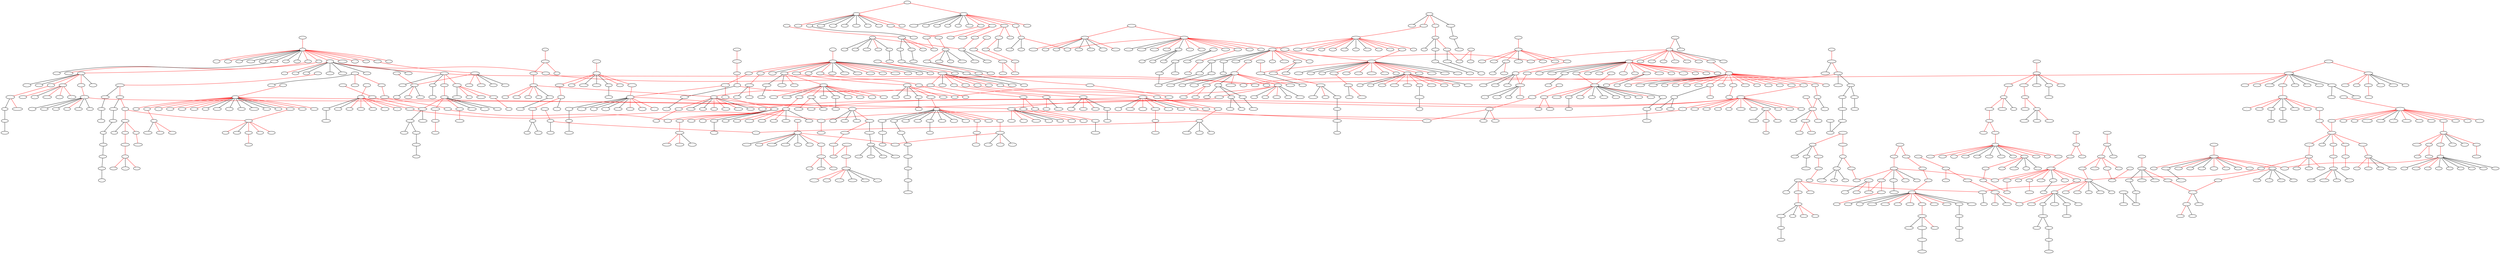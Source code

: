 strict graph "" {
	node [label="\N"];
	1000	 [fontsize=0,
		height=0,
		label=Incubus,
		level=1,
		pos="-75.21000000000004,-992.5600000000013",
		weight=1214650,
		width=0];
	831	 [fontsize=0,
		height=0,
		label=Fuel,
		level=1,
		pos="-104.18999999999869,-811.6699999999978",
		weight=373212,
		width=0];
	1000 -- 831	 [color=red];
	507	 [fontsize=0,
		height=0,
		label=Creed,
		level=1,
		pos="75.52000000000066,-678.7299999999988",
		weight=566764,
		width=0];
	831 -- 507	 [color=red];
	1274	 [fontsize=0,
		height=0,
		label=Lit,
		level=2,
		pos="134.1600000000003,-569.5199999999973",
		weight=192681,
		width=0];
	831 -- 1274	 [color=red];
	2282	 [fontsize=0,
		height=0,
		label="The Verve\nPipe",
		level=7,
		pos="44.619999999998754,-1049.7900000000004",
		weight=171136,
		width=0];
	831 -- 2282	 [color=red];
	1363	 [fontsize=0,
		height=0,
		label="Matchbox Twenty",
		level=6,
		pos="-251.55000000000132,-799.9600000000057",
		weight=570024,
		width=0];
	831 -- 1363	 [color=red];
	17	 [fontsize=0,
		height=0,
		label="3 Doors\nDown",
		level=1,
		pos="-163.5099999999984,-948.7999999999993",
		weight=949527,
		width=0];
	831 -- 17	 [color=red];
	1934	 [fontsize=0,
		height=0,
		label=Staind,
		level=1,
		pos="8.640000000000327,-857.4000000000016",
		weight=597418,
		width=0];
	831 -- 1934	 [color=red];
	548	 [fontsize=0,
		height=0,
		label=Daughtry,
		level=1,
		pos="-291.46999999999787,-966.1000000000013",
		weight=206038,
		width=0];
	831 -- 548	 [color=red];
	375	 [fontsize=0,
		height=0,
		label=Bush,
		level=4,
		pos="13.870000000001482,-778.7900000000004",
		weight=546559,
		width=0];
	831 -- 375	 [color=red];
	77	 [fontsize=0,
		height=0,
		label="Alien Ant\nFarm",
		level=1,
		pos="-103.26000000000067,-657.4099999999997",
		weight=481750,
		width=0];
	831 -- 77	 [color=red];
	895	 [fontsize=0,
		height=0,
		label="Goo Goo\nDolls",
		level=7,
		pos="-198.56000000000017,-702.3500000000005",
		weight=854056,
		width=0];
	831 -- 895	 [color=red];
	1780	 [fontsize=0,
		height=0,
		label=Saliva,
		level=1,
		pos="-279.31919881599003,-722.9348084741702",
		weight=316243,
		width=0];
	831 -- 1780;
	789	 [fontsize=0,
		height=0,
		label="Finger Eleven",
		level=1,
		pos="-29.22951916532429,-630.2172601306568",
		weight=331711,
		width=0];
	831 -- 789;
	1672	 [fontsize=0,
		height=0,
		label="Puddle of\nMudd",
		level=1,
		pos="-197.81897740622912,-841.1599510533243",
		weight=394073,
		width=0];
	831 -- 1672;
	511	 [fontsize=0,
		height=0,
		label=Crossfade,
		level=1,
		pos="-138.13131501749854,-719.5612069444651",
		weight=257392,
		width=0];
	831 -- 511;
	439	 [fontsize=0,
		height=0,
		label=Chevelle,
		level=1,
		pos="91.82092920838932,-822.8004143642852",
		weight=404631,
		width=0];
	831 -- 439;
	2356	 [fontsize=0,
		height=0,
		label=Trapt,
		level=1,
		pos="46.13895788136119,-937.9449971901018",
		weight=315592,
		width=0];
	831 -- 2356;
	1248	 [fontsize=0,
		height=0,
		label="Lenny Kravitz",
		level=8,
		pos="157.51000000000204,-686.1800000000007",
		weight=800370,
		width=0];
	507 -- 1248	 [color=red];
	2050	 [fontsize=0,
		height=0,
		label="The Ataris",
		level=4,
		pos="341.5800000000031,-474.7700000000002",
		weight=402386,
		width=0];
	1274 -- 2050	 [color=red];
	869	 [fontsize=0,
		height=0,
		label="Gin Blossoms",
		level=2,
		pos="66.60999999999854,-931.0000000000015",
		weight=214073,
		width=0];
	2282 -- 869	 [color=red];
	668	 [fontsize=0,
		height=0,
		label="Duncan Sheik",
		level=8,
		pos="227.5399999999977,-1203.9600000000025",
		weight=101168,
		width=0];
	2282 -- 668	 [color=red];
	1278	 [fontsize=0,
		height=0,
		label=Live,
		level=7,
		pos="11.050000000002001,-1107.9000000000012",
		weight=509553,
		width=0];
	2282 -- 1278	 [color=red];
	2354	 [fontsize=0,
		height=0,
		label=Train,
		level=7,
		pos="137.04159123276168,-1016.7099138866243",
		weight=367682,
		width=0];
	2282 -- 2354;
	754	 [fontsize=0,
		height=0,
		label="Eve 6",
		level=2,
		pos="-151.67715336435458,-1053.1955945306781",
		weight=317568,
		width=0];
	2282 -- 754;
	487	 [fontsize=0,
		height=0,
		label="Collective Soul",
		level=7,
		pos="78.47548716250276,-1243.175564306251",
		weight=380646,
		width=0];
	2282 -- 487;
	2287	 [fontsize=0,
		height=0,
		label="The Wallflowers",
		level=7,
		pos="108.23775024620386,-975.0315591596811",
		weight=343767,
		width=0];
	2282 -- 2287;
	755	 [fontsize=0,
		height=0,
		label=Everclear,
		level=2,
		pos="237.834304189789,-1084.6095799732504",
		weight=390700,
		width=0];
	2282 -- 755;
	1822	 [fontsize=0,
		height=0,
		label=Semisonic,
		level=6,
		pos="-41.64628924743715,-1002.9480320359892",
		weight=313910,
		width=0];
	2282 -- 1822;
	1983	 [fontsize=0,
		height=0,
		label="Sunrise Avenue",
		level=8,
		pos="-336.3500000000007,-1051.0100000000036",
		weight=181985,
		width=0];
	548 -- 1983	 [color=red];
	1821	 [fontsize=0,
		height=0,
		label=Seether,
		level=2,
		pos="-172.45506489643708,-627.4386230890173",
		weight=447230,
		width=0];
	511 -- 1821;
	1074	 [fontsize=0,
		height=0,
		label="Jimmy Eat\nWorld",
		level=3,
		pos="375.9000000000003,-536.54",
		weight=936209,
		width=0];
	2050 -- 1074	 [color=red];
	1978	 [fontsize=0,
		height=0,
		label=Sugarcult,
		level=1,
		pos="222.16999999999985,-404.0600000000002",
		weight=411221,
		width=0];
	2050 -- 1978	 [color=red];
	1545	 [fontsize=0,
		height=0,
		label="No Use for\na Name",
		level=4,
		pos="465.67000000000235,-224.4800000000014",
		weight=207931,
		width=0];
	2050 -- 1545	 [color=red];
	1514	 [fontsize=0,
		height=0,
		label="New Found\nGlory",
		level=1,
		pos="439.7163923685364,-472.4697573707888",
		weight=442726,
		width=0];
	2050 -- 1514;
	2254	 [fontsize=0,
		height=0,
		label="The Starting\nLine",
		level=3,
		pos="310.9266789066405,-568.0245791326686",
		weight=302519,
		width=0];
	2050 -- 2254;
	81	 [fontsize=0,
		height=0,
		label="Alkaline Trio",
		level=3,
		pos="313.7033079458049,-380.6480967926202",
		weight=437715,
		width=0];
	2050 -- 81;
	19	 [fontsize=0,
		height=0,
		label="4 Non\nBlondes",
		level=1,
		pos="136.640000000001,-839.0400000000012",
		weight=176534,
		width=0];
	869 -- 19	 [color=red];
	1121	 [fontsize=0,
		height=0,
		label="Josh Kelley",
		level=5,
		pos="426.6599999999996,-1156.7200000000053",
		weight=144777,
		width=0];
	668 -- 1121	 [color=red];
	2331	 [fontsize=0,
		height=0,
		label="Toad the\nWet Sprocket",
		level=1,
		pos="356.77000000000066,-1266.4900000000034",
		weight=155873,
		width=0];
	668 -- 2331	 [color=red];
	1835	 [fontsize=0,
		height=0,
		label="Shawn Colvin",
		level=1,
		pos="171.17000000000007,-1261.0600000000027",
		weight=171442,
		width=0];
	668 -- 1835	 [color=red];
	2342	 [fontsize=0,
		height=0,
		label=Tonic,
		level=7,
		pos="250.27146911043224,-1108.464853865",
		weight=204494,
		width=0];
	668 -- 2342;
	975	 [fontsize=0,
		height=0,
		label="Howie Day",
		level=8,
		pos="260.8686084676965,-1397.4370641462815",
		weight=376179,
		width=0];
	668 -- 975;
	1567	 [fontsize=0,
		height=0,
		label=OneRepublic,
		level=6,
		pos="-273.1399999999992,-1161.4900000000036",
		weight=293660,
		width=0];
	1983 -- 1567	 [color=red];
	1857	 [fontsize=0,
		height=0,
		label="Simple Plan",
		level=1,
		pos="-169.30000000000018,-1086.0500000000009",
		weight=581407,
		width=0];
	1983 -- 1857	 [color=red];
	964	 [fontsize=0,
		height=0,
		label=Hoobastank,
		level=1,
		pos="-386.7800000000019,-1072.5699999999974",
		weight=713239,
		width=0];
	1983 -- 964	 [color=red];
	2229	 [fontsize=0,
		height=0,
		label="The Rasmus",
		level=2,
		pos="-469.35066051256536,-906.5974146887563",
		weight=373522,
		width=0];
	1983 -- 2229;
	2084	 [fontsize=0,
		height=0,
		label="The Calling",
		level=2,
		pos="-398.76977280153596,-1237.1495778883739",
		weight=385698,
		width=0];
	1983 -- 2084;
	1003	 [fontsize=0,
		height=0,
		label=Infernal,
		level=3,
		pos="-172.90999999999917,-530.8500000000013",
		weight=147992,
		width=0];
	1212	 [fontsize=0,
		height=0,
		label="Kylie Minogue",
		level=2,
		pos="-170.1000000000015,-417.2900000000018",
		weight=780058,
		width=0];
	1003 -- 1212	 [color=red];
	986	 [fontsize=0,
		height=0,
		label="Ian Van\nDahl",
		level=2,
		pos="-91.66000000000145,-544.549999999997",
		weight=207732,
		width=0];
	1003 -- 986	 [color=red];
	2385	 [fontsize=0,
		height=0,
		label="Uniting Nations",
		level=7,
		pos="-210.77946434609385,-562.0736180792069",
		weight=103026,
		width=0];
	1003 -- 2385;
	413	 [fontsize=0,
		height=0,
		label=Cascada,
		level=5,
		pos="-122.20469080736825,-720.5158696569754",
		weight=422222,
		width=0];
	1003 -- 413;
	1907	 [fontsize=0,
		height=0,
		label="Sophie Ellis-Bextor",
		level=5,
		pos="-290.7400000000008,-334.8399999999997",
		weight=310619,
		width=0];
	1212 -- 1907	 [color=red];
	815	 [fontsize=0,
		height=0,
		label=Fragma,
		level=2,
		pos="-6.15999999999849,-571.7100000000003",
		weight=196835,
		width=0];
	986 -- 815	 [color=red];
	878	 [fontsize=0,
		height=0,
		label="Global Deejays",
		level=4,
		pos="-248.592308604422,-593.48000874392",
		weight=154709,
		width=0];
	2385 -- 878;
	1144	 [fontsize=0,
		height=0,
		label="Just Jack",
		level=6,
		pos="-236.8000000000011,-146.88000000000017",
		weight=182697,
		width=0];
	1907 -- 1144	 [color=red];
	1263	 [fontsize=0,
		height=0,
		label="Lily Allen",
		level=3,
		pos="-203.97999999999888,-442.85000000000014",
		weight=735619,
		width=0];
	1907 -- 1263	 [color=red];
	1322	 [fontsize=0,
		height=0,
		label=Madonna,
		level=3,
		pos="-359.47000000000037,-237.53999999999763",
		weight=1223315,
		width=0];
	1907 -- 1322	 [color=red];
	1417	 [fontsize=0,
		height=0,
		label=Mika,
		level=4,
		pos="-394.6300000000009,-353.4099999999987",
		weight=692106,
		width=0];
	1907 -- 1417	 [color=red];
	921	 [fontsize=0,
		height=0,
		label="Gwen Stefani",
		level=5,
		pos="-387.11000000000047,-482.96999999999935",
		weight=827112,
		width=0];
	1907 -- 921	 [color=red];
	1807	 [fontsize=0,
		height=0,
		label="Scissor Sisters",
		level=5,
		pos="-328.9600000000015,-495.1500000000008",
		weight=603869,
		width=0];
	1907 -- 1807	 [color=red];
	1977	 [fontsize=0,
		height=0,
		label=Sugababes,
		level=4,
		pos="-271.2800000000004,-198.6400000000001",
		weight=580581,
		width=0];
	1907 -- 1977	 [color=red];
	604	 [fontsize=0,
		height=0,
		label=Dido,
		level=3,
		pos="-371.24,-191.21000000000055",
		weight=957515,
		width=0];
	1907 -- 604	 [color=red];
	889	 [fontsize=0,
		height=0,
		label=Goldfrapp,
		level=3,
		pos="-425.04000000000065,-337.2099999999971",
		weight=906439,
		width=0];
	1907 -- 889	 [color=red];
	872	 [fontsize=0,
		height=0,
		label="Girls Aloud",
		level=2,
		pos="-244.5654546426374,-318.199025964301",
		weight=329039,
		width=0];
	1907 -- 872;
	1747	 [fontsize=0,
		height=0,
		label=Robyn,
		level=4,
		pos="-465.860318899234,-246.08728510244214",
		weight=309001,
		width=0];
	1907 -- 1747;
	1218	 [fontsize=0,
		height=0,
		label="Lady GaGa",
		level=4,
		pos="-95.98974496814503,-359.66959238656705",
		weight=461534,
		width=0];
	1907 -- 1218;
	1999	 [fontsize=0,
		height=0,
		label="System F",
		level=2,
		pos="9.179999999998245,-486.1899999999987",
		weight=115545,
		width=0];
	815 -- 1999	 [color=red];
	172	 [fontsize=0,
		height=0,
		label=ATB,
		level=2,
		pos="44.55036154424897,-655.7605910467938",
		weight=438399,
		width=0];
	815 -- 172;
	633	 [fontsize=0,
		height=0,
		label="DJ Sammy",
		level=2,
		pos="-36.552595610611434,-610.2496002556559",
		weight=208956,
		width=0];
	815 -- 633;
	242	 [fontsize=0,
		height=0,
		label="Benny Benassi",
		level=4,
		pos="-286.3447718990933,-624.9390181027613",
		weight=348601,
		width=0];
	878 -- 242;
	2132	 [fontsize=0,
		height=0,
		label="The Feeling",
		level=3,
		pos="-147.23999999999774,-67.1899999999971",
		weight=291405,
		width=0];
	1144 -- 2132	 [color=red];
	1405	 [fontsize=0,
		height=0,
		label="M.I.A.",
		level=8,
		pos="-156.11000000000058,-235.1800000000019",
		weight=563873,
		width=0];
	1144 -- 1405	 [color=red];
	1948	 [fontsize=0,
		height=0,
		label="Stereo MC's",
		level=6,
		pos="-306.07000000000085,-12.320000000000164",
		weight=181042,
		width=0];
	1144 -- 1948	 [color=red];
	213	 [fontsize=0,
		height=0,
		label="Basement Jaxx",
		level=5,
		pos="-247.709999999998,-57.71000000000009",
		weight=580544,
		width=0];
	1144 -- 213	 [color=red];
	2271	 [fontsize=0,
		height=0,
		label="The Ting\nTings",
		level=4,
		pos="-106.32999999999879,-161.11999999999932",
		weight=553469,
		width=0];
	1144 -- 2271	 [color=red];
	534	 [fontsize=0,
		height=0,
		label="Daniel Bedingfield",
		level=6,
		pos="-403.9100000000019,-115.39999999999941",
		weight=188172,
		width=0];
	1144 -- 534	 [color=red];
	2259	 [fontsize=0,
		height=0,
		label="The Streets",
		level=6,
		pos="-320.35468195585986,-198.40337087690403",
		weight=459699,
		width=0];
	1144 -- 2259;
	390	 [fontsize=0,
		height=0,
		label="Calvin Harris",
		level=6,
		pos="-214.37649314946862,-242.44792853142806",
		weight=264959,
		width=0];
	1144 -- 390;
	181	 [fontsize=0,
		height=0,
		label="Audio Bullys",
		level=5,
		pos="-228.13304785844548,-123.92054433288536",
		weight=206117,
		width=0];
	1144 -- 181;
	164	 [fontsize=0,
		height=0,
		label="Ashlee Simpson",
		level=4,
		pos="-554.3200000000015,-437.41999999999985",
		weight=469115,
		width=0];
	921 -- 164	 [color=red];
	442	 [fontsize=0,
		height=0,
		label=Chicane,
		level=2,
		pos="-0.059999999998353815,-400.87999999999784",
		weight=332065,
		width=0];
	1999 -- 442	 [color=red];
	1370	 [fontsize=0,
		height=0,
		label="Mauro Picotto",
		level=8,
		pos="107.28392044271777,-489.6051745244938",
		weight=131819,
		width=0];
	1999 -- 1370;
	544	 [fontsize=0,
		height=0,
		label=Darude,
		level=4,
		pos="-66.8511247084873,-648.9558232694592",
		weight=334531,
		width=0];
	633 -- 544;
	1004	 [fontsize=0,
		height=0,
		label="In Flames",
		level=4,
		pos="-109.18999999999414,1614.4700000000023",
		weight=514041,
		width=0];
	542	 [fontsize=0,
		height=0,
		label="Dark Tranquillity",
		level=5,
		pos="-31.099999999999,1580.1799999999976",
		weight=232932,
		width=0];
	1004 -- 542	 [color=red];
	149	 [fontsize=0,
		height=0,
		label="Arch Enemy",
		level=5,
		pos="79.70000000000118,1544.3700000000006",
		weight=307623,
		width=0];
	542 -- 149	 [color=red];
	101	 [fontsize=0,
		height=0,
		label="Amon Amarth",
		level=5,
		pos="-65.97231511966129,1488.4196367626084",
		weight=224808,
		width=0];
	542 -- 101;
	1226	 [fontsize=0,
		height=0,
		label="Lamb of\nGod",
		level=4,
		pos="226.79000000000178,1494.9999999999984",
		weight=310308,
		width=0];
	149 -- 1226	 [color=red];
	2150	 [fontsize=0,
		height=0,
		label="The Haunted",
		level=5,
		pos="81.61952702933286,1550.1971955073434",
		weight=138500,
		width=0];
	149 -- 2150;
	731	 [fontsize=0,
		height=0,
		label=Ensiferum,
		level=5,
		pos="-100.5652196012004,1396.3977848931313",
		weight=181637,
		width=0];
	101 -- 731;
	1826	 [fontsize=0,
		height=0,
		label=Sepultura,
		level=5,
		pos="256.79000000000224,1286.539999999999",
		weight=376107,
		width=0];
	1226 -- 1826	 [color=red];
	1361	 [fontsize=0,
		height=0,
		label=Mastodon,
		level=7,
		pos="297.0099999999984,1602.990000000003",
		weight=241190,
		width=0];
	1226 -- 1361	 [color=red];
	296	 [fontsize=0,
		height=0,
		label=Bloodbath,
		level=5,
		pos="83.52087392414046,1556.0399325646963",
		weight=104489,
		width=0];
	2150 -- 296;
	446	 [fontsize=0,
		height=0,
		label="Children of\nBodom",
		level=5,
		pos="-135.00109365193202,1304.3443134920863",
		weight=450449,
		width=0];
	731 -- 446;
	1005	 [fontsize=0,
		height=0,
		label="Ingrid Michaelson",
		level=3,
		pos="425.6400000000001,-1019.9000000000012",
		weight=254827,
		width=0];
	1713	 [fontsize=0,
		height=0,
		label="Regina Spektor",
		level=3,
		pos="391.23000000000366,-1008.1599999999999",
		weight=689251,
		width=0];
	1005 -- 1713	 [color=red];
	2362	 [fontsize=0,
		height=0,
		label="Tristan Prettyman",
		level=5,
		pos="609.7700000000041,-1029.5300000000004",
		weight=153970,
		width=0];
	1005 -- 2362	 [color=red];
	1160	 [fontsize=0,
		height=0,
		label="Kate Nash",
		level=3,
		pos="435.71000000000186,-933.1700000000021",
		weight=512121,
		width=0];
	1713 -- 1160	 [color=red];
	1731	 [fontsize=0,
		height=0,
		label="Rilo Kiley",
		level=6,
		pos="339.93000000000166,-1079.179999999999",
		weight=558451,
		width=0];
	1713 -- 1731	 [color=red];
	997	 [fontsize=0,
		height=0,
		label="Imogen Heap",
		level=3,
		pos="317.310000000002,-868.5099999999994",
		weight=677093,
		width=0];
	1713 -- 997	 [color=red];
	2121	 [fontsize=0,
		height=0,
		label="The Dresden\nDolls",
		level=8,
		pos="293.3027046777936,-1001.3565116196856",
		weight=329837,
		width=0];
	1713 -- 2121;
	1079	 [fontsize=0,
		height=0,
		label="Joanna Newsom",
		level=3,
		pos="421.0092939814688,-1101.697352288961",
		weight=368213,
		width=0];
	1713 -- 1079;
	1432	 [fontsize=0,
		height=0,
		label=Mirah,
		level=6,
		pos="575.4295490532395,-940.2284416368822",
		weight=308944,
		width=0];
	1713 -- 1432;
	1018	 [fontsize=0,
		height=0,
		label="Jack Johnson",
		level=7,
		pos="563.460000000003,-880.879999999999",
		weight=1099826,
		width=0];
	2362 -- 1018	 [color=red];
	1045	 [fontsize=0,
		height=0,
		label="Jason Mraz",
		level=8,
		pos="627.4300000000019,-1099.489999999999",
		weight=643326,
		width=0];
	2362 -- 1045	 [color=red];
	2362 -- 1121	 [color=red];
	1209	 [fontsize=0,
		height=0,
		label="KT Tunstall",
		level=3,
		pos="681.1000000000001,-969.24",
		weight=684225,
		width=0];
	2362 -- 1209	 [color=red];
	1684	 [fontsize=0,
		height=0,
		label="Rachael Yamagata",
		level=3,
		pos="796.6840502739994,-1089.5908716489037",
		weight=348857,
		width=0];
	2362 -- 1684;
	128	 [fontsize=0,
		height=0,
		label="Anna Nalick",
		level=3,
		pos="532.2530639154772,-969.3040318190606",
		weight=305049,
		width=0];
	2362 -- 128;
	481	 [fontsize=0,
		height=0,
		label="Colbie Caillat",
		level=3,
		pos="540.9370011358635,-1213.3945935476033",
		weight=374979,
		width=0];
	2362 -- 481;
	1142	 [fontsize=0,
		height=0,
		label="Justin Nozuka",
		level=5,
		pos="664.6928872710064,-841.0422100854462",
		weight=107972,
		width=0];
	2362 -- 1142;
	1790	 [fontsize=0,
		height=0,
		label="Sara Bareilles",
		level=3,
		pos="744.1067790820161,-1172.7005286674832",
		weight=351048,
		width=0];
	2362 -- 1790;
	830	 [fontsize=0,
		height=0,
		label="Frou Frou",
		level=3,
		pos="280.8299999999988,-793.2300000000021",
		weight=640714,
		width=0];
	997 -- 830	 [color=red];
	549	 [fontsize=0,
		height=0,
		label="Dave Matthews &\nTim Reynolds",
		level=7,
		pos="507.6900000000023,-744.4700000000009",
		weight=110409,
		width=0];
	1018 -- 549	 [color=red];
	1031	 [fontsize=0,
		height=0,
		label="James Morrison",
		level=3,
		pos="719.017117248917,-652.0775597268927",
		weight=450459,
		width=0];
	1142 -- 1031;
	1590	 [fontsize=0,
		height=0,
		label="Paolo Nutini",
		level=3,
		pos="718.6990206862426,-652.0395073851382",
		weight=366738,
		width=0];
	1142 -- 1590;
	1101	 [fontsize=0,
		height=0,
		label="John Mayer",
		level=5,
		pos="578.500000000002,-762.1699999999976",
		weight=788419,
		width=0];
	549 -- 1101	 [color=red];
	1102	 [fontsize=0,
		height=0,
		label="John Mayer\nTrio",
		level=5,
		pos="445.2100000000014,-610.9600000000013",
		weight=101264,
		width=0];
	549 -- 1102	 [color=red];
	552	 [fontsize=0,
		height=0,
		label="Dave Matthews\nBand",
		level=7,
		pos="408.5200000000041,-868.1800000000005",
		weight=629789,
		width=0];
	549 -- 552	 [color=red];
	556	 [fontsize=0,
		height=0,
		label="David Gray",
		level=4,
		pos="390.0900000000031,-713.4400000000012",
		weight=553719,
		width=0];
	549 -- 556	 [color=red];
	620	 [fontsize=0,
		height=0,
		label=Dispatch,
		level=8,
		pos="570.100272522986,-668.7006096971149",
		weight=251459,
		width=0];
	549 -- 620;
	1639	 [fontsize=0,
		height=0,
		label=Phish,
		level=7,
		pos="414.4648875722896,-775.2128208872318",
		weight=166021,
		width=0];
	549 -- 1639;
	1702	 [fontsize=0,
		height=0,
		label="Ray LaMontagne",
		level=4,
		pos="694.1478251968417,-683.0074104359315",
		weight=343547,
		width=0];
	549 -- 1702;
	1006	 [fontsize=0,
		height=0,
		label=Interpol,
		level=5,
		pos="-374.5000000000002,1496.8200000000027",
		weight=1087041,
		width=0];
	1127	 [fontsize=0,
		height=0,
		label="Joy Division",
		level=6,
		pos="-476.58000000000004,1382.5600000000068",
		weight=764356,
		width=0];
	1006 -- 1127	 [color=red];
	1456	 [fontsize=0,
		height=0,
		label=Morrissey,
		level=8,
		pos="-343.08000000000015,1409.4000000000046",
		weight=581637,
		width=0];
	1127 -- 1456	 [color=red];
	1515	 [fontsize=0,
		height=0,
		label="New Order",
		level=8,
		pos="-507.9099999999996,1310.679999999999",
		weight=741154,
		width=0];
	1127 -- 1515	 [color=red];
	1905	 [fontsize=0,
		height=0,
		label="Sonic Youth",
		level=6,
		pos="-259.9799999999984,1280.6899999999991",
		weight=746676,
		width=0];
	1127 -- 1905	 [color=red];
	2105	 [fontsize=0,
		height=0,
		label="The Cure",
		level=6,
		pos="-593.3999999999971,1355.3800000000008",
		weight=1344110,
		width=0];
	1127 -- 2105	 [color=red];
	2247	 [fontsize=0,
		height=0,
		label="The Smiths",
		level=6,
		pos="-584.1400000000003,1450.7300000000062",
		weight=847939,
		width=0];
	1127 -- 2247	 [color=red];
	380	 [fontsize=0,
		height=0,
		label=Buzzcocks,
		level=7,
		pos="-496.6299999999983,1553.6900000000064",
		weight=307283,
		width=0];
	1127 -- 380	 [color=red];
	1862	 [fontsize=0,
		height=0,
		label="Siouxsie and\nthe Banshees",
		level=3,
		pos="-407.40623293597605,1198.8233394141896",
		weight=340087,
		width=0];
	1127 -- 1862;
	2481	 [fontsize=0,
		height=0,
		label="Yo La\nTengo",
		level=6,
		pos="-95.85999999999649,1101.3000000000054",
		weight=501036,
		width=0];
	1905 -- 2481	 [color=red];
	1692	 [fontsize=0,
		height=0,
		label=Ramones,
		level=6,
		pos="-511.64999999999964,1634.4900000000036",
		weight=757401,
		width=0];
	380 -- 1692	 [color=red];
	2163	 [fontsize=0,
		height=0,
		label="The Jam",
		level=7,
		pos="-302.5140665017336,1583.0698375617364",
		weight=316470,
		width=0];
	380 -- 2163;
	2230	 [fontsize=0,
		height=0,
		label="The Raveonettes",
		level=7,
		pos="5.190000000000282,870.9400000000014",
		weight=225545,
		width=0];
	2481 -- 2230	 [color=red];
	1614	 [fontsize=0,
		height=0,
		label=Pavement,
		level=5,
		pos="-13.598629183208232,1154.864069063199",
		weight=464010,
		width=0];
	2481 -- 1614;
	1947	 [fontsize=0,
		height=0,
		label=Stereolab,
		level=7,
		pos="-178.1213708167893,1047.7359309368092",
		weight=314069,
		width=0];
	2481 -- 1947;
	2286	 [fontsize=0,
		height=0,
		label="The Walkmen",
		level=4,
		pos="-83.49285244126145,1198.681190609508",
		weight=334187,
		width=0];
	2481 -- 2286;
	1007	 [fontsize=0,
		height=0,
		label=INXS,
		level=7,
		pos="926.3999999999969,512.7900000000001",
		weight=514441,
		width=0];
	1389	 [fontsize=0,
		height=0,
		label="Men at\nWork",
		level=7,
		pos="983.9400000000064,529.7799999999984",
		weight=251687,
		width=0];
	1007 -- 1389	 [color=red];
	1856	 [fontsize=0,
		height=0,
		label="Simple Minds",
		level=2,
		pos="1093.7000000000025,424.5300000000018",
		weight=378332,
		width=0];
	1389 -- 1856	 [color=red];
	2212	 [fontsize=0,
		height=0,
		label="The Police",
		level=7,
		pos="989.0000000000023,584.4200000000012",
		weight=957227,
		width=0];
	1389 -- 2212	 [color=red];
	1916	 [fontsize=0,
		height=0,
		label="Spandau Ballet",
		level=2,
		pos="1287.3000000000034,269.9399999999995",
		weight=200569,
		width=0];
	1856 -- 1916	 [color=red];
	1858	 [fontsize=0,
		height=0,
		label="Simply Red",
		level=5,
		pos="1168.4800000000014,-4.560000000000002",
		weight=330517,
		width=0];
	1916 -- 1858	 [color=red];
	788	 [fontsize=0,
		height=0,
		label="Fine Young\nCannibals",
		level=4,
		pos="1437.900000000001,84.4699999999998",
		weight=142913,
		width=0];
	1916 -- 788	 [color=red];
	2016	 [fontsize=0,
		height=0,
		label="Tears for\nFears",
		level=2,
		pos="1128.450000000007,236.6600000000019",
		weight=534460,
		width=0];
	1916 -- 2016	 [color=red];
	2160	 [fontsize=0,
		height=0,
		label="The Human\nLeague",
		level=2,
		pos="1123.400000000006,586.1400000000042",
		weight=296795,
		width=0];
	1916 -- 2160	 [color=red];
	2440	 [fontsize=0,
		height=0,
		label="Wham!",
		level=6,
		pos="1299.3300000000063,365.1700000000018",
		weight=326565,
		width=0];
	1916 -- 2440	 [color=red];
	49	 [fontsize=0,
		height=0,
		label="a-ha",
		level=2,
		pos="1312.3600000000029,116.68000000000302",
		weight=543486,
		width=0];
	1916 -- 49	 [color=red];
	669	 [fontsize=0,
		height=0,
		label="Duran Duran",
		level=2,
		pos="1435.2599999999984,241.45999999999958",
		weight=644639,
		width=0];
	1916 -- 669	 [color=red];
	819	 [fontsize=0,
		height=0,
		label="Frankie Goes\nto Hollywood",
		level=2,
		pos="1455.0400000000036,375.33999999999867",
		weight=241743,
		width=0];
	1916 -- 819	 [color=red];
	45	 [fontsize=0,
		height=0,
		label="A Flock\nof Seagulls",
		level=3,
		pos="1135.1867505700116,145.82017950019303",
		weight=191016,
		width=0];
	1916 -- 45;
	1009	 [fontsize=0,
		height=0,
		label="Iron &\nWine",
		level=4,
		pos="-1397.069999999998,243.8000000000029",
		weight=814278,
		width=0];
	797	 [fontsize=0,
		height=0,
		label="Fleet Foxes",
		level=5,
		pos="-1454.9299999999998,382.8999999999993",
		weight=368486,
		width=0];
	1009 -- 797	 [color=red];
	1117	 [fontsize=0,
		height=0,
		label="José González",
		level=4,
		pos="-1393.2400000000002,442.85000000000105",
		weight=545027,
		width=0];
	797 -- 1117	 [color=red];
	114	 [fontsize=0,
		height=0,
		label="Andrew Bird",
		level=3,
		pos="-1412.3000000000015,191.08000000000027",
		weight=483747,
		width=0];
	797 -- 114	 [color=red];
	148	 [fontsize=0,
		height=0,
		label="Arcade Fire",
		level=5,
		pos="-1286.2900000000013,323.830000000002",
		weight=483352,
		width=0];
	797 -- 148	 [color=red];
	1537	 [fontsize=0,
		height=0,
		label="Noah and\nthe Whale",
		level=6,
		pos="-1673.8600000000038,402.7100000000007",
		weight=108674,
		width=0];
	797 -- 1537	 [color=red];
	320	 [fontsize=0,
		height=0,
		label="Bon Iver",
		level=4,
		pos="-1471.419999999997,704.6400000000065",
		weight=202669,
		width=0];
	797 -- 320	 [color=red];
	1976	 [fontsize=0,
		height=0,
		label="Sufjan Stevens",
		level=5,
		pos="-1628.6700000000005,144.23999999999694",
		weight=772295,
		width=0];
	797 -- 1976	 [color=red];
	2112	 [fontsize=0,
		height=0,
		label="The Decemberists",
		level=3,
		pos="-1626.2500000000032,297.03999999999985",
		weight=715277,
		width=0];
	797 -- 2112	 [color=red];
	2242	 [fontsize=0,
		height=0,
		label="The Shins",
		level=5,
		pos="-1538.1900000000028,220.07000000000346",
		weight=1074793,
		width=0];
	797 -- 2242	 [color=red];
	599	 [fontsize=0,
		height=0,
		label=DeVotchKa,
		level=5,
		pos="-1587.650000000001,529.6900000000034",
		weight=163024,
		width=0];
	797 -- 599	 [color=red];
	1478	 [fontsize=0,
		height=0,
		label="M. Ward",
		level=5,
		pos="-1263.2113483084445,425.1862753931938",
		weight=327010,
		width=0];
	797 -- 1478;
	231	 [fontsize=0,
		height=0,
		label=Beirut,
		level=5,
		pos="-1383.1585124702888,565.637582535259",
		weight=360793,
		width=0];
	797 -- 231;
	1487	 [fontsize=0,
		height=0,
		label="My Morning\nJacket",
		level=6,
		pos="-1312.188240017641,248.10771368437315",
		weight=379393,
		width=0];
	797 -- 1487;
	207	 [fontsize=0,
		height=0,
		label="Band of\nHorses",
		level=5,
		pos="-1630.5896672135973,470.5803957989749",
		weight=408313,
		width=0];
	797 -- 207;
	2197	 [fontsize=0,
		height=0,
		label="The National",
		level=5,
		pos="-1479.7951193133786,188.15427775022158",
		weight=409138,
		width=0];
	797 -- 2197;
	124	 [fontsize=0,
		height=0,
		label="Animal Collective",
		level=3,
		pos="-1530.143686117347,564.2479305470504",
		weight=467779,
		width=0];
	797 -- 124;
	2393	 [fontsize=0,
		height=0,
		label="Vampire Weekend",
		level=3,
		pos="-1647.8277791634441,346.36758580564174",
		weight=407130,
		width=0];
	797 -- 2393;
	2213	 [fontsize=0,
		height=0,
		label="The Polyphonic\nSpree",
		level=5,
		pos="-1298.0499999999956,125.64000000000249",
		weight=223443,
		width=0];
	148 -- 2213	 [color=red];
	1488	 [fontsize=0,
		height=0,
		label="Mystery Jets",
		level=3,
		pos="-1789.430000000002,400.65999999999815",
		weight=224026,
		width=0];
	1537 -- 1488	 [color=red];
	1523	 [fontsize=0,
		height=0,
		label="Nick Drake",
		level=4,
		pos="-1329.4400000000005,1006.2199999999973",
		weight=657487,
		width=0];
	320 -- 1523	 [color=red];
	531	 [fontsize=0,
		height=0,
		label="Damien Rice",
		level=4,
		pos="-1540.33,778.2000000000021",
		weight=765745,
		width=0];
	320 -- 531	 [color=red];
	492	 [fontsize=0,
		height=0,
		label="Conor Oberst",
		level=6,
		pos="-1375.105660555655,685.6771246731009",
		weight=108756,
		width=0];
	320 -- 492;
	138	 [fontsize=0,
		height=0,
		label="Antony and\nthe Johnsons",
		level=5,
		pos="-1652.0963957826807,627.8271722950187",
		weight=334464,
		width=0];
	320 -- 138;
	1619	 [fontsize=0,
		height=0,
		label="Pedro the\nLion",
		level=8,
		pos="-1674.9000000000046,24.360000000001264",
		weight=240022,
		width=0];
	1976 -- 1619	 [color=red];
	388	 [fontsize=0,
		height=0,
		label=Calexico,
		level=7,
		pos="-1648.680000000002,619.4700000000014",
		weight=330058,
		width=0];
	599 -- 388	 [color=red];
	2048	 [fontsize=0,
		height=0,
		label="The Apples\nin Stereo",
		level=5,
		pos="-1167.6799999999998,184.62999999999965",
		weight=225617,
		width=0];
	2213 -- 2048	 [color=red];
	2186	 [fontsize=0,
		height=0,
		label="The Magic\nNumbers",
		level=6,
		pos="-1315.46,-19.499999999999602",
		weight=311402,
		width=0];
	2213 -- 2186	 [color=red];
	293	 [fontsize=0,
		height=0,
		label="Bloc Party",
		level=5,
		pos="-1877.7400000000066,392.8500000000022",
		weight=1280409,
		width=0];
	1488 -- 293	 [color=red];
	1600	 [fontsize=0,
		height=0,
		label="Patrick Wolf",
		level=5,
		pos="-1799.8250789758954,596.7113015160583",
		weight=339277,
		width=0];
	1488 -- 1600;
	1054	 [fontsize=0,
		height=0,
		label="Jeff Buckley",
		level=7,
		pos="-1293.2400000000011,875.4000000000015",
		weight=761225,
		width=0];
	1523 -- 1054	 [color=red];
	1099	 [fontsize=0,
		height=0,
		label="John Martyn",
		level=8,
		pos="-1417.6000000000035,1025.749999999994",
		weight=104145,
		width=0];
	1523 -- 1099	 [color=red];
	2340	 [fontsize=0,
		height=0,
		label="Tom Waits",
		level=7,
		pos="-1217.230000000001,1170.9700000000066",
		weight=622809,
		width=0];
	1523 -- 2340	 [color=red];
	1855	 [fontsize=0,
		height=0,
		label="Simon &\nGarfunkel",
		level=7,
		pos="-1211.8999999999992,903.8700000000028",
		weight=945402,
		width=0];
	1523 -- 1855	 [color=red];
	312	 [fontsize=0,
		height=0,
		label="Bob Dylan",
		level=7,
		pos="-1203.020000000001,1056.75",
		weight=1228317,
		width=0];
	1523 -- 312	 [color=red];
	420	 [fontsize=0,
		height=0,
		label="Cat Stevens",
		level=7,
		pos="-1171.48,986.8399999999979",
		weight=546004,
		width=0];
	1523 -- 420	 [color=red];
	650	 [fontsize=0,
		height=0,
		label=Donovan,
		level=7,
		pos="-1401.7932077637038,1188.7280376842577",
		weight=329147,
		width=0];
	1523 -- 650;
	596	 [fontsize=0,
		height=0,
		label="Devendra Banhart",
		level=3,
		pos="-1417.5562041647422,962.9582711064156",
		weight=444185,
		width=0];
	1523 -- 596;
	69	 [fontsize=0,
		height=0,
		label="Alexi Murdoch",
		level=4,
		pos="-1307.8396778091924,1201.3548164072995",
		weight=180196,
		width=0];
	1523 -- 69;
	322	 [fontsize=0,
		height=0,
		label="Bonnie 'Prince'\nBilly",
		level=5,
		pos="-1478.877347087809,1133.5489039786985",
		weight=301843,
		width=0];
	1523 -- 322;
	240	 [fontsize=0,
		height=0,
		label="Ben Kweller",
		level=3,
		pos="-1278.5804835674608,667.0336145595736",
		weight=377399,
		width=0];
	492 -- 240;
	1402	 [fontsize=0,
		height=0,
		label=mewithoutYou,
		level=6,
		pos="-1666.9000000000083,-109.28000000000117",
		weight=132963,
		width=0];
	1619 -- 1402	 [color=red];
	707	 [fontsize=0,
		height=0,
		label="Elliott Smith",
		level=5,
		pos="-1760.2800000000043,21.300000000001774",
		weight=810691,
		width=0];
	1619 -- 707	 [color=red];
	902	 [fontsize=0,
		height=0,
		label=Grandaddy,
		level=7,
		pos="-1480.9008387915023,-5.781266454026081",
		weight=338703,
		width=0];
	1619 -- 902;
	1641	 [fontsize=0,
		height=0,
		label=Pinback,
		level=4,
		pos="-1788.8575133792156,184.22824461876394",
		weight=303216,
		width=0];
	1619 -- 1641;
	517	 [fontsize=0,
		height=0,
		label=Cursive,
		level=5,
		pos="-1806.930994357399,-120.9396456363686",
		weight=306166,
		width=0];
	1619 -- 517;
	2447	 [fontsize=0,
		height=0,
		label=Wilco,
		level=5,
		pos="-1702.6600000000012,678.2600000000027",
		weight=592002,
		width=0];
	388 -- 2447	 [color=red];
	1011	 [fontsize=0,
		height=0,
		label="Iron Maiden",
		level=3,
		pos="1419.4500000000035,1453.7700000000034",
		weight=836037,
		width=0];
	949	 [fontsize=0,
		height=0,
		label=Helloween,
		level=5,
		pos="1398.369999999999,1345.1299999999992",
		weight=297463,
		width=0];
	1011 -- 949	 [color=red];
	1129	 [fontsize=0,
		height=0,
		label="Judas Priest",
		level=3,
		pos="1332.2900000000027,1258.7300000000005",
		weight=490388,
		width=0];
	949 -- 1129	 [color=red];
	1902	 [fontsize=0,
		height=0,
		label="Sonata Arctica",
		level=5,
		pos="1264.1700000000005,1398.5399999999986",
		weight=349647,
		width=0];
	949 -- 1902	 [color=red];
	362	 [fontsize=0,
		height=0,
		label="Bruce Dickinson",
		level=7,
		pos="1522.2800000000007,1283.2000000000041",
		weight=186862,
		width=0];
	949 -- 362	 [color=red];
	655	 [fontsize=0,
		height=0,
		label=DragonForce,
		level=6,
		pos="1574.4779027921054,1431.9065928532825",
		weight=336162,
		width=0];
	949 -- 655;
	589	 [fontsize=0,
		height=0,
		label="Demons &\nWizards",
		level=5,
		pos="1420.48107999569,1249.4893038257894",
		weight=146421,
		width=0];
	949 -- 589;
	1529	 [fontsize=0,
		height=0,
		label=Nightwish,
		level=3,
		pos="1140.4200000000096,1452.7000000000085",
		weight=674973,
		width=0];
	1902 -- 1529	 [color=red];
	1801	 [fontsize=0,
		height=0,
		label=Saxon,
		level=3,
		pos="1626.9899999999966,1221.2700000000002",
		weight=173883,
		width=0];
	362 -- 1801	 [color=red];
	287	 [fontsize=0,
		height=0,
		label="Blind Guardian",
		level=5,
		pos="1442.9698389946602,1153.7869215114367",
		weight=339213,
		width=0];
	589 -- 287;
	141	 [fontsize=0,
		height=0,
		label=Apocalyptica,
		level=3,
		pos="1087.8099999999981,1559.560000000005",
		weight=528633,
		width=0];
	1529 -- 141	 [color=red];
	2465	 [fontsize=0,
		height=0,
		label=Xandria,
		level=3,
		pos="1002.3800000000019,1417.9300000000037",
		weight=146459,
		width=0];
	1529 -- 2465	 [color=red];
	1580	 [fontsize=0,
		height=0,
		label="Ozzy Osbourne",
		level=3,
		pos="1639.5000000000073,1074.9700000000018",
		weight=616696,
		width=0];
	1801 -- 1580	 [color=red];
	281	 [fontsize=0,
		height=0,
		label="Black Sabbath",
		level=3,
		pos="1752.9300000000062,1209.9699999999991",
		weight=875812,
		width=0];
	1801 -- 281	 [color=red];
	613	 [fontsize=0,
		height=0,
		label=Dio,
		level=3,
		pos="1687.2166179691053,1408.1307101053083",
		weight=324642,
		width=0];
	1801 -- 613;
	218	 [fontsize=0,
		height=0,
		label="B.B. King &\nEric Clapton",
		level=3,
		pos="436.80000000000496,-340.87000000000194",
		weight=158894,
		width=0];
	1102 -- 218	 [color=red];
	920	 [fontsize=0,
		height=0,
		label=Guster,
		level=6,
		pos="632.3295398586326,-592.5940492123275",
		weight=311129,
		width=0];
	620 -- 920;
	904	 [fontsize=0,
		height=0,
		label="Grateful Dead",
		level=7,
		pos="321.2127963591913,-806.3373730340504",
		weight=339215,
		width=0];
	1639 -- 904;
	1104	 [fontsize=0,
		height=0,
		label="Johnny Winter",
		level=3,
		pos="672.6299999999985,-177.34999999999968",
		weight=131056,
		width=0];
	218 -- 1104	 [color=red];
	1028	 [fontsize=0,
		height=0,
		label="James Blunt",
		level=5,
		pos="-236.14999999999816,192.92999999999813",
		weight=873851,
		width=0];
	1169	 [fontsize=0,
		height=0,
		label=Keane,
		level=5,
		pos="-161.53999999999883,110.03000000000088",
		weight=1088831,
		width=0];
	1028 -- 1169	 [color=red];
	2002	 [fontsize=0,
		height=0,
		label="Take That",
		level=4,
		pos="-268.9839084195812,229.41212046620285",
		weight=319087,
		width=0];
	1028 -- 2002;
	1169 -- 2132	 [color=red];
	2281	 [fontsize=0,
		height=0,
		label="The Verve",
		level=7,
		pos="44.01000000000295,421.65000000000055",
		weight=923596,
		width=0];
	1169 -- 2281	 [color=red];
	1474	 [fontsize=0,
		height=0,
		label=Muse,
		level=2,
		pos="-134.23000000000025,222.61999999999932",
		weight=1629255,
		width=0];
	1169 -- 1474	 [color=red];
	1737	 [fontsize=0,
		height=0,
		label="Robbie Williams",
		level=4,
		pos="-268.74999999999955,96.87999999999886",
		weight=862188,
		width=0];
	1169 -- 1737	 [color=red];
	174	 [fontsize=0,
		height=0,
		label=Athlete,
		level=3,
		pos="-48.50999999999999,148.99000000000137",
		weight=487805,
		width=0];
	1169 -- 174	 [color=red];
	1891	 [fontsize=0,
		height=0,
		label="Snow Patrol",
		level=3,
		pos="-233.53000000000247,58.99000000000069",
		weight=1324962,
		width=0];
	1169 -- 1891	 [color=red];
	2138	 [fontsize=0,
		height=0,
		label="The Fray",
		level=6,
		pos="-90.20999999999822,0.7799999999995748",
		weight=763031,
		width=0];
	1169 -- 2138	 [color=red];
	2169	 [fontsize=0,
		height=0,
		label="The Killers",
		level=5,
		pos="-226.7299999999982,238.81999999999903",
		weight=1820368,
		width=0];
	1169 -- 2169	 [color=red];
	821	 [fontsize=0,
		height=0,
		label="Franz Ferdinand",
		level=5,
		pos="54.03000000000225,-113.34999999999889",
		weight=1483084,
		width=0];
	1169 -- 821	 [color=red];
	147	 [fontsize=0,
		height=0,
		label=Aqualung,
		level=3,
		pos="29.361808878281636,64.19693486078035",
		weight=452138,
		width=0];
	1169 -- 147;
	2196	 [fontsize=0,
		height=0,
		label="The Music",
		level=5,
		pos="161.69999999999732,654.8600000000044",
		weight=190820,
		width=0];
	2281 -- 2196	 [color=red];
	1153	 [fontsize=0,
		height=0,
		label=Kasabian,
		level=5,
		pos="-127.77000000000089,333.43000000000575",
		weight=813145,
		width=0];
	2281 -- 1153	 [color=red];
	1333	 [fontsize=0,
		height=0,
		label="Manic Street\nPreachers",
		level=5,
		pos="140.60999999999808,567.2500000000015",
		weight=523277,
		width=0];
	2281 -- 1333	 [color=red];
	1551	 [fontsize=0,
		height=0,
		label=Oasis,
		level=5,
		pos="-59.579999999998336,301.5400000000027",
		weight=1593442,
		width=0];
	2281 -- 1551	 [color=red];
	1662	 [fontsize=0,
		height=0,
		label="Primal Scream",
		level=7,
		pos="11.839999999999463,681.7599999999998",
		weight=428628,
		width=0];
	2281 -- 1662	 [color=red];
	1986	 [fontsize=0,
		height=0,
		label=Supergrass,
		level=5,
		pos="158.57000000000176,290.95000000000005",
		weight=485340,
		width=0];
	2281 -- 1986	 [color=red];
	1949	 [fontsize=0,
		height=0,
		label=Stereophonics,
		level=5,
		pos="138.83000000000015,414.940000000002",
		weight=766218,
		width=0];
	2281 -- 1949	 [color=red];
	2357	 [fontsize=0,
		height=0,
		label=Travis,
		level=6,
		pos="-44.04000000000019,527.3200000000004",
		weight=871865,
		width=0];
	2281 -- 2357	 [color=red];
	280	 [fontsize=0,
		height=0,
		label="Black Rebel\nMotorcycle Club",
		level=5,
		pos="44.05999999999881,583.400000000003",
		weight=475872,
		width=0];
	2281 -- 280	 [color=red];
	307	 [fontsize=0,
		height=0,
		label=Blur,
		level=6,
		pos="179.30000000000018,453.98000000000116",
		weight=1219073,
		width=0];
	2281 -- 307	 [color=red];
	484	 [fontsize=0,
		height=0,
		label=Coldplay,
		level=5,
		pos="-100.11000000000286,368.36",
		weight=2251030,
		width=0];
	2281 -- 484	 [color=red];
	653	 [fontsize=0,
		height=0,
		label=Doves,
		level=5,
		pos="-44.78999999999928,484.5400000000043",
		weight=545680,
		width=0];
	2281 -- 653	 [color=red];
	1938	 [fontsize=0,
		height=0,
		label=Starsailor,
		level=5,
		pos="50.70830167030863,323.7154536029418",
		weight=448604,
		width=0];
	2281 -- 1938;
	2256	 [fontsize=0,
		height=0,
		label="The Stone\nRoses",
		level=7,
		pos="-150.63385307862495,447.30035968096263",
		weight=461510,
		width=0];
	2281 -- 2256;
	1721	 [fontsize=0,
		height=0,
		label="Richard Ashcroft",
		level=8,
		pos="131.93114945665934,377.9932238766545",
		weight=318149,
		width=0];
	2281 -- 1721;
	1975	 [fontsize=0,
		height=0,
		label=Suede,
		level=7,
		pos="204.95211692593125,534.0857838610818",
		weight=364479,
		width=0];
	2281 -- 1975;
	2291	 [fontsize=0,
		height=0,
		label="The White\nStripes",
		level=6,
		pos="190.78999999999928,106.05000000000132",
		weight=1242635,
		width=0];
	821 -- 2291	 [color=red];
	2052	 [fontsize=0,
		height=0,
		label="The Automatic",
		level=3,
		pos="119.04000000000337,931.1500000000008",
		weight=247640,
		width=0];
	2196 -- 2052	 [color=red];
	1662 -- 2230	 [color=red];
	1674	 [fontsize=0,
		height=0,
		label=Pulp,
		level=7,
		pos="244.4700000000007,378.350000000004",
		weight=506107,
		width=0];
	1986 -- 1674	 [color=red];
	162	 [fontsize=0,
		height=0,
		label=Ash,
		level=5,
		pos="155.76989399932768,192.82659795110612",
		weight=321421,
		width=0];
	1986 -- 162;
	695	 [fontsize=0,
		height=0,
		label=Elbow,
		level=5,
		pos="57.769762618072264,225.66023430667462",
		weight=425130,
		width=0];
	1938 -- 695;
	1066	 [fontsize=0,
		height=0,
		label=Jet,
		level=7,
		pos="3.15000000000191,73.69000000000233",
		weight=747836,
		width=0];
	2291 -- 1066	 [color=red];
	2068	 [fontsize=0,
		height=0,
		label="The Black\nKeys",
		level=7,
		pos="227.59000000000128,16.580000000002144",
		weight=312496,
		width=0];
	2291 -- 2068	 [color=red];
	1646	 [fontsize=0,
		height=0,
		label=Pixies,
		level=5,
		pos="344.5000000000009,69.1099999999999",
		weight=962774,
		width=0];
	2291 -- 1646	 [color=red];
	1648	 [fontsize=0,
		height=0,
		label=Placebo,
		level=2,
		pos="-4.299999999997226,-6.749999999997158",
		weight=1310676,
		width=0];
	2291 -- 1648	 [color=red];
	1686	 [fontsize=0,
		height=0,
		label=Radiohead,
		level=1,
		pos="164.7600000000034,231.40000000000077",
		weight=2082607,
		width=0];
	2291 -- 1686	 [color=red];
	1707	 [fontsize=0,
		height=0,
		label="Red Hot\nChili Peppers",
		level=6,
		pos="376.7300000000016,352.12000000000273",
		weight=1850896,
		width=0];
	2291 -- 1707	 [color=red];
	485	 [fontsize=0,
		height=0,
		label="Cold War\nKids",
		level=3,
		pos="57.38999999999919,14.380000000001758",
		weight=424655,
		width=0];
	2291 -- 485	 [color=red];
	2153	 [fontsize=0,
		height=0,
		label="The Hives",
		level=5,
		pos="320.46000000000186,88.85000000000468",
		weight=696320,
		width=0];
	2291 -- 2153	 [color=red];
	2170	 [fontsize=0,
		height=0,
		label="The Kills",
		level=6,
		pos="183.08000000000152,269.5100000000016",
		weight=330526,
		width=0];
	2291 -- 2170	 [color=red];
	2260	 [fontsize=0,
		height=0,
		label="The Strokes",
		level=3,
		pos="42.72000000000139,96.58000000000368",
		weight=1231044,
		width=0];
	2291 -- 2260	 [color=red];
	227	 [fontsize=0,
		height=0,
		label=Beck,
		level=5,
		pos="15.359999999998763,194.69000000000142",
		weight=1362673,
		width=0];
	2291 -- 227	 [color=red];
	2284	 [fontsize=0,
		height=0,
		label="The Vines",
		level=7,
		pos="48.87999999999943,202.54999999999995",
		weight=480646,
		width=0];
	2291 -- 2284	 [color=red];
	2435	 [fontsize=0,
		height=0,
		label=Weezer,
		level=7,
		pos="346.0400000000004,195.76999999999896",
		weight=1317716,
		width=0];
	2291 -- 2435	 [color=red];
	2460	 [fontsize=0,
		height=0,
		label=Wolfmother,
		level=6,
		pos="170.3199999999979,-25.329999999998336",
		weight=498765,
		width=0];
	2291 -- 2460	 [color=red];
	387	 [fontsize=0,
		height=0,
		label=Cake,
		level=6,
		pos="265.60000000000196,248.9200000000011",
		weight=742723,
		width=0];
	2291 -- 387	 [color=red];
	898	 [fontsize=0,
		height=0,
		label=Gorillaz,
		level=6,
		pos="363.370000000001,221.6700000000012",
		weight=1361575,
		width=0];
	2291 -- 898	 [color=red];
	2223	 [fontsize=0,
		height=0,
		label="The Raconteurs",
		level=6,
		pos="339.9050451637727,-21.65620109792127",
		weight=426044,
		width=0];
	2291 -- 2223;
	2416	 [fontsize=0,
		height=0,
		label="Violent Femmes",
		level=8,
		pos="81.69508578145246,269.27521307906045",
		weight=391223,
		width=0];
	2291 -- 2416;
	1029	 [fontsize=0,
		height=0,
		label="James Brown",
		level=4,
		pos="1118.380000000002,-500.33999999999986",
		weight=595105,
		width=0];
	264	 [fontsize=0,
		height=0,
		label="Bill Withers",
		level=4,
		pos="1139.1200000000017,-419.23999999999955",
		weight=342098,
		width=0];
	1029 -- 264	 [color=red];
	2200	 [fontsize=0,
		height=0,
		label="The O'Jays",
		level=4,
		pos="1109.510000000002,-277.73999999999955",
		weight=143905,
		width=0];
	264 -- 2200	 [color=red];
	1575	 [fontsize=0,
		height=0,
		label="Otis Redding",
		level=4,
		pos="1335.3989974901388,-423.5673129449221",
		weight=420659,
		width=0];
	264 -- 1575;
	212	 [fontsize=0,
		height=0,
		label="Barry White",
		level=4,
		pos="1165.730000000004,-135.39999999999912",
		weight=332930,
		width=0];
	2200 -- 212	 [color=red];
	2162	 [fontsize=0,
		height=0,
		label="The Isley\nBrothers",
		level=4,
		pos="1060.519999999996,-209.16000000000093",
		weight=270478,
		width=0];
	2200 -- 2162	 [color=red];
	1957	 [fontsize=0,
		height=0,
		label="Stevie Wonder",
		level=4,
		pos="1047.7200000000034,-352.15999999999866",
		weight=717797,
		width=0];
	2200 -- 1957	 [color=red];
	71	 [fontsize=0,
		height=0,
		label="Al Green",
		level=4,
		pos="1254.1900000000014,-277.08000000000106",
		weight=488249,
		width=0];
	2200 -- 71	 [color=red];
	212 -- 1858	 [color=red];
	1725	 [fontsize=0,
		height=0,
		label="Rick James",
		level=8,
		pos="932.4600000000037,-253.87000000000052",
		weight=179537,
		width=0];
	2162 -- 1725	 [color=red];
	1037	 [fontsize=0,
		height=0,
		label=Jamiroquai,
		level=8,
		pos="-616.7199999999983,312.9100000000037",
		weight=794992,
		width=0];
	2222	 [fontsize=0,
		height=0,
		label="The Quantic\nSoul Orchestra",
		level=4,
		pos="-632.4999999999998,242.47000000000241",
		weight=109821,
		width=0];
	1037 -- 2222	 [color=red];
	1679	 [fontsize=0,
		height=0,
		label=Quantic,
		level=2,
		pos="-676.1700000000009,133.7399999999974",
		weight=235304,
		width=0];
	2222 -- 1679	 [color=red];
	24	 [fontsize=0,
		height=0,
		label="9 Lazy\n9",
		level=2,
		pos="-658.1799999999994,63.830000000002826",
		weight=168403,
		width=0];
	1679 -- 24	 [color=red];
	628	 [fontsize=0,
		height=0,
		label="DJ Cam",
		level=2,
		pos="-607.0000000000001,185.6200000000024",
		weight=207428,
		width=0];
	24 -- 628	 [color=red];
	1023	 [fontsize=0,
		height=0,
		label="Jaga Jazzist",
		level=2,
		pos="-661.7587650119317,14.87897246425814",
		weight=162373,
		width=0];
	24 -- 1023;
	1040	 [fontsize=0,
		height=0,
		label="Janis Joplin",
		level=7,
		pos="973.4200000000042,-598.6599999999955",
		weight=541450,
		width=0];
	2166	 [fontsize=0,
		height=0,
		label="The Jimi\nHendrix Experience",
		level=1,
		pos="849.000000000005,-602.9200000000003",
		weight=495688,
		width=0];
	1040 -- 2166	 [color=red];
	1055	 [fontsize=0,
		height=0,
		label="Jefferson Airplane",
		level=1,
		pos="725.3000000000002,-465.8399999999968",
		weight=542912,
		width=0];
	2166 -- 1055	 [color=red];
	1071	 [fontsize=0,
		height=0,
		label="Jimi Hendrix",
		level=6,
		pos="846.1700000000087,-755.5299999999995",
		weight=1088057,
		width=0];
	2166 -- 1071	 [color=red];
	739	 [fontsize=0,
		height=0,
		label="Eric Clapton",
		level=6,
		pos="873.9899999999993,-353.56000000000273",
		weight=989627,
		width=0];
	2166 -- 739	 [color=red];
	1241	 [fontsize=0,
		height=0,
		label="Led Zeppelin",
		level=3,
		pos="679.6200000000001,-665.2299999999989",
		weight=1267330,
		width=0];
	2166 -- 1241	 [color=red];
	1946	 [fontsize=0,
		height=0,
		label=Steppenwolf,
		level=6,
		pos="893.9900000000039,-823.7000000000028",
		weight=394102,
		width=0];
	2166 -- 1946	 [color=red];
	2120	 [fontsize=0,
		height=0,
		label="The Doors",
		level=7,
		pos="720.5600000000038,-699.9600000000032",
		weight=1209838,
		width=0];
	2166 -- 2120	 [color=red];
	2237	 [fontsize=0,
		height=0,
		label="The Rolling\nStones",
		level=3,
		pos="621.8499999999995,-524.8699999999983",
		weight=1461018,
		width=0];
	2166 -- 2237	 [color=red];
	2279	 [fontsize=0,
		height=0,
		label="The Velvet\nUnderground",
		level=1,
		pos="624.920000000001,-551.7600000000002",
		weight=848202,
		width=0];
	2166 -- 2279	 [color=red];
	2292	 [fontsize=0,
		height=0,
		label="The Who",
		level=8,
		pos="778.4600000000016,-496.77999999999884",
		weight=1115061,
		width=0];
	2166 -- 2292	 [color=red];
	506	 [fontsize=0,
		height=0,
		label=Cream,
		level=7,
		pos="951.4900000000007,-686.8499999999981",
		weight=651068,
		width=0];
	2166 -- 506	 [color=red];
	508	 [fontsize=0,
		height=0,
		label="Creedence Clearwater\nRevival",
		level=7,
		pos="931.7900000000018,-518.6400000000012",
		weight=809196,
		width=0];
	2166 -- 508	 [color=red];
	2296	 [fontsize=0,
		height=0,
		label="The Yardbirds",
		level=7,
		pos="759.8843425059438,-777.8559027828749",
		weight=344095,
		width=0];
	2166 -- 2296;
	2043	 [fontsize=0,
		height=0,
		label="The Allman\nBrothers Band",
		level=7,
		pos="1028.7194250492557,-523.8940627830307",
		weight=389580,
		width=0];
	2166 -- 2043;
	739 -- 1104	 [color=red];
	807	 [fontsize=0,
		height=0,
		label=Foghat,
		level=6,
		pos="955.2800000000011,-994.6300000000048",
		weight=139956,
		width=0];
	1946 -- 807	 [color=red];
	1089	 [fontsize=0,
		height=0,
		label="John Mayall &\nThe Bluesbreakers",
		level=3,
		pos="816.5000000000041,-66.5399999999982",
		weight=118074,
		width=0];
	1104 -- 1089	 [color=red];
	368	 [fontsize=0,
		height=0,
		label="Buddy Guy",
		level=3,
		pos="713.7200000000057,-44.32999999999987",
		weight=168170,
		width=0];
	1104 -- 368	 [color=red];
	1759	 [fontsize=0,
		height=0,
		label="Rory Gallagher",
		level=8,
		pos="676.0900000000022,-224.26999999999788",
		weight=121587,
		width=0];
	1104 -- 1759	 [color=red];
	2001	 [fontsize=0,
		height=0,
		label="Taj Mahal",
		level=7,
		pos="583.1999999999998,-317.8300000000001",
		weight=110103,
		width=0];
	1104 -- 2001	 [color=red];
	219	 [fontsize=0,
		height=0,
		label="B.B. King",
		level=3,
		pos="593.4308861713064,-119.35393985783253",
		weight=309738,
		width=0];
	1104 -- 219;
	1088	 [fontsize=0,
		height=0,
		label="Joe Walsh",
		level=6,
		pos="1011.3900000000021,-919.7200000000045",
		weight=142417,
		width=0];
	807 -- 1088	 [color=red];
	1312	 [fontsize=0,
		height=0,
		label="Lynyrd Skynyrd",
		level=6,
		pos="807.8899999999999,-1017.370000000001",
		weight=710355,
		width=0];
	807 -- 1312	 [color=red];
	2493	 [fontsize=0,
		height=0,
		label="ZZ Top",
		level=3,
		pos="1064.9300000000017,-1058.9700000000048",
		weight=523070,
		width=0];
	807 -- 2493	 [color=red];
	2119	 [fontsize=0,
		height=0,
		label="The Doobie\nBrothers",
		level=5,
		pos="892.8800000000001,-1163.61",
		weight=265177,
		width=0];
	807 -- 2119	 [color=red];
	1952	 [fontsize=0,
		height=0,
		label="Steve Miller\nBand",
		level=7,
		pos="1147.7461829578965,-955.8880471494472",
		weight=391170,
		width=0];
	807 -- 1952;
	301	 [fontsize=0,
		height=0,
		label="Blue Öyster\nCult",
		level=4,
		pos="1021.3457887909176,-1179.506937567918",
		weight=371161,
		width=0];
	807 -- 301;
	1047	 [fontsize=0,
		height=0,
		label="Jay-Z",
		level=7,
		pos="-697.3999999999994,-1407.700000000002",
		weight=638981,
		width=0];
	1305	 [fontsize=0,
		height=0,
		label=Ludacris,
		level=7,
		pos="-824.1499999999987,-1342.6599999999967",
		weight=423907,
		width=0];
	1047 -- 1305	 [color=red];
	1457	 [fontsize=0,
		height=0,
		label="Mos Def",
		level=6,
		pos="-574.4500000000043,-1470.7800000000052",
		weight=311431,
		width=0];
	1047 -- 1457	 [color=red];
	1151	 [fontsize=0,
		height=0,
		label="Kanye West",
		level=3,
		pos="-995.9200000000006,-1228.7899999999986",
		weight=1023445,
		width=0];
	1305 -- 1151	 [color=red];
	2464	 [fontsize=0,
		height=0,
		label="Wyclef Jean",
		level=3,
		pos="-866.5799999999991,-1450.8100000000045",
		weight=255232,
		width=0];
	1305 -- 2464	 [color=red];
	1281	 [fontsize=0,
		height=0,
		label="LL Cool\nJ",
		level=7,
		pos="-815.1499999999993,-1136.6000000000058",
		weight=229660,
		width=0];
	1305 -- 1281	 [color=red];
	721	 [fontsize=0,
		height=0,
		label=Eminem,
		level=2,
		pos="-694.9199999999981,-1266.4300000000035",
		weight=956558,
		width=0];
	1305 -- 721	 [color=red];
	1577	 [fontsize=0,
		height=0,
		label=OutKast,
		level=5,
		pos="-873.6999999999997,-1199.0500000000015",
		weight=804335,
		width=0];
	1305 -- 1577	 [color=red];
	1544	 [fontsize=0,
		height=0,
		label="Notorious B.I.G.",
		level=2,
		pos="-1011.3708118185313,-1401.7576997442907",
		weight=400668,
		width=0];
	1305 -- 1544;
	1260	 [fontsize=0,
		height=0,
		label="Lil' Wayne",
		level=8,
		pos="-754.7299555836346,-1526.30375275594",
		weight=325910,
		width=0];
	1305 -- 1260;
	2451	 [fontsize=0,
		height=0,
		label="Will Smith",
		level=2,
		pos="-627.9082726660456,-1336.884625895946",
		weight=322201,
		width=0];
	1305 -- 2451;
	2317	 [fontsize=0,
		height=0,
		label="T.I.",
		level=2,
		pos="-723.0850151456895,-1174.3447026279132",
		weight=407077,
		width=0];
	1305 -- 2317;
	1507	 [fontsize=0,
		height=0,
		label=Nelly,
		level=2,
		pos="-1018.560676562335,-1315.2983602166964",
		weight=458759,
		width=0];
	1305 -- 1507;
	2142	 [fontsize=0,
		height=0,
		label="The Game",
		level=2,
		pos="-895.885219062943,-1409.6682156847698",
		weight=371642,
		width=0];
	1305 -- 2142;
	850	 [fontsize=0,
		height=0,
		label="Gang Starr",
		level=5,
		pos="-474.11000000000104,-1564.920000000008",
		weight=267576,
		width=0];
	1457 -- 850	 [color=red];
	1494	 [fontsize=0,
		height=0,
		label=Nas,
		level=2,
		pos="-535.4600000000011,-1419.6300000000022",
		weight=479776,
		width=0];
	1457 -- 1494	 [color=red];
	2239	 [fontsize=0,
		height=0,
		label="The Roots",
		level=5,
		pos="-603.9900000000009,-1601.2000000000037",
		weight=486260,
		width=0];
	1457 -- 2239	 [color=red];
	1678	 [fontsize=0,
		height=0,
		label="Q-Tip",
		level=6,
		pos="-663.3880850312867,-1512.3258740939805",
		weight=124264,
		width=0];
	1457 -- 1678;
	1139	 [fontsize=0,
		height=0,
		label="Jurassic 5",
		level=5,
		pos="-617.8165870305568,-1279.302822189236",
		weight=340808,
		width=0];
	1457 -- 1139;
	178	 [fontsize=0,
		height=0,
		label="A Tribe\nCalled Quest",
		level=5,
		pos="-378.7988473107746,-1454.507417401267",
		weight=382956,
		width=0];
	1457 -- 178;
	490	 [fontsize=0,
		height=0,
		label=Common,
		level=5,
		pos="-516.9450113234211,-1658.496133484481",
		weight=390856,
		width=0];
	1457 -- 490;
	1309	 [fontsize=0,
		height=0,
		label="Lupe Fiasco",
		level=7,
		pos="-770.7430495079054,-1467.1455525944261",
		weight=323095,
		width=0];
	1457 -- 1309;
	582	 [fontsize=0,
		height=0,
		label="De La\nSoul",
		level=5,
		pos="-697.6336106653504,-1623.6523930489236",
		weight=334174,
		width=0];
	1457 -- 582;
	833	 [fontsize=0,
		height=0,
		label=Fugees,
		level=5,
		pos="-634.6157051560026,-1393.2162807341942",
		weight=398029,
		width=0];
	1457 -- 833;
	2324	 [fontsize=0,
		height=0,
		label=Timbaland,
		level=3,
		pos="-1056.6599999999994,-1100.3499999999976",
		weight=572821,
		width=0];
	1151 -- 2324	 [color=red];
	882	 [fontsize=0,
		height=0,
		label="Gnarls Barkley",
		level=6,
		pos="-1089.3200000000015,-1208.8400000000033",
		weight=658504,
		width=0];
	1151 -- 882	 [color=red];
	1236	 [fontsize=0,
		height=0,
		label="Lauryn Hill",
		level=2,
		pos="-825.8700000000015,-1627.41",
		weight=406920,
		width=0];
	2464 -- 1236	 [color=red];
	275	 [fontsize=0,
		height=0,
		label="Black Eyed\nPeas",
		level=7,
		pos="-998.8200000000005,-1536.2499999999995",
		weight=957174,
		width=0];
	2464 -- 275	 [color=red];
	56	 [fontsize=0,
		height=0,
		label=Akon,
		level=2,
		pos="-974.180000000001,-1399.1900000000019",
		weight=589097,
		width=0];
	2464 -- 56	 [color=red];
	1259	 [fontsize=0,
		height=0,
		label="Lil' Kim",
		level=8,
		pos="-865.1899999999928,-1046.839999999998",
		weight=127069,
		width=0];
	1281 -- 1259	 [color=red];
	1284	 [fontsize=0,
		height=0,
		label="Lloyd Banks",
		level=2,
		pos="-539.1800000000006,-1268.490000000002",
		weight=141309,
		width=0];
	721 -- 1284	 [color=red];
	1360	 [fontsize=0,
		height=0,
		label="Masta Ace",
		level=8,
		pos="-380.5499999999963,-1633.6599999999983",
		weight=112153,
		width=0];
	850 -- 1360	 [color=red];
	1489	 [fontsize=0,
		height=0,
		label="N*E*R*D",
		level=6,
		pos="-752.3078418459603,-1554.2539924631012",
		weight=460984,
		width=0];
	1678 -- 1489;
	1476	 [fontsize=0,
		height=0,
		label=Musiq,
		level=5,
		pos="-776.5200000000008,-1727.0100000000027",
		weight=110855,
		width=0];
	1236 -- 1476	 [color=red];
	2578	 [fontsize=0,
		height=0,
		label="Sean Paul",
		level=7,
		pos="-1067.179999999998,-1532.6700000000033",
		weight=460250,
		width=0];
	275 -- 2578	 [color=red];
	812	 [fontsize=0,
		height=0,
		label="Fort Minor",
		level=6,
		pos="-948.2244134959609,-1725.9451689405093",
		weight=381516,
		width=0];
	275 -- 812;
	1357	 [fontsize=0,
		height=0,
		label="Mary J.\nBlige",
		level=2,
		pos="-904.5500000000013,-948.1499999999982",
		weight=397642,
		width=0];
	1259 -- 1357	 [color=red];
	1436	 [fontsize=0,
		height=0,
		label="Missy Elliott",
		level=2,
		pos="-953.8341109622658,-1089.009470176569",
		weight=467973,
		width=0];
	1259 -- 1436;
	461	 [fontsize=0,
		height=0,
		label=Ciara,
		level=2,
		pos="-776.5458890377256,-1004.6705298234289",
		weight=405789,
		width=0];
	1259 -- 461;
	21	 [fontsize=0,
		height=0,
		label="50 Cent",
		level=2,
		pos="-401.0299999999979,-1338.39",
		weight=685200,
		width=0];
	1284 -- 21	 [color=red];
	1709	 [fontsize=0,
		height=0,
		label=Redman,
		level=7,
		pos="-315.56999999999994,-1683.7600000000052",
		weight=131327,
		width=0];
	1360 -- 1709	 [color=red];
	1052	 [fontsize=0,
		height=0,
		label="Jean-Michel Jarre",
		level=5,
		pos="1775.1299999999992,405.74000000000024",
		weight=228313,
		width=0];
	2009	 [fontsize=0,
		height=0,
		label="Tangerine Dream",
		level=5,
		pos="1754.1500000000083,309.84000000000003",
		weight=165123,
		width=0];
	1052 -- 2009	 [color=red];
	2472	 [fontsize=0,
		height=0,
		label=Yanni,
		level=5,
		pos="1735.4800000000064,498.62000000000035",
		weight=141870,
		width=0];
	1052 -- 2472	 [color=red];
	161	 [fontsize=0,
		height=0,
		label="Art of\nNoise",
		level=2,
		pos="1687.2200000000062,243.08000000000175",
		weight=153823,
		width=0];
	2009 -- 161	 [color=red];
	1819	 [fontsize=0,
		height=0,
		label="Secret Garden",
		level=5,
		pos="1704.950000000009,600.2199999999996",
		weight=203029,
		width=0];
	2472 -- 1819	 [color=red];
	1419	 [fontsize=0,
		height=0,
		label="Mike Oldfield",
		level=5,
		pos="1550.901137848412,431.72594839687224",
		weight=350492,
		width=0];
	2472 -- 1419;
	2399	 [fontsize=0,
		height=0,
		label=Vangelis,
		level=3,
		pos="1920.0588621515935,565.5140516031261",
		weight=364915,
		width=0];
	2472 -- 2399;
	699	 [fontsize=0,
		height=0,
		label=Electronic,
		level=2,
		pos="1599.7300000000018,159.1000000000006",
		weight=106894,
		width=0];
	161 -- 699	 [color=red];
	206	 [fontsize=0,
		height=0,
		label="Banco de\nGaia",
		level=5,
		pos="1824.5268329780524,102.75536171222325",
		weight=141388,
		width=0];
	161 -- 206;
	423	 [fontsize=0,
		height=0,
		label="Celtic Woman",
		level=7,
		pos="1741.1500000000074,681.5900000000031",
		weight=114314,
		width=0];
	1819 -- 423	 [color=red];
	728	 [fontsize=0,
		height=0,
		label="Ennio Morricone",
		level=7,
		pos="2104.6694060248683,633.1728140706607",
		weight=387052,
		width=0];
	2399 -- 728;
	737	 [fontsize=0,
		height=0,
		label=Erasure,
		level=3,
		pos="1592.0000000000055,52.02000000000402",
		weight=327606,
		width=0];
	699 -- 737	 [color=red];
	584	 [fontsize=0,
		height=0,
		label=Delerium,
		level=5,
		pos="1962.732086978228,-37.02300514485188",
		weight=386388,
		width=0];
	206 -- 584;
	1571	 [fontsize=0,
		height=0,
		label=Orbital,
		level=2,
		pos="1962.5428827053497,-37.281530089529326",
		weight=413940,
		width=0];
	206 -- 1571;
	2141	 [fontsize=0,
		height=0,
		label="The Future Sound\nof London",
		level=5,
		pos="1962.7872936102594,-36.89241708852097",
		weight=325515,
		width=0];
	206 -- 2141;
	734	 [fontsize=0,
		height=0,
		label=Enya,
		level=5,
		pos="1801.6800000000053,729.8700000000008",
		weight=610123,
		width=0];
	423 -- 734	 [color=red];
	1250	 [fontsize=0,
		height=0,
		label="Leonard Cohen",
		level=7,
		pos="-1534.559999999999,1054.7500000000007",
		weight=536625,
		width=0];
	1099 -- 1250	 [color=red];
	1111	 [fontsize=0,
		height=0,
		label="Joni Mitchell",
		level=5,
		pos="-1462.458877348874,834.6169269434129",
		weight=403885,
		width=0];
	1099 -- 1111;
	1297	 [fontsize=0,
		height=0,
		label="Lou Reed",
		level=7,
		pos="-1124.750000000001,1305.6300000000044",
		weight=592004,
		width=0];
	2340 -- 1297	 [color=red];
	853	 [fontsize=0,
		height=0,
		label="Gary Jules",
		level=4,
		pos="-1286.911269195382,1396.8561278113823",
		weight=415757,
		width=0];
	69 -- 853;
	1505	 [fontsize=0,
		height=0,
		label="Neil Young",
		level=7,
		pos="-1114.989999999997,1401.969999999998",
		weight=675838,
		width=0];
	1297 -- 1505	 [color=red];
	1522	 [fontsize=0,
		height=0,
		label="Nick Cave and the\nBad Seeds",
		level=6,
		pos="-988.1500000000008,1262.5399999999943",
		weight=514082,
		width=0];
	1297 -- 1522	 [color=red];
	713	 [fontsize=0,
		height=0,
		label="Elvis Costello",
		level=7,
		pos="-1011.1200000000018,1375.0700000000065",
		weight=477693,
		width=0];
	1297 -- 713	 [color=red];
	990	 [fontsize=0,
		height=0,
		label="Iggy Pop",
		level=7,
		pos="-1198.9600000000032,1328.070000000003",
		weight=549042,
		width=0];
	1297 -- 990	 [color=red];
	2257	 [fontsize=0,
		height=0,
		label="The Stooges",
		level=7,
		pos="-1060.8123280573209,1120.0063361001485",
		weight=372542,
		width=0];
	1297 -- 2257;
	1601	 [fontsize=0,
		height=0,
		label="Patti Smith",
		level=7,
		pos="-1233.667497640185,1468.973653690181",
		weight=301715,
		width=0];
	1297 -- 1601;
	1056	 [fontsize=0,
		height=0,
		label=Jem,
		level=3,
		pos="-155.00999999999885,937.5900000000029",
		weight=484415,
		width=0];
	272	 [fontsize=0,
		height=0,
		label="Bitter:Sweet",
		level=7,
		pos="-165.04999999999927,988.3900000000028",
		weight=122634,
		width=0];
	1056 -- 272	 [color=red];
	1885	 [fontsize=0,
		height=0,
		label="Smoke City",
		level=4,
		pos="-300.78000000000054,1036.1300000000085",
		weight=274580,
		width=0];
	272 -- 1885	 [color=red];
	1848	 [fontsize=0,
		height=0,
		label=Sia,
		level=3,
		pos="-219.0399999999977,949.0600000000056",
		weight=548364,
		width=0];
	272 -- 1848	 [color=red];
	1657	 [fontsize=0,
		height=0,
		label=Portishead,
		level=3,
		pos="-399.6100000000023,1061.3500000000026",
		weight=1005250,
		width=0];
	1885 -- 1657	 [color=red];
	2386	 [fontsize=0,
		height=0,
		label=UNKLE,
		level=5,
		pos="-414.54000000000053,784.2400000000009",
		weight=490687,
		width=0];
	1657 -- 2386	 [color=red];
	1446	 [fontsize=0,
		height=0,
		label=Moloko,
		level=5,
		pos="-473.9400000000014,1112.4800000000018",
		weight=602757,
		width=0];
	1657 -- 1446	 [color=red];
	1455	 [fontsize=0,
		height=0,
		label=Morcheeba,
		level=3,
		pos="-271.5799999999996,1140.0400000000031",
		weight=642060,
		width=0];
	1657 -- 1455	 [color=red];
	273	 [fontsize=0,
		height=0,
		label=Björk,
		level=6,
		pos="-422.2599999999982,1153.3300000000042",
		weight=1069174,
		width=0];
	1657 -- 273	 [color=red];
	53	 [fontsize=0,
		height=0,
		label=Air,
		level=3,
		pos="-343.7299999999998,1186.8100000000002",
		weight=1134369,
		width=0];
	1657 -- 53	 [color=red];
	1599	 [fontsize=0,
		height=0,
		label="Pati Yang",
		level=5,
		pos="-443.6503064265428,1039.682926693426",
		weight=153359,
		width=0];
	1657 -- 1599;
	1057	 [fontsize=0,
		height=0,
		label="Jennifer Hudson",
		level=3,
		pos="-732.3500000000018,-855.5699999999995",
		weight=115919,
		width=0];
	1125	 [fontsize=0,
		height=0,
		label="Joss Stone",
		level=3,
		pos="-637.8600000000018,-995.5299999999962",
		weight=487412,
		width=0];
	1057 -- 1125	 [color=red];
	1340	 [fontsize=0,
		height=0,
		label="Mariah Carey",
		level=4,
		pos="-870.2000000000012,-730.2899999999996",
		weight=720333,
		width=0];
	1057 -- 1340	 [color=red];
	107	 [fontsize=0,
		height=0,
		label="Amy Winehouse",
		level=3,
		pos="-579.6699999999993,-1102.980000000001",
		weight=1006978,
		width=0];
	1125 -- 107	 [color=red];
	153	 [fontsize=0,
		height=0,
		label="Aretha Franklin",
		level=4,
		pos="-531.840000000001,-994.1799999999996",
		weight=642451,
		width=0];
	1125 -- 153	 [color=red];
	666	 [fontsize=0,
		height=0,
		label=Duffy,
		level=3,
		pos="-713.7699999999992,-1017.9100000000038",
		weight=515263,
		width=0];
	1125 -- 666	 [color=red];
	38	 [fontsize=0,
		height=0,
		label=Adele,
		level=3,
		pos="-546.832276525799,-821.5813752507333",
		weight=401785,
		width=0];
	1125 -- 38;
	1034	 [fontsize=0,
		height=0,
		label="Jamie Cullum",
		level=8,
		pos="-713.2051342794163,-1176.8233568376768",
		weight=450203,
		width=0];
	1125 -- 1034;
	1316	 [fontsize=0,
		height=0,
		label="Macy Gray",
		level=4,
		pos="-822.6095029922626,-929.1086808534485",
		weight=330149,
		width=0];
	1125 -- 1316;
	496	 [fontsize=0,
		height=0,
		label="Corinne Bailey\nRae",
		level=3,
		pos="-468.5537441515039,-1094.9259869593302",
		weight=468718,
		width=0];
	1125 -- 496;
	1058	 [fontsize=0,
		height=0,
		label="Jennifer Lopez",
		level=5,
		pos="-949.7199999999984,-570.7599999999968",
		weight=570845,
		width=0];
	1340 -- 1058	 [color=red];
	1175	 [fontsize=0,
		height=0,
		label="Kelly Rowland",
		level=4,
		pos="-1101.7499999999995,-703.0099999999991",
		weight=244804,
		width=0];
	1340 -- 1175	 [color=red];
	1249	 [fontsize=0,
		height=0,
		label="Leona Lewis",
		level=3,
		pos="-1029.240000000003,-784.7399999999968",
		weight=481890,
		width=0];
	1340 -- 1249	 [color=red];
	1340 -- 1357	 [color=red];
	2221	 [fontsize=0,
		height=0,
		label="The Pussycat\nDolls",
		level=5,
		pos="-776.989999999997,-560.2000000000003",
		weight=538598,
		width=0];
	1340 -- 2221	 [color=red];
	253	 [fontsize=0,
		height=0,
		label=Beyoncé,
		level=3,
		pos="-862.4799999999988,-572.7799999999977",
		weight=806626,
		width=0];
	1340 -- 253	 [color=red];
	421	 [fontsize=0,
		height=0,
		label="Céline Dion",
		level=5,
		pos="-1010.6200000000007,-626.370000000001",
		weight=486842,
		width=0];
	1340 -- 421	 [color=red];
	594	 [fontsize=0,
		height=0,
		label="Destiny's Child",
		level=2,
		pos="-839.9900000000014,-850.0599999999993",
		weight=571296,
		width=0];
	1340 -- 594	 [color=red];
	76	 [fontsize=0,
		height=0,
		label="Alicia Keys",
		level=2,
		pos="-987.0199999999998,-863.4800000000025",
		weight=747095,
		width=0];
	1340 -- 76	 [color=red];
	782	 [fontsize=0,
		height=0,
		label=Fergie,
		level=7,
		pos="-783.1400000000001,-720.710000000001",
		weight=624584,
		width=0];
	1340 -- 782	 [color=red];
	1039	 [fontsize=0,
		height=0,
		label="Janet Jackson",
		level=2,
		pos="-707.0142069977667,-621.1361294534752",
		weight=474302,
		width=0];
	1340 -- 1039;
	163	 [fontsize=0,
		height=0,
		label=Ashanti,
		level=2,
		pos="-776.8372691311687,-760.6123202934368",
		weight=287385,
		width=0];
	1340 -- 163;
	2446	 [fontsize=0,
		height=0,
		label="Whitney Houston",
		level=5,
		pos="-769.2434846682769,-898.6703804044025",
		weight=456802,
		width=0];
	1340 -- 2446;
	1157	 [fontsize=0,
		height=0,
		label="Kat DeLuna",
		level=5,
		pos="-1185.9800000000032,-755.6400000000001",
		weight=121602,
		width=0];
	1175 -- 1157	 [color=red];
	2221 -- 164	 [color=red];
	26	 [fontsize=0,
		height=0,
		label=Aaliyah,
		level=2,
		pos="-683.2090502736231,-790.4136777812507",
		weight=377241,
		width=0];
	163 -- 26;
	2330	 [fontsize=0,
		height=0,
		label=TLC,
		level=2,
		pos="-683.2270919003805,-790.6427212360882",
		weight=333436,
		width=0];
	163 -- 2330;
	1172	 [fontsize=0,
		height=0,
		label=Kelis,
		level=2,
		pos="-683.2032249422919,-790.4843270465306",
		weight=441679,
		width=0];
	163 -- 1172;
	1730	 [fontsize=0,
		height=0,
		label=Rihanna,
		level=7,
		pos="-1208.7100000000028,-825.8400000000017",
		weight=990964,
		width=0];
	1157 -- 1730	 [color=red];
	358	 [fontsize=0,
		height=0,
		label="Britney Spears",
		level=5,
		pos="-630.3200000000012,-263.3899999999972",
		weight=1022718,
		width=0];
	164 -- 358	 [color=red];
	1164	 [fontsize=0,
		height=0,
		label="Katy Perry",
		level=5,
		pos="-476.8699999999999,-533.4600000000016",
		weight=573653,
		width=0];
	164 -- 1164	 [color=red];
	1173	 [fontsize=0,
		height=0,
		label="Kelly Clarkson",
		level=5,
		pos="-694.6400000000008,-361.0399999999963",
		weight=841862,
		width=0];
	164 -- 1173	 [color=red];
	1498	 [fontsize=0,
		height=0,
		label="Natasha Bedingfield",
		level=4,
		pos="-722.0599999999997,-487.56999999999925",
		weight=634312,
		width=0];
	164 -- 1498	 [color=red];
	1508	 [fontsize=0,
		height=0,
		label="Nelly Furtado",
		level=3,
		pos="-594.2100000000014,-302.58000000000106",
		weight=1092709,
		width=0];
	164 -- 1508	 [color=red];
	1538	 [fontsize=0,
		height=0,
		label="No Doubt",
		level=2,
		pos="-464.06999999999925,-712.3300000000005",
		weight=910959,
		width=0];
	164 -- 1538	 [color=red];
	1642	 [fontsize=0,
		height=0,
		label=Pink,
		level=3,
		pos="-630.6599999999992,-593.0499999999986",
		weight=748518,
		width=0];
	164 -- 1642	 [color=red];
	191	 [fontsize=0,
		height=0,
		label="Avril Lavigne",
		level=4,
		pos="-595.3600000000041,-614.7799999999982",
		weight=1025037,
		width=0];
	164 -- 191	 [color=red];
	2280	 [fontsize=0,
		height=0,
		label="The Veronicas",
		level=4,
		pos="-492.51999999999737,-256.3199999999995",
		weight=247943,
		width=0];
	164 -- 2280	 [color=red];
	456	 [fontsize=0,
		height=0,
		label="Christina Aguilera",
		level=5,
		pos="-748.5999999999982,-364.51000000000045",
		weight=947487,
		width=0];
	164 -- 456	 [color=red];
	2395	 [fontsize=0,
		height=0,
		label="Vanessa Carlton",
		level=3,
		pos="-380.90919171346536,-345.37184921756307",
		weight=403428,
		width=0];
	164 -- 2395;
	1411	 [fontsize=0,
		height=0,
		label="Michelle Branch",
		level=3,
		pos="-426.9694148497895,-288.00112918725813",
		weight=440679,
		width=0];
	164 -- 1411;
	1265	 [fontsize=0,
		height=0,
		label="Lindsay Lohan",
		level=4,
		pos="-359.2018843460362,-415.66933479862223",
		weight=304837,
		width=0];
	164 -- 1265;
	958	 [fontsize=0,
		height=0,
		label="Hilary Duff",
		level=2,
		pos="-686.9949641340543,-292.7081332264531",
		weight=408619,
		width=0];
	164 -- 958;
	1108	 [fontsize=0,
		height=0,
		label=JoJo,
		level=4,
		pos="-750.5315425635879,-430.6968268001433",
		weight=316204,
		width=0];
	164 -- 1108;
	1194	 [fontsize=0,
		height=0,
		label="Kings of\nLeon",
		level=3,
		pos="340.8900000000019,-41.55999999999926",
		weight=948535,
		width=0];
	2068 -- 1194	 [color=red];
	2201	 [fontsize=0,
		height=0,
		label="The Offspring",
		level=3,
		pos="625.7599999999993,329.0500000000011",
		weight=1081707,
		width=0];
	1707 -- 2201	 [color=red];
	1927	 [fontsize=0,
		height=0,
		label=Spoon,
		level=4,
		pos="17.640000000002374,-15.579999999997085",
		weight=650752,
		width=0];
	485 -- 1927	 [color=red];
	1696	 [fontsize=0,
		height=0,
		label="Ra Ra\nRiot",
		level=3,
		pos="53.80542571826959,19.35911826691256",
		weight=114080,
		width=0];
	485 -- 1696;
	254	 [fontsize=0,
		height=0,
		label="Be Your\nOwn Pet",
		level=7,
		pos="301.5800000000015,422.21000000000186",
		weight=177691,
		width=0];
	2170 -- 254	 [color=red];
	1591	 [fontsize=0,
		height=0,
		label="Papa Roach",
		level=2,
		pos="651.3600000000004,683.5699999999993",
		weight=780535,
		width=0];
	2201 -- 1591	 [color=red];
	204	 [fontsize=0,
		height=0,
		label="Bad Religion",
		level=3,
		pos="611.6500000000001,57.59000000000003",
		weight=499017,
		width=0];
	2201 -- 204	 [color=red];
	1689	 [fontsize=0,
		height=0,
		label="Rage Against\nthe Machine",
		level=5,
		pos="464.3100000000006,190.08000000000106",
		weight=1145249,
		width=0];
	2201 -- 1689	 [color=red];
	1733	 [fontsize=0,
		height=0,
		label="Rise Against",
		level=3,
		pos="591.2200000000014,162.50999999999976",
		weight=579114,
		width=0];
	2201 -- 1733	 [color=red];
	1981	 [fontsize=0,
		height=0,
		label="Sum 41",
		level=1,
		pos="715.4500000000021,180.93999999999937",
		weight=781181,
		width=0];
	2201 -- 1981	 [color=red];
	2027	 [fontsize=0,
		height=0,
		label="Tenacious D",
		level=1,
		pos="499.73000000000206,238.2700000000042",
		weight=688606,
		width=0];
	2201 -- 2027	 [color=red];
	269	 [fontsize=0,
		height=0,
		label="Billy Talent",
		level=1,
		pos="712.6300000000024,470.46000000000106",
		weight=515568,
		width=0];
	2201 -- 269	 [color=red];
	290	 [fontsize=0,
		height=0,
		label="blink-182",
		level=1,
		pos="772.2499999999984,414.3800000000015",
		weight=1110300,
		width=0];
	2201 -- 290	 [color=red];
	297	 [fontsize=0,
		height=0,
		label="Bloodhound Gang",
		level=2,
		pos="857.5200000000036,328.85000000000014",
		weight=707193,
		width=0];
	2201 -- 297	 [color=red];
	43	 [fontsize=0,
		height=0,
		label=AFI,
		level=3,
		pos="527.2300000000014,387.1200000000026",
		weight=671270,
		width=0];
	2201 -- 43	 [color=red];
	892	 [fontsize=0,
		height=0,
		label="Good Charlotte",
		level=1,
		pos="777.2200000000043,239.45000000000277",
		weight=710957,
		width=0];
	2201 -- 892	 [color=red];
	906	 [fontsize=0,
		height=0,
		label="Green Day",
		level=1,
		pos="592.7000000000023,455.06000000000313",
		weight=1471585,
		width=0];
	2201 -- 906	 [color=red];
	137	 [fontsize=0,
		height=0,
		label="Anti-Flag",
		level=3,
		pos="507.35158723474296,485.6501860773775",
		weight=336794,
		width=0];
	2201 -- 137;
	1754	 [fontsize=0,
		height=0,
		label="Rogue Wave",
		level=4,
		pos="50.19759041441921,24.33267039351722",
		weight=311713,
		width=0];
	1696 -- 1754;
	1640	 [fontsize=0,
		height=0,
		label=Phoenix,
		level=7,
		pos="50.190532917855535,24.325569712160245",
		weight=399008,
		width=0];
	1696 -- 1640;
	2474	 [fontsize=0,
		height=0,
		label="Yeah Yeah\nYeahs",
		level=5,
		pos="365.0500000000029,521.2099999999994",
		weight=991497,
		width=0];
	254 -- 2474	 [color=red];
	568	 [fontsize=0,
		height=0,
		label="Death From\nAbove 1979",
		level=1,
		pos="381.75565235903923,365.57160849683146",
		weight=395895,
		width=0];
	254 -- 568;
	1068	 [fontsize=0,
		height=0,
		label=Jewel,
		level=3,
		pos="233.32000000000176,-969.5300000000008",
		weight=485526,
		width=0];
	1387	 [fontsize=0,
		height=0,
		label="Melissa Etheridge",
		level=5,
		pos="201.9999999999991,-1007.0399999999975",
		weight=181427,
		width=0];
	1068 -- 1387	 [color=red];
	1080	 [fontsize=0,
		height=0,
		label="Joan Osborne",
		level=2,
		pos="189.58999999999696,-936.5400000000018",
		weight=205205,
		width=0];
	1387 -- 1080	 [color=red];
	2352	 [fontsize=0,
		height=0,
		label="Tracy Chapman",
		level=5,
		pos="189.34732945229553,-1054.4627854920755",
		weight=467792,
		width=0];
	1387 -- 2352;
	1080 -- 19	 [color=red];
	1860	 [fontsize=0,
		height=0,
		label="Sinéad O'Connor",
		level=1,
		pos="282.2681090123208,-904.1855453891781",
		weight=431116,
		width=0];
	1080 -- 1860;
	1602	 [fontsize=0,
		height=0,
		label="Patty Griffin",
		level=5,
		pos="178.00523637345987,-940.5843068263581",
		weight=129702,
		width=0];
	1080 -- 1602;
	867	 [fontsize=0,
		height=0,
		label="Gillian Welch",
		level=4,
		pos="166.4179281703705,-944.6763813552116",
		weight=109141,
		width=0];
	1602 -- 867;
	1122	 [fontsize=0,
		height=0,
		label="Josh Ritter",
		level=4,
		pos="166.44100230630852,-944.7067588387614",
		weight=186561,
		width=0];
	1602 -- 1122;
	840	 [fontsize=0,
		height=0,
		label="Further Seems\nForever",
		level=8,
		pos="231.98999999999955,-624.9099999999961",
		weight=138114,
		width=0];
	1074 -- 840	 [color=red];
	546	 [fontsize=0,
		height=0,
		label="Dashboard Confessional",
		level=5,
		pos="273.7400000000009,-665.6999999999958",
		weight=670986,
		width=0];
	840 -- 546	 [color=red];
	1326	 [fontsize=0,
		height=0,
		label=Mae,
		level=3,
		pos="207.60165144943494,-622.1784951161841",
		weight=310303,
		width=0];
	840 -- 1326;
	1292	 [fontsize=0,
		height=0,
		label=Lostprophets,
		level=2,
		pos="133.11000000000195,-363.7699999999993",
		weight=636420,
		width=0];
	1978 -- 1292	 [color=red];
	1650	 [fontsize=0,
		height=0,
		label="Plain White\nT's",
		level=4,
		pos="167.5100000000009,-437.8999999999987",
		weight=579664,
		width=0];
	1978 -- 1650	 [color=red];
	2042	 [fontsize=0,
		height=0,
		label="The All-American\nRejects",
		level=1,
		pos="317.99000000000115,-273.4099999999992",
		weight=756405,
		width=0];
	1978 -- 2042	 [color=red];
	2478	 [fontsize=0,
		height=0,
		label=Yellowcard,
		level=1,
		pos="342.4799999999989,-361.0899999999979",
		weight=638817,
		width=0];
	1978 -- 2478	 [color=red];
	333	 [fontsize=0,
		height=0,
		label="Bowling for\nSoup",
		level=1,
		pos="223.1373523612706,-502.2185801276378",
		weight=332257,
		width=0];
	1978 -- 333;
	1383	 [fontsize=0,
		height=0,
		label="Me First and the\nGimme Gimmes",
		level=6,
		pos="557.2700000000038,-102.53999999999814",
		weight=228395,
		width=0];
	1545 -- 1383	 [color=red];
	1715	 [fontsize=0,
		height=0,
		label="Relient K",
		level=5,
		pos="183.1673827116258,-619.5309202597152",
		weight=317317,
		width=0];
	1326 -- 1715;
	1539	 [fontsize=0,
		height=0,
		label=NOFX,
		level=3,
		pos="541.4800000000018,-141.3299999999996",
		weight=484532,
		width=0];
	1383 -- 1539	 [color=red];
	1383 -- 204	 [color=red];
	1623	 [fontsize=0,
		height=0,
		label=Pennywise,
		level=3,
		pos="649.2447786708949,-136.84280909348485",
		weight=307364,
		width=0];
	1383 -- 1623;
	1693	 [fontsize=0,
		height=0,
		label=Rancid,
		level=3,
		pos="470.46492049773224,-56.70419744491329",
		weight=371926,
		width=0];
	1383 -- 1693;
	1252	 [fontsize=0,
		height=0,
		label="Less Than\nJake",
		level=7,
		pos="596.7242646809225,-192.42550284529557",
		weight=328278,
		width=0];
	1383 -- 1252;
	888	 [fontsize=0,
		height=0,
		label=Goldfinger,
		level=7,
		pos="645.9484151005306,-60.44271601964698",
		weight=378337,
		width=0];
	1383 -- 888;
	1424	 [fontsize=0,
		height=0,
		label=Millencolin,
		level=5,
		pos="520.9687682117774,-11.335486987090121",
		weight=314248,
		width=0];
	1383 -- 1424;
	1995	 [fontsize=0,
		height=0,
		label=Switchfoot,
		level=5,
		pos="158.73523305111394,-616.9233348574517",
		weight=413550,
		width=0];
	1715 -- 1995;
	723	 [fontsize=0,
		height=0,
		label="Emmylou Harris",
		level=4,
		pos="154.84022563421058,-948.7860241195144",
		weight=142511,
		width=0];
	867 -- 723;
	1772	 [fontsize=0,
		height=0,
		label="Ryan Adams",
		level=8,
		pos="154.87796806978236,-948.8300307160172",
		weight=455379,
		width=0];
	1122 -- 1772;
	1083	 [fontsize=0,
		height=0,
		label=Joe,
		level=1,
		pos="-702.9700000000009,-1801.3800000000008",
		weight=135278,
		width=0];
	1083 -- 1476	 [color=red];
	2391	 [fontsize=0,
		height=0,
		label=Usher,
		level=1,
		pos="-556.1100000000017,-1861.8000000000068",
		weight=546757,
		width=0];
	1083 -- 2391	 [color=red];
	1736	 [fontsize=0,
		height=0,
		label="R. Kelly",
		level=1,
		pos="-812.300236036406,-1964.447685276025",
		weight=377998,
		width=0];
	1083 -- 1736;
	503	 [fontsize=0,
		height=0,
		label="Craig David",
		level=6,
		pos="-593.6397639635977,-1638.312314723973",
		weight=312181,
		width=0];
	1083 -- 503;
	1283	 [fontsize=0,
		height=0,
		label=Lloyd,
		level=7,
		pos="-645.9024926392584,-1989.2295943479473",
		weight=127864,
		width=0];
	1083 -- 1283;
	1520	 [fontsize=0,
		height=0,
		label="Ne-Yo",
		level=3,
		pos="-898.4185808192685,-1819.9278502471564",
		weight=449705,
		width=0];
	1083 -- 1520;
	1097	 [fontsize=0,
		height=0,
		label="John Legend",
		level=3,
		pos="-936.3128357091075,-1841.0732287334488",
		weight=420828,
		width=0];
	1476 -- 1097;
	742	 [fontsize=0,
		height=0,
		label="Erykah Badu",
		level=5,
		pos="-616.7271642908943,-1612.9467712665548",
		weight=382640,
		width=0];
	1476 -- 742;
	450	 [fontsize=0,
		height=0,
		label="Chris Brown",
		level=3,
		pos="-588.0730090970793,-2177.151152134882",
		weight=451767,
		width=0];
	1283 -- 450;
	798	 [fontsize=0,
		height=0,
		label="Fleetwood Mac",
		level=5,
		pos="1096.610000000002,-867.5900000000021",
		weight=675635,
		width=0];
	1088 -- 798	 [color=red];
	1458	 [fontsize=0,
		height=0,
		label=Motörhead,
		level=3,
		pos="1177.1700000000055,-1006.170000000001",
		weight=536711,
		width=0];
	2493 -- 1458	 [color=red];
	30	 [fontsize=0,
		height=0,
		label="AC/DC",
		level=3,
		pos="1158.0400000000009,-1142.1500000000028",
		weight=1092654,
		width=0];
	2493 -- 30	 [color=red];
	1972	 [fontsize=0,
		height=0,
		label=Styx,
		level=5,
		pos="858.110000000001,-1314.4200000000023",
		weight=338729,
		width=0];
	2119 -- 1972	 [color=red];
	697	 [fontsize=0,
		height=0,
		label="Electric Light\nOrchestra",
		level=6,
		pos="759.4599999999991,-1438.33",
		weight=517725,
		width=0];
	1972 -- 697	 [color=red];
	1988	 [fontsize=0,
		height=0,
		label=Supertramp,
		level=5,
		pos="968.7600000000043,-1334.8700000000035",
		weight=499276,
		width=0];
	1972 -- 1988	 [color=red];
	673	 [fontsize=0,
		height=0,
		label=Eagles,
		level=5,
		pos="772.1800000000005,-1280.179999999999",
		weight=804865,
		width=0];
	1972 -- 673	 [color=red];
	943	 [fontsize=0,
		height=0,
		label=Heart,
		level=7,
		pos="926.8716986838363,-1498.3112702853798",
		weight=330911,
		width=0];
	1972 -- 943;
	1771	 [fontsize=0,
		height=0,
		label=Rush,
		level=5,
		pos="1022.2521102192713,-1206.7095634312952",
		weight=423045,
		width=0];
	1972 -- 1771;
	2349	 [fontsize=0,
		height=0,
		label=Toto,
		level=5,
		pos="767.0136609267929,-1140.5072991972277",
		weight=412156,
		width=0];
	1972 -- 2349;
	1150	 [fontsize=0,
		height=0,
		label=Kansas,
		level=5,
		pos="668.3624490023856,-1364.8187835514304",
		weight=336746,
		width=0];
	1972 -- 1150;
	810	 [fontsize=0,
		height=0,
		label=Foreigner,
		level=5,
		pos="827.3593050643763,-1508.3234946926782",
		weight=450712,
		width=0];
	1972 -- 810;
	1126	 [fontsize=0,
		height=0,
		label=Journey,
		level=5,
		pos="1008.5390955169837,-1440.5756883973131",
		weight=465778,
		width=0];
	1972 -- 1126;
	332	 [fontsize=0,
		height=0,
		label=Boston,
		level=5,
		pos="970.3109863324275,-1153.3141057593343",
		weight=416615,
		width=0];
	1972 -- 332;
	455	 [fontsize=0,
		height=0,
		label="Chris Rea",
		level=8,
		pos="947.6800000000017,13.739999999997508",
		weight=230694,
		width=0];
	1089 -- 455	 [color=red];
	1751	 [fontsize=0,
		height=0,
		label="Rod Stewart",
		level=6,
		pos="960.8400000000015,67.10000000000059",
		weight=492284,
		width=0];
	455 -- 1751	 [color=red];
	1961	 [fontsize=0,
		height=0,
		label=Sting,
		level=5,
		pos="1042.320000000001,-17.510000000001753",
		weight=760579,
		width=0];
	455 -- 1961	 [color=red];
	616	 [fontsize=0,
		height=0,
		label="Dire Straits",
		level=8,
		pos="907.2800000000057,-159.19",
		weight=848984,
		width=0];
	455 -- 616	 [color=red];
	1084	 [fontsize=0,
		height=0,
		label="Joe Cocker",
		level=7,
		pos="868.4601289574198,71.70770355345064",
		weight=419628,
		width=0];
	455 -- 1084;
	1096	 [fontsize=0,
		height=0,
		label="John Lee\nHooker",
		level=3,
		pos="776.3400000000033,52.260000000004936",
		weight=276549,
		width=0];
	368 -- 1096	 [color=red];
	2302	 [fontsize=0,
		height=0,
		label="Thin Lizzy",
		level=7,
		pos="703.9000000000012,-364.1999999999983",
		weight=356257,
		width=0];
	1759 -- 2302	 [color=red];
	1774	 [fontsize=0,
		height=0,
		label="Ry Cooder",
		level=7,
		pos="537.0600000000015,-403.38999999999896",
		weight=143658,
		width=0];
	2001 -- 1774	 [color=red];
	1961 -- 1858	 [color=red];
	1700	 [fontsize=0,
		height=0,
		label="Ray Charles",
		level=4,
		pos="840.3700000000049,103.95000000000323",
		weight=603951,
		width=0];
	1096 -- 1700	 [color=red];
	1196	 [fontsize=0,
		height=0,
		label=KISS,
		level=3,
		pos="750.649999999998,-362.3600000000004",
		weight=581809,
		width=0];
	2302 -- 1196	 [color=red];
	575	 [fontsize=0,
		height=0,
		label="Deep Purple",
		level=3,
		pos="646.6000000000015,-372.81999999999994",
		weight=848986,
		width=0];
	2302 -- 575	 [color=red];
	1690	 [fontsize=0,
		height=0,
		label=Rainbow,
		level=3,
		pos="713.1457585107914,-461.9269592938613",
		weight=309223,
		width=0];
	2302 -- 1690;
	2108	 [fontsize=0,
		height=0,
		label="The Darkness",
		level=3,
		pos="764.6760184568573,-287.1135666683431",
		weight=409227,
		width=0];
	2302 -- 2108;
	2402	 [fontsize=0,
		height=0,
		label="Van Morrison",
		level=7,
		pos="527.940000000001,-503.65000000000026",
		weight=650090,
		width=0];
	1774 -- 2402	 [color=red];
	132	 [fontsize=0,
		height=0,
		label="Annie Lennox",
		level=3,
		pos="1303.3200000000038,-156.4200000000028",
		weight=363635,
		width=0];
	1858 -- 132	 [color=red];
	1638	 [fontsize=0,
		height=0,
		label="Phil Collins",
		level=7,
		pos="1305.2099999999991,-9.149999999999409",
		weight=657205,
		width=0];
	1858 -- 1638	 [color=red];
	749	 [fontsize=0,
		height=0,
		label=Eurythmics,
		level=2,
		pos="1127.119999999999,87.37000000000353",
		weight=537321,
		width=0];
	1858 -- 749	 [color=red];
	1776	 [fontsize=0,
		height=0,
		label=Sade,
		level=4,
		pos="1035.4105254247902,-148.90917883151934",
		weight=468517,
		width=0];
	1858 -- 1776;
	2328	 [fontsize=0,
		height=0,
		label="Tina Turner",
		level=5,
		pos="1083.4320588714932,44.4592853177827",
		weight=366221,
		width=0];
	1858 -- 2328;
	1814	 [fontsize=0,
		height=0,
		label=Seal,
		level=5,
		pos="1334.3619985284395,100.45110920882144",
		weight=407957,
		width=0];
	1858 -- 1814;
	1098	 [fontsize=0,
		height=0,
		label="John Lennon",
		level=7,
		pos="565.5800000000004,-1695.6800000000069",
		weight=850977,
		width=0];
	1608	 [fontsize=0,
		height=0,
		label="Paul McCartney",
		level=7,
		pos="612.360000000004,-1568.900000000003",
		weight=490203,
		width=0];
	1098 -- 1608	 [color=red];
	2057	 [fontsize=0,
		height=0,
		label="The Beach\nBoys",
		level=7,
		pos="613.3600000000001,-1473.7300000000084",
		weight=902412,
		width=0];
	1608 -- 2057	 [color=red];
	2058	 [fontsize=0,
		height=0,
		label="The Beatles",
		level=8,
		pos="531.8900000000003,-1534.2200000000046",
		weight=1711020,
		width=0];
	1608 -- 2058	 [color=red];
	2155	 [fontsize=0,
		height=0,
		label="The Hollies",
		level=7,
		pos="684.4700000000018,-1755.0299999999957",
		weight=298630,
		width=0];
	1608 -- 2155	 [color=red];
	2171	 [fontsize=0,
		height=0,
		label="The Kinks",
		level=7,
		pos="510.8499999999958,-1622.9600000000007",
		weight=815953,
		width=0];
	1608 -- 2171	 [color=red];
	267	 [fontsize=0,
		height=0,
		label="Billy Joel",
		level=7,
		pos="758.6000000000008,-1557.4500000000016",
		weight=666852,
		width=0];
	1608 -- 267	 [color=red];
	1608 -- 697	 [color=red];
	710	 [fontsize=0,
		height=0,
		label="Elton John",
		level=6,
		pos="751.149999999998,-1648.1600000000033",
		weight=946440,
		width=0];
	1608 -- 710	 [color=red];
	441	 [fontsize=0,
		height=0,
		label=Chicago,
		level=3,
		pos="505.3128874209526,-1404.324527399904",
		weight=341644,
		width=0];
	1608 -- 441;
	2336	 [fontsize=0,
		height=0,
		label="Tom Petty",
		level=7,
		pos="416.2000673288678,-1576.9901982368322",
		weight=346538,
		width=0];
	1608 -- 2336;
	1610	 [fontsize=0,
		height=0,
		label="Paul Simon",
		level=7,
		pos="693.7891872844243,-1390.2566179472255",
		weight=432872,
		width=0];
	1608 -- 1610;
	861	 [fontsize=0,
		height=0,
		label="George Harrison",
		level=7,
		pos="483.2797715359077,-1716.8272291118683",
		weight=399119,
		width=0];
	1608 -- 861;
	1766	 [fontsize=0,
		height=0,
		label="Roy Orbison",
		level=7,
		pos="721.9700000000014,-1864.3100000000034",
		weight=348960,
		width=0];
	2155 -- 1766	 [color=red];
	2083	 [fontsize=0,
		height=0,
		label="The Byrds",
		level=7,
		pos="868.8879967152775,-1687.6937320563216",
		weight=436385,
		width=0];
	2155 -- 2083;
	2046	 [fontsize=0,
		height=0,
		label="The Animals",
		level=7,
		pos="500.0520032847321,-1822.366267943676",
		weight=461289,
		width=0];
	2155 -- 2046;
	2037	 [fontsize=0,
		height=0,
		label="The Mamas &\nThe Papas",
		level=7,
		pos="861.6704802659119,-1839.5531346235273",
		weight=390411,
		width=0];
	2155 -- 2037;
	2299	 [fontsize=0,
		height=0,
		label="The Zombies",
		level=7,
		pos="724.9937722289537,-1665.6215747392946",
		weight=313245,
		width=0];
	2155 -- 2299;
	2337	 [fontsize=0,
		height=0,
		label="Tom Petty and\nthe Heartbreakers",
		level=7,
		pos="354.54222687595825,-1865.4388223431847",
		weight=399653,
		width=0];
	861 -- 2337;
	2234	 [fontsize=0,
		height=0,
		label="The Righteous\nBrothers",
		level=7,
		pos="733.4599999999998,-1986.9600000000034",
		weight=160867,
		width=0];
	1766 -- 2234	 [color=red];
	11	 [fontsize=0,
		height=0,
		label="2Pac",
		level=2,
		pos="-180.28999999999746,-1484.980000000004",
		weight=562588,
		width=0];
	1890	 [fontsize=0,
		height=0,
		label="Snoop Dogg",
		level=2,
		pos="-282.3999999999983,-1433.8699999999978",
		weight=617991,
		width=0];
	11 -- 1890	 [color=red];
	1890 -- 21	 [color=red];
	658	 [fontsize=0,
		height=0,
		label="Dr. Dre",
		level=2,
		pos="-223.55000000000075,-1354.8500000000013",
		weight=488822,
		width=0];
	1890 -- 658	 [color=red];
	494	 [fontsize=0,
		height=0,
		label=Coolio,
		level=2,
		pos="-308.9226652175357,-1475.1684126277785",
		weight=222397,
		width=0];
	1890 -- 494;
	987	 [fontsize=0,
		height=0,
		label="Ice Cube",
		level=2,
		pos="-330.8460760522705,-1441.7432693941842",
		weight=306252,
		width=0];
	1890 -- 987;
	2401	 [fontsize=0,
		height=0,
		label="Vanilla Ice",
		level=8,
		pos="-335.33558961079757,-1516.6235690077147",
		weight=120664,
		width=0];
	494 -- 2401;
	1670	 [fontsize=0,
		height=0,
		label="Public Enemy",
		level=6,
		pos="-379.33539911313915,-1449.8029291008866",
		weight=313170,
		width=0];
	987 -- 1670;
	1864	 [fontsize=0,
		height=0,
		label="Sir Mix-A-Lot",
		level=8,
		pos="-361.6749466163999,-1558.1103865186587",
		weight=124522,
		width=0];
	2401 -- 1864;
	363	 [fontsize=0,
		height=0,
		label="Bruce Springsteen",
		level=7,
		pos="539.3500000000015,-569.1599999999999",
		weight=834099,
		width=0];
	2402 -- 363	 [color=red];
	2055	 [fontsize=0,
		height=0,
		label="The Band",
		level=7,
		pos="478.8993010982083,-505.6551202058115",
		weight=331958,
		width=0];
	2402 -- 2055;
	509	 [fontsize=0,
		height=0,
		label="Crosby, Stills, Nash\n& Young",
		level=4,
		pos="724.102795607175,-495.62951917675605",
		weight=332405,
		width=0];
	2402 -- 509;
	1033	 [fontsize=0,
		height=0,
		label="James Taylor",
		level=7,
		pos="466.3114070305362,-580.0565386722124",
		weight=347328,
		width=0];
	2402 -- 1033;
	1716	 [fontsize=0,
		height=0,
		label="R.E.M.",
		level=1,
		pos="380.32000000000085,-1415.8000000000047",
		weight=1314084,
		width=0];
	2331 -- 1716	 [color=red];
	1910	 [fontsize=0,
		height=0,
		label="Soul Coughing",
		level=8,
		pos="439.1000000000017,-1296.8800000000035",
		weight=159918,
		width=0];
	2331 -- 1910	 [color=red];
	499	 [fontsize=0,
		height=0,
		label="Counting Crows",
		level=6,
		pos="262.8500000000013,-1370.3700000000042",
		weight=898958,
		width=0];
	2331 -- 499	 [color=red];
	210	 [fontsize=0,
		height=0,
		label="Barenaked Ladies",
		level=6,
		pos="395.18940573406985,-1176.1573265849797",
		weight=410376,
		width=0];
	2331 -- 210;
	248	 [fontsize=0,
		height=0,
		label="Beth Orton",
		level=1,
		pos="100.47000000000162,-1502.5300000000022",
		weight=312380,
		width=0];
	1835 -- 248	 [color=red];
	2303	 [fontsize=0,
		height=0,
		label="Third Eye\nBlind",
		level=2,
		pos="272.6921011815125,-1012.7464882318096",
		weight=437023,
		width=0];
	2342 -- 2303;
	689	 [fontsize=0,
		height=0,
		label=Eels,
		level=5,
		pos="550.1300000000031,-1293.9700000000007",
		weight=717871,
		width=0];
	1910 -- 689	 [color=red];
	944	 [fontsize=0,
		height=0,
		label="Heather Nova",
		level=3,
		pos="64.17000000000144,-1629.630000000001",
		weight=228168,
		width=0];
	248 -- 944	 [color=red];
	52	 [fontsize=0,
		height=0,
		label="Aimee Mann",
		level=3,
		pos="226.8700000000008,-1555.5500000000025",
		weight=460640,
		width=0];
	248 -- 52	 [color=red];
	1793	 [fontsize=0,
		height=0,
		label="Sarah McLachlan",
		level=1,
		pos="0.7099999999995816,-1415.4500000000005",
		weight=691754,
		width=0];
	248 -- 1793	 [color=red];
	759	 [fontsize=0,
		height=0,
		label="Everything but\nthe Girl",
		level=4,
		pos="-87.79961353076442,-1558.1961756727803",
		weight=444195,
		width=0];
	248 -- 759;
	123	 [fontsize=0,
		height=0,
		label="Ani DiFranco",
		level=5,
		pos="277.72738195583224,-1418.1262617224766",
		weight=312705,
		width=0];
	248 -- 123;
	1992	 [fontsize=0,
		height=0,
		label="Suzanne Vega",
		level=1,
		pos="185.4611749130588,-1679.5064692832211",
		weight=365231,
		width=0];
	248 -- 1992;
	2107	 [fontsize=0,
		height=0,
		label="The Dandy\nWarhols",
		level=4,
		pos="-100.69000000000142,813.8099999999981",
		weight=594006,
		width=0];
	2230 -- 2107	 [color=red];
	1482	 [fontsize=0,
		height=0,
		label="My Bloody\nValentine",
		level=5,
		pos="100.89521116494893,892.7701438185131",
		weight=395548,
		width=0];
	2230 -- 1482;
	2164	 [fontsize=0,
		height=0,
		label="The Jesus and\nMary Chain",
		level=7,
		pos="49.34684873809147,958.6110632579896",
		weight=313825,
		width=0];
	2230 -- 2164;
	1401	 [fontsize=0,
		height=0,
		label=Mew,
		level=7,
		pos="82.99641787973269,811.0884840627341",
		weight=323244,
		width=0];
	2230 -- 1401;
	1130	 [fontsize=0,
		height=0,
		label="Judy Garland",
		level=6,
		pos="1586.8100000000022,-344.96999999999906",
		weight=112930,
		width=0];
	249	 [fontsize=0,
		height=0,
		label="Bette Midler",
		level=4,
		pos="1567.690000000001,-235.5199999999993",
		weight=139097,
		width=0];
	1130 -- 249	 [color=red];
	677	 [fontsize=0,
		height=0,
		label="Eartha Kitt",
		level=7,
		pos="1609.7700000000036,-444.1199999999997",
		weight=130386,
		width=0];
	1130 -- 677	 [color=red];
	79	 [fontsize=0,
		height=0,
		label="Alison Moyet",
		level=2,
		pos="1559.0000000000068,-74.07999999999998",
		weight=115870,
		width=0];
	249 -- 79	 [color=red];
	1492	 [fontsize=0,
		height=0,
		label="Nancy Wilson",
		level=5,
		pos="1636.560000000004,-538.2699999999998",
		weight=148489,
		width=0];
	677 -- 1492	 [color=red];
	523	 [fontsize=0,
		height=0,
		label="Cyndi Lauper",
		level=4,
		pos="1738.3900000000021,-97.42999999999915",
		weight=518039,
		width=0];
	79 -- 523	 [color=red];
	79 -- 737	 [color=red];
	1633	 [fontsize=0,
		height=0,
		label="Pet Shop\nBoys",
		level=3,
		pos="1457.0900000000042,-125.56000000000154",
		weight=492274,
		width=0];
	79 -- 1633	 [color=red];
	79 -- 788	 [color=red];
	2034	 [fontsize=0,
		height=0,
		label=Texas,
		level=4,
		pos="1721.840121650997,35.58888927014175",
		weight=311809,
		width=0];
	79 -- 2034;
	2060	 [fontsize=0,
		height=0,
		label="The Beautiful\nSouth",
		level=4,
		pos="1692.4741932382772,-218.05503336498674",
		weight=176380,
		width=0];
	79 -- 2060;
	1133	 [fontsize=0,
		height=0,
		label="Julie London",
		level=5,
		pos="1642.5800000000022,-658.8800000000017",
		weight=262229,
		width=0];
	1492 -- 1133	 [color=red];
	646	 [fontsize=0,
		height=0,
		label="Donna Summer",
		level=2,
		pos="1817.0300000000066,-216.9800000000019",
		weight=285175,
		width=0];
	523 -- 646	 [color=red];
	1598	 [fontsize=0,
		height=0,
		label="Pat Benatar",
		level=6,
		pos="1831.6600000000003,-23.68999999999818",
		weight=254208,
		width=0];
	523 -- 1598	 [color=red];
	512	 [fontsize=0,
		height=0,
		label="Crowded House",
		level=8,
		pos="1826.6651022935198,-361.76154322014827",
		weight=345896,
		width=0];
	2060 -- 512;
	263	 [fontsize=0,
		height=0,
		label="Billie Holiday",
		level=5,
		pos="1530.3799999999997,-821.7299999999987",
		weight=521970,
		width=0];
	1133 -- 263	 [color=red];
	1293	 [fontsize=0,
		height=0,
		label="Louis Armstrong",
		level=7,
		pos="1411.8399999999979,-815.8199999999972",
		weight=609230,
		width=0];
	263 -- 1293	 [color=red];
	1532	 [fontsize=0,
		height=0,
		label="Nina Simone",
		level=5,
		pos="1663.750000000004,-836.4999999999986",
		weight=683820,
		width=0];
	263 -- 1532	 [color=red];
	1541	 [fontsize=0,
		height=0,
		label="Norah Jones",
		level=7,
		pos="1451.5599999999981,-884.5800000000024",
		weight=904642,
		width=0];
	263 -- 1541	 [color=red];
	438	 [fontsize=0,
		height=0,
		label="Chet Baker",
		level=7,
		pos="1535.2900000000031,-962.6700000000026",
		weight=286277,
		width=0];
	263 -- 438	 [color=red];
	704	 [fontsize=0,
		height=0,
		label="Ella Fitzgerald",
		level=5,
		pos="1426.5099999999998,-721.6300000000031",
		weight=570446,
		width=0];
	263 -- 704	 [color=red];
	820	 [fontsize=0,
		height=0,
		label="Frank Sinatra",
		level=7,
		pos="1516.9800000000105,-674.2700000000029",
		weight=805246,
		width=0];
	263 -- 820	 [color=red];
	1620	 [fontsize=0,
		height=0,
		label="Peggy Lee",
		level=5,
		pos="1663.867711409755,-965.6924999631606",
		weight=302278,
		width=0];
	263 -- 1620;
	1795	 [fontsize=0,
		height=0,
		label="Sarah Vaughan",
		level=5,
		pos="1708.9481875503452,-740.1360487043191",
		weight=322546,
		width=0];
	263 -- 1795;
	747	 [fontsize=0,
		height=0,
		label="Etta James",
		level=4,
		pos="1448.284916282571,-1000.0683517992803",
		weight=331670,
		width=0];
	263 -- 747;
	1500	 [fontsize=0,
		height=0,
		label="Nat King\nCole",
		level=7,
		pos="1343.5114754194487,-881.932367180563",
		weight=458108,
		width=0];
	263 -- 1500;
	1319	 [fontsize=0,
		height=0,
		label="Madeleine Peyroux",
		level=7,
		pos="1350.1970883700546,-743.7666185340074",
		weight=331118,
		width=0];
	263 -- 1319;
	431	 [fontsize=0,
		height=0,
		label="Charlie Parker",
		level=5,
		pos="1483.890000000004,-1074.199999999998",
		weight=238264,
		width=0];
	438 -- 431	 [color=red];
	1294	 [fontsize=0,
		height=0,
		label="Louis Prima",
		level=7,
		pos="1798.0721134198943,-1109.3864091205248",
		weight=134134,
		width=0];
	1620 -- 1294;
	1421	 [fontsize=0,
		height=0,
		label="Miles Davis",
		level=5,
		pos="1428.0900000000038,-1150.540000000001",
		weight=609610,
		width=0];
	431 -- 1421	 [color=red];
	1092	 [fontsize=0,
		height=0,
		label="John Coltrane",
		level=5,
		pos="1653.1309312797712,-1173.707173975622",
		weight=378942,
		width=0];
	431 -- 1092;
	159	 [fontsize=0,
		height=0,
		label="Art Blakey & The\nJazz Messengers",
		level=5,
		pos="1314.6490687202413,-974.692826024376",
		weight=105787,
		width=0];
	431 -- 159;
	565	 [fontsize=0,
		height=0,
		label="Dean Martin",
		level=5,
		pos="1932.47259623235,-1252.8269692639599",
		weight=353835,
		width=0];
	1294 -- 565;
	1135	 [fontsize=0,
		height=0,
		label="Junior Boys",
		level=8,
		pos="-663.0999999999968,575.5999999999982",
		weight=200236,
		width=0];
	1237	 [fontsize=0,
		height=0,
		label="LCD Soundsystem",
		level=1,
		pos="-589.8299999999979,602.4500000000039",
		weight=622881,
		width=0];
	1135 -- 1237	 [color=red];
	2174	 [fontsize=0,
		height=0,
		label="The Knife",
		level=7,
		pos="-796.8600000000009,634.1600000000019",
		weight=562406,
		width=0];
	1135 -- 2174	 [color=red];
	1140	 [fontsize=0,
		height=0,
		label=Justice,
		level=7,
		pos="-679.7400000000036,504.2000000000028",
		weight=505719,
		width=0];
	1237 -- 1140	 [color=red];
	2088	 [fontsize=0,
		height=0,
		label="The Chemical\nBrothers",
		level=5,
		pos="-646.9399999999998,808.5000000000027",
		weight=1033623,
		width=0];
	1237 -- 2088	 [color=red];
	2289	 [fontsize=0,
		height=0,
		label="The Whip",
		level=7,
		pos="-643.2300000000024,669.9400000000014",
		weight=146552,
		width=0];
	1237 -- 2289	 [color=red];
	2309	 [fontsize=0,
		height=0,
		label="Thom Yorke",
		level=5,
		pos="-522.7000000000002,777.9699999999993",
		weight=371639,
		width=0];
	1237 -- 2309	 [color=red];
	2369	 [fontsize=0,
		height=0,
		label="TV on\nthe Radio",
		level=1,
		pos="-825.9600000000012,73.60999999999899",
		weight=590113,
		width=0];
	1237 -- 2369	 [color=red];
	968	 [fontsize=0,
		height=0,
		label="Hot Chip",
		level=1,
		pos="-567.2500000000003,436.9500000000005",
		weight=581254,
		width=0];
	1237 -- 968	 [color=red];
	2226	 [fontsize=0,
		height=0,
		label="The Rapture",
		level=1,
		pos="-492.31335560659215,591.2007027102163",
		weight=380859,
		width=0];
	1237 -- 2226;
	520	 [fontsize=0,
		height=0,
		label="Cut Copy",
		level=1,
		pos="-505.90434445199844,653.3668632586755",
		weight=416442,
		width=0];
	1237 -- 520;
	632	 [fontsize=0,
		height=0,
		label="DJ Mehdi",
		level=7,
		pos="-826.2700000000007,517.6800000000018",
		weight=114930,
		width=0];
	1140 -- 632	 [color=red];
	1578	 [fontsize=0,
		height=0,
		label=Overseer,
		level=5,
		pos="-765.4800000000001,928.9600000000032",
		weight=145569,
		width=0];
	2088 -- 1578	 [color=red];
	925	 [fontsize=0,
		height=0,
		label="Hadouken!",
		level=8,
		pos="-762.340000000005,760.1000000000049",
		weight=106745,
		width=0];
	2289 -- 925	 [color=red];
	2309 -- 2386	 [color=red];
	144	 [fontsize=0,
		height=0,
		label=Apparat,
		level=5,
		pos="-613.6100000000029,902.4200000000037",
		weight=158464,
		width=0];
	2309 -- 144	 [color=red];
	2377	 [fontsize=0,
		height=0,
		label="Ugly Casanova",
		level=7,
		pos="-955.1800000000012,146.1699999999979",
		weight=124169,
		width=0];
	2369 -- 2377	 [color=red];
	341	 [fontsize=0,
		height=0,
		label="Boys Noize",
		level=4,
		pos="-840.2500000000035,658.4000000000008",
		weight=207586,
		width=0];
	632 -- 341	 [color=red];
	529	 [fontsize=0,
		height=0,
		label="Daft Punk",
		level=6,
		pos="-830.3799999999992,465.5099999999985",
		weight=1213634,
		width=0];
	632 -- 529	 [color=red];
	2219	 [fontsize=0,
		height=0,
		label="The Prodigy",
		level=5,
		pos="-784.1699999999985,1032.130000000004",
		weight=929174,
		width=0];
	1578 -- 2219	 [color=red];
	771	 [fontsize=0,
		height=0,
		label="Fatboy Slim",
		level=5,
		pos="-849.9600000000055,961.7599999999989",
		weight=864764,
		width=0];
	1578 -- 771	 [color=red];
	1666	 [fontsize=0,
		height=0,
		label=Prodigy,
		level=5,
		pos="-819.4307198225395,846.9516927751035",
		weight=128831,
		width=0];
	1578 -- 1666;
	2103	 [fontsize=0,
		height=0,
		label="The Crystal\nMethod",
		level=5,
		pos="-678.332190978986,974.1407703132786",
		weight=402472,
		width=0];
	1578 -- 2103;
	1200	 [fontsize=0,
		height=0,
		label=Klaxons,
		level=5,
		pos="-795.340000000003,790.9800000000032",
		weight=511333,
		width=0];
	925 -- 1200	 [color=red];
	513	 [fontsize=0,
		height=0,
		label="Crystal Castles",
		level=7,
		pos="-825.5844098374254,685.0254553954562",
		weight=334239,
		width=0];
	925 -- 513;
	2123	 [fontsize=0,
		height=0,
		label="The Dust\nBrothers",
		level=5,
		pos="-420.6600000000001,617.1900000000048",
		weight=141869,
		width=0];
	2386 -- 2123	 [color=red];
	1224	 [fontsize=0,
		height=0,
		label=Lamb,
		level=3,
		pos="-457.5999999999988,860.6100000000029",
		weight=613913,
		width=0];
	2386 -- 1224	 [color=red];
	767	 [fontsize=0,
		height=0,
		label=Faithless,
		level=5,
		pos="-296.4000000000008,870.2900000000025",
		weight=732138,
		width=0];
	2386 -- 767	 [color=red];
	2014	 [fontsize=0,
		height=0,
		label=Télépopmusik,
		level=3,
		pos="-283.0599999999994,719.9600000000025",
		weight=477590,
		width=0];
	2386 -- 2014	 [color=red];
	966	 [fontsize=0,
		height=0,
		label=Hooverphonic,
		level=3,
		pos="-446.02,705.8900000000035",
		weight=505670,
		width=0];
	2386 -- 966	 [color=red];
	1205	 [fontsize=0,
		height=0,
		label=Kosheen,
		level=8,
		pos="-364.09375201044816,700.0306258956878",
		weight=361595,
		width=0];
	2386 -- 1205;
	1889	 [fontsize=0,
		height=0,
		label="Sneaker Pimps",
		level=5,
		pos="-494.24279181197016,726.938101247501",
		weight=444401,
		width=0];
	2386 -- 1889;
	1243	 [fontsize=0,
		height=0,
		label=Leftfield,
		level=5,
		pos="-586.856914465579,878.3200270095499",
		weight=365785,
		width=0];
	2386 -- 1243;
	814	 [fontsize=0,
		height=0,
		label="Four Tet",
		level=5,
		pos="-656.550000000002,1037.1300000000015",
		weight=355413,
		width=0];
	144 -- 814	 [color=red];
	157	 [fontsize=0,
		height=0,
		label=Arovane,
		level=5,
		pos="-535.0699999999993,1010.1900000000062",
		weight=120077,
		width=0];
	144 -- 157	 [color=red];
	1443	 [fontsize=0,
		height=0,
		label="Modest Mouse",
		level=5,
		pos="-1060.240000000003,230.96000000000413",
		weight=1082498,
		width=0];
	2377 -- 1443	 [color=red];
	1512	 [fontsize=0,
		height=0,
		label="Neutral Milk\nHotel",
		level=5,
		pos="-1079.5699999999983,77.77000000000271",
		weight=548340,
		width=0];
	2377 -- 1512	 [color=red];
	2191	 [fontsize=0,
		height=0,
		label="The Microphones",
		level=3,
		pos="-832.8399999999968,138.79000000000167",
		weight=209964,
		width=0];
	2377 -- 2191	 [color=red];
	1984	 [fontsize=0,
		height=0,
		label="Sunset Rubdown",
		level=5,
		pos="-948.2499999999991,316.97000000000105",
		weight=117490,
		width=0];
	2377 -- 1984	 [color=red];
	360	 [fontsize=0,
		height=0,
		label="Broken Social\nScene",
		level=5,
		pos="-889.710000000002,244.0999999999991",
		weight=696631,
		width=0];
	2377 -- 360	 [color=red];
	468	 [fontsize=0,
		height=0,
		label="Clap Your Hands\nSay Yeah",
		level=5,
		pos="-942.620000000003,23.049999999999955",
		weight=529107,
		width=0];
	2377 -- 468	 [color=red];
	2461	 [fontsize=0,
		height=0,
		label="Wolf Parade",
		level=3,
		pos="-1052.9622993535554,154.8108654888605",
		weight=405145,
		width=0];
	2377 -- 2461;
	372	 [fontsize=0,
		height=0,
		label="Built to\nSpill",
		level=5,
		pos="-1046.3946265415266,-27.680689955335822",
		weight=386001,
		width=0];
	2377 -- 372;
	2418	 [fontsize=0,
		height=0,
		label=Vitalic,
		level=4,
		pos="-940.9800000000021,852.7700000000013",
		weight=241537,
		width=0];
	341 -- 2418	 [color=red];
	1433	 [fontsize=0,
		height=0,
		label="Miss Kittin &\nThe Hacker",
		level=3,
		pos="-969.4800000000007,992.1499999999958",
		weight=133473,
		width=0];
	2418 -- 1433	 [color=red];
	1854	 [fontsize=0,
		height=0,
		label="Simian Mobile\nDisco",
		level=7,
		pos="-1126.073527491364,787.3134756967618",
		weight=326654,
		width=0];
	2418 -- 1854;
	607	 [fontsize=0,
		height=0,
		label=Digitalism,
		level=7,
		pos="-848.4332362543231,885.4982621516181",
		weight=367371,
		width=0];
	2418 -- 607;
	794	 [fontsize=0,
		height=0,
		label=Fischerspooner,
		level=3,
		pos="-977.0601230050772,761.4777914211595",
		weight=392955,
		width=0];
	2418 -- 794;
	1143	 [fontsize=0,
		height=0,
		label="Justin Timberlake",
		level=1,
		pos="-753.7999999999995,-251.43000000000012",
		weight=972050,
		width=0];
	1143 -- 358	 [color=red];
	1922	 [fontsize=0,
		height=0,
		label="Spice Girls",
		level=2,
		pos="-601.4909341327951,-223.6672657406291",
		weight=445519,
		width=0];
	358 -- 1922;
	1839	 [fontsize=0,
		height=0,
		label="Sheryl Crow",
		level=1,
		pos="-630.2499999999993,-723.9199999999987",
		weight=605660,
		width=0];
	1538 -- 1839	 [color=red];
	1973	 [fontsize=0,
		height=0,
		label=Sublime,
		level=2,
		pos="-362.4899999999993,-778.5399999999997",
		weight=664300,
		width=0];
	1538 -- 1973	 [color=red];
	2085	 [fontsize=0,
		height=0,
		label="The Cardigans",
		level=3,
		pos="-349.499999999999,-689.2399999999984",
		weight=804033,
		width=0];
	1538 -- 2085	 [color=red];
	2101	 [fontsize=0,
		height=0,
		label="The Cranberries",
		level=1,
		pos="-587.7499999999999,-824.9199999999945",
		weight=1000991,
		width=0];
	1538 -- 2101	 [color=red];
	58	 [fontsize=0,
		height=0,
		label="Alanis Morissette",
		level=2,
		pos="-405.8100000000011,-856.8100000000018",
		weight=881375,
		width=0];
	1538 -- 58	 [color=red];
	792	 [fontsize=0,
		height=0,
		label="Fiona Apple",
		level=3,
		pos="-400.2899999999986,-623.6399999999998",
		weight=652836,
		width=0];
	1538 -- 792	 [color=red];
	851	 [fontsize=0,
		height=0,
		label=Garbage,
		level=3,
		pos="-493.9500000000013,-856.3500000000038",
		weight=824282,
		width=0];
	1538 -- 851	 [color=red];
	1882	 [fontsize=0,
		height=0,
		label="Smash Mouth",
		level=2,
		pos="-626.9891675916076,-602.7785722397284",
		weight=414274,
		width=0];
	1538 -- 1882;
	15	 [fontsize=0,
		height=0,
		label=311,
		level=2,
		pos="-434.124965136896,-518.300452301452",
		weight=417857,
		width=0];
	1538 -- 15;
	963	 [fontsize=0,
		height=0,
		label=Hole,
		level=4,
		pos="-271.2535599691406,-749.2893147512566",
		weight=360592,
		width=0];
	1538 -- 963;
	586	 [fontsize=0,
		height=0,
		label="Delta Goodrem",
		level=5,
		pos="-655.2400000000014,-182.58000000000249",
		weight=210939,
		width=0];
	2280 -- 586	 [color=red];
	1208	 [fontsize=0,
		height=0,
		label="Kruder &\nDorfmeister",
		level=7,
		pos="-401.1599999999969,130.39000000000067",
		weight=357924,
		width=0];
	1948 -- 1208	 [color=red];
	1755	 [fontsize=0,
		height=0,
		label="Ronan Keating",
		level=6,
		pos="-508.7199999999996,-98.97999999999865",
		weight=209105,
		width=0];
	534 -- 1755	 [color=red];
	535	 [fontsize=0,
		height=0,
		label="Daniel Powter",
		level=8,
		pos="-370.54038053461534,78.06999506329828",
		weight=336008,
		width=0];
	534 -- 535;
	1486	 [fontsize=0,
		height=0,
		label=Mylo,
		level=5,
		pos="-191.57510772773662,-338.0763086536806",
		weight=420371,
		width=0];
	390 -- 1486;
	154	 [fontsize=0,
		height=0,
		label="Armand van\nHelden",
		level=5,
		pos="-219.53609383653475,-100.89587228489972",
		weight=322114,
		width=0];
	181 -- 154;
	2327	 [fontsize=0,
		height=0,
		label="Timo Maas",
		level=5,
		pos="-219.61719874651862,-100.89369586955291",
		weight=178191,
		width=0];
	181 -- 2327;
	2301	 [fontsize=0,
		height=0,
		label="Thievery Corporation",
		level=3,
		pos="-429.59000000000026,24.209999999998843",
		weight=739944,
		width=0];
	1208 -- 2301	 [color=red];
	2489	 [fontsize=0,
		height=0,
		label="Zero 7",
		level=3,
		pos="-478.13999999999885,30.169999999999845",
		weight=784822,
		width=0];
	1208 -- 2489	 [color=red];
	631	 [fontsize=0,
		height=0,
		label="DJ Krush",
		level=5,
		pos="-513.7799999999984,247.4099999999994",
		weight=297590,
		width=0];
	1208 -- 631	 [color=red];
	774	 [fontsize=0,
		height=0,
		label="FC/Kahuna",
		level=3,
		pos="-377.9900000000016,255.88999999999976",
		weight=113815,
		width=0];
	1208 -- 774	 [color=red];
	909	 [fontsize=0,
		height=0,
		label="Groove Armada",
		level=3,
		pos="-484.51999999999873,88.4599999999997",
		weight=691987,
		width=0];
	1208 -- 909	 [color=red];
	2348	 [fontsize=0,
		height=0,
		label=Tosca,
		level=6,
		pos="-305.00435821186204,150.14183980230519",
		weight=395353,
		width=0];
	1208 -- 2348;
	1528	 [fontsize=0,
		height=0,
		label="Nightmares on\nWax",
		level=3,
		pos="-594.681251976848,163.46106781415517",
		weight=444084,
		width=0];
	1208 -- 1528;
	671	 [fontsize=0,
		height=0,
		label="dZihan &\nKamien",
		level=3,
		pos="-332.4467088716308,200.49368211137642",
		weight=268681,
		width=0];
	1208 -- 671;
	730	 [fontsize=0,
		height=0,
		label="Enrique Iglesias",
		level=6,
		pos="-607.1099999999991,-69.22999999999917",
		weight=410708,
		width=0];
	1755 -- 730	 [color=red];
	573	 [fontsize=0,
		height=0,
		label="Deep Dish",
		level=5,
		pos="-210.97841493508417,-77.86338283014379",
		weight=275645,
		width=0];
	154 -- 573;
	1609	 [fontsize=0,
		height=0,
		label="Paul Oakenfold",
		level=5,
		pos="-211.1029799445007,-77.8673706144017",
		weight=431254,
		width=0];
	2327 -- 1609;
	1359	 [fontsize=0,
		height=0,
		label="Massive Attack",
		level=3,
		pos="-469.0899999999999,440.9100000000004",
		weight=1156891,
		width=0];
	631 -- 1359	 [color=red];
	2360	 [fontsize=0,
		height=0,
		label=Tricky,
		level=5,
		pos="-421.3899999999999,345.0300000000028",
		weight=506353,
		width=0];
	631 -- 2360	 [color=red];
	631 -- 628	 [color=red];
	634	 [fontsize=0,
		height=0,
		label="DJ Shadow",
		level=5,
		pos="-526.74,189.90000000000077",
		weight=602830,
		width=0];
	631 -- 634	 [color=red];
	1735	 [fontsize=0,
		height=0,
		label=RJD2,
		level=3,
		pos="-675.123692962436,359.26876467358466",
		weight=380837,
		width=0];
	631 -- 1735;
	2152	 [fontsize=0,
		height=0,
		label="The Herbaliser",
		level=2,
		pos="-415.6175109017513,247.8203136607484",
		weight=312147,
		width=0];
	631 -- 2152;
	327	 [fontsize=0,
		height=0,
		label=Bonobo,
		level=2,
		pos="-584.5558276864649,430.53551080707314",
		weight=471515,
		width=0];
	631 -- 327;
	1705	 [fontsize=0,
		height=0,
		label=Röyksopp,
		level=3,
		pos="-349.24999999999943,394.95999999999947",
		weight=846313,
		width=0];
	774 -- 1705	 [color=red];
	2383	 [fontsize=0,
		height=0,
		label=Underworld,
		level=2,
		pos="-262.64000000000067,280.68000000000166",
		weight=541732,
		width=0];
	774 -- 2383	 [color=red];
	1282	 [fontsize=0,
		height=0,
		label=Llorca,
		level=6,
		pos="-263.88466508939166,270.9488906793606",
		weight=114751,
		width=0];
	671 -- 1282;
	590	 [fontsize=0,
		height=0,
		label="De-Phazz",
		level=7,
		pos="-264.14199866270883,271.0821358851815",
		weight=360761,
		width=0];
	671 -- 590;
	244	 [fontsize=0,
		height=0,
		label=Bent,
		level=3,
		pos="-264.1187200016536,271.0772333269489",
		weight=315504,
		width=0];
	671 -- 244;
	1832	 [fontsize=0,
		height=0,
		label=Shakira,
		level=4,
		pos="-685.9599999999982,-57.70999999999981",
		weight=599218,
		width=0];
	730 -- 1832	 [color=red];
	1727	 [fontsize=0,
		height=0,
		label="Ricky Martin",
		level=4,
		pos="-596.4300192392161,-21.324377503621463",
		weight=226683,
		width=0];
	730 -- 1727;
	199	 [fontsize=0,
		height=0,
		label="Backstreet Boys",
		level=2,
		pos="-628.4699615215723,-165.04124499275008",
		weight=450420,
		width=0];
	730 -- 199;
	1146	 [fontsize=0,
		height=0,
		label="Kaiser Chiefs",
		level=5,
		pos="-2.1200000000008004,1003.730000000005",
		weight=1069671,
		width=0];
	1146 -- 2052	 [color=red];
	1703	 [fontsize=0,
		height=0,
		label=Razorlight,
		level=3,
		pos="127.42000000000166,1041.8799999999983",
		weight=775277,
		width=0];
	2052 -- 1703	 [color=red];
	2140	 [fontsize=0,
		height=0,
		label="The Futureheads",
		level=5,
		pos="171.0900000000031,854.0900000000015",
		weight=491467,
		width=0];
	2052 -- 2140	 [color=red];
	2432	 [fontsize=0,
		height=0,
		label="We Are\nScientists",
		level=3,
		pos="189.40000000000077,956.6100000000035",
		weight=638660,
		width=0];
	2052 -- 2432	 [color=red];
	55	 [fontsize=0,
		height=0,
		label="Air Traffic",
		level=3,
		pos="3.149999999999409,1208.8400000000013",
		weight=200502,
		width=0];
	2052 -- 55	 [color=red];
	779	 [fontsize=0,
		height=0,
		label=Feeder,
		level=5,
		pos="78.31449411239146,903.7557702058637",
		weight=409374,
		width=0];
	2052 -- 779;
	2261	 [fontsize=0,
		height=0,
		label="The Subways",
		level=5,
		pos="305.7205768028473,870.3673319307698",
		weight=418691,
		width=0];
	2052 -- 2261;
	1533	 [fontsize=0,
		height=0,
		label="Nine Black\nAlps",
		level=5,
		pos="148.72669116401994,970.2359440662267",
		weight=150012,
		width=0];
	2052 -- 1533;
	2300	 [fontsize=0,
		height=0,
		label="The Zutons",
		level=7,
		pos="69.97518564112829,929.8636688819211",
		weight=418529,
		width=0];
	2052 -- 2300;
	1420	 [fontsize=0,
		height=0,
		label=Milburn,
		level=3,
		pos="99.35263941220592,886.1898121789775",
		weight=162623,
		width=0];
	2052 -- 1420;
	934	 [fontsize=0,
		height=0,
		label="Hard-Fi",
		level=3,
		pos="315.34089466652995,934.3326476677944",
		weight=465383,
		width=0];
	2052 -- 934;
	2225	 [fontsize=0,
		height=0,
		label="The Rakes",
		level=3,
		pos="275.8353925163108,813.000199413146",
		weight=415609,
		width=0];
	2052 -- 2225;
	2175	 [fontsize=0,
		height=0,
		label="The Kooks",
		level=3,
		pos="-90.36000000000172,1287.0900000000067",
		weight=943840,
		width=0];
	55 -- 2175	 [color=red];
	686	 [fontsize=0,
		height=0,
		label=Editors,
		level=3,
		pos="2.270000000002483,1324.4299999999996",
		weight=686981,
		width=0];
	55 -- 686	 [color=red];
	2097	 [fontsize=0,
		height=0,
		label="The Cooper\nTemple Clause",
		level=5,
		pos="178.31630118318094,1009.486772648607",
		weight=163583,
		width=0];
	1533 -- 2097;
	160	 [fontsize=0,
		height=0,
		label="Art Brut",
		level=5,
		pos="79.79833642462768,841.0921204402719",
		weight=349339,
		width=0];
	1420 -- 160;
	116	 [fontsize=0,
		height=0,
		label="...And You Will Know Us\nby the Trail of...",
		level=5,
		pos="207.83506000432794,1048.774946852997",
		weight=339971,
		width=0];
	2097 -- 116;
	1158	 [fontsize=0,
		height=0,
		label="Kate Bush",
		level=3,
		pos="1357.9500000000098,-390.99999999999847",
		weight=491069,
		width=0];
	1158 -- 132	 [color=red];
	1630	 [fontsize=0,
		height=0,
		label="Peter Gabriel",
		level=5,
		pos="1335.9400000000046,-519.2100000000005",
		weight=552607,
		width=0];
	1158 -- 1630	 [color=red];
	1647	 [fontsize=0,
		height=0,
		label="PJ Harvey",
		level=6,
		pos="1309.3200000000038,-403.5500000000001",
		weight=711575,
		width=0];
	1158 -- 1647	 [color=red];
	215	 [fontsize=0,
		height=0,
		label="Bat for\nLashes",
		level=5,
		pos="1554.191874544933,-385.22963015477063",
		weight=311687,
		width=0];
	1158 -- 215;
	436	 [fontsize=0,
		height=0,
		label=Cher,
		level=2,
		pos="1477.6910072024766,-66.20402391898006",
		weight=373372,
		width=0];
	132 -- 436;
	555	 [fontsize=0,
		height=0,
		label="David Gilmour",
		level=8,
		pos="1235.8599999999992,-641.8800000000034",
		weight=223557,
		width=0];
	1630 -- 555	 [color=red];
	1643	 [fontsize=0,
		height=0,
		label="Pink Floyd",
		level=8,
		pos="1171.4600000000064,-637.5799999999999",
		weight=1362391,
		width=0];
	555 -- 1643	 [color=red];
	857	 [fontsize=0,
		height=0,
		label=Genesis,
		level=5,
		pos="1251.7400000000034,-698.8499999999947",
		weight=530989,
		width=0];
	555 -- 857	 [color=red];
	716	 [fontsize=0,
		height=0,
		label="Emerson, Lake\n& Palmer",
		level=5,
		pos="1216.3001891758659,-596.864175489726",
		weight=239185,
		width=0];
	555 -- 716;
	2479	 [fontsize=0,
		height=0,
		label=Yes,
		level=5,
		pos="1428.025966202972,-682.0846256833067",
		weight=421483,
		width=0];
	555 -- 2479;
	806	 [fontsize=0,
		height=0,
		label=Focus,
		level=8,
		pos="1196.5490780265986,-551.8523306724087",
		weight=110746,
		width=0];
	716 -- 806;
	1163	 [fontsize=0,
		height=0,
		label="Katie Melua",
		level=5,
		pos="223.16000000000463,-1773.4600000000066",
		weight=508204,
		width=0];
	1341	 [fontsize=0,
		height=0,
		label="Maria Mena",
		level=3,
		pos="148.83000000000357,-1726.5800000000054",
		weight=266367,
		width=0];
	1163 -- 1341	 [color=red];
	1341 -- 944	 [color=red];
	1908	 [fontsize=0,
		height=0,
		label="Sophie Zelmani",
		level=5,
		pos="16.269355296626827,-1640.3322844672125",
		weight=115985,
		width=0];
	944 -- 1908;
	106	 [fontsize=0,
		height=0,
		label="Amy Macdonald",
		level=3,
		pos="112.07064470337559,-1618.9277155327895",
		weight=327841,
		width=0];
	944 -- 106;
	1271	 [fontsize=0,
		height=0,
		label="Lisa Ekdahl",
		level=8,
		pos="-31.663525431045628,-1651.2231756445092",
		weight=128366,
		width=0];
	1908 -- 1271;
	750	 [fontsize=0,
		height=0,
		label="Eva Cassidy",
		level=5,
		pos="-31.600285686578673,-1651.3407091248698",
		weight=309373,
		width=0];
	1908 -- 750;
	2192	 [fontsize=0,
		height=0,
		label="The Mighty\nMighty Bosstones",
		level=7,
		pos="-280.2533315596837,-832.1419867831534",
		weight=194604,
		width=0];
	1973 -- 2192;
	1496	 [fontsize=0,
		height=0,
		label="Natalie Imbruglia",
		level=3,
		pos="-757.2999999999968,-136.63000000000034",
		weight=556836,
		width=0];
	586 -- 1496	 [color=red];
	108	 [fontsize=0,
		height=0,
		label=Anastacia,
		level=5,
		pos="-614.830990628599,-93.11964797249152",
		weight=391929,
		width=0];
	586 -- 108;
	1166	 [fontsize=0,
		height=0,
		label="KC and the\nSunshine Band",
		level=6,
		pos="1866.830000000008,-301.78999999999974",
		weight=197107,
		width=0];
	229	 [fontsize=0,
		height=0,
		label="Bee Gees",
		level=2,
		pos="1890.5500000000065,-377.92999999999637",
		weight=477389,
		width=0];
	1166 -- 229	 [color=red];
	1166 -- 646	 [color=red];
	1202	 [fontsize=0,
		height=0,
		label="Kool &\nThe Gang",
		level=6,
		pos="2046.374691337518,-222.3678726954895",
		weight=376684,
		width=0];
	1166 -- 1202;
	266	 [fontsize=0,
		height=0,
		label="Billy Idol",
		level=7,
		pos="1883.1100000000038,33.95000000000459",
		weight=491926,
		width=0];
	1598 -- 266	 [color=red];
	1193	 [fontsize=0,
		height=0,
		label="Kings of\nConvenience",
		level=6,
		pos="-1327.2000000000012,574.9200000000017",
		weight=549526,
		width=0];
	186	 [fontsize=0,
		height=0,
		label="Au Revoir\nSimone",
		level=5,
		pos="-1269.8399999999956,603.9300000000069",
		weight=192139,
		width=0];
	1193 -- 186	 [color=red];
	2096	 [fontsize=0,
		height=0,
		label="The Concretes",
		level=6,
		pos="-1144.5900000000038,651.5400000000018",
		weight=160134,
		width=0];
	186 -- 2096	 [color=red];
	150	 [fontsize=0,
		height=0,
		label="Architecture in\nHelsinki",
		level=5,
		pos="-1232.4900000000057,398.83999999999935",
		weight=512380,
		width=0];
	186 -- 150	 [color=red];
	1937	 [fontsize=0,
		height=0,
		label=Stars,
		level=5,
		pos="-1324.7099999999973,675.6800000000044",
		weight=540522,
		width=0];
	186 -- 1937	 [color=red];
	780	 [fontsize=0,
		height=0,
		label=Feist,
		level=6,
		pos="-1232.98,717.9300000000048",
		weight=913399,
		width=0];
	186 -- 780	 [color=red];
	394	 [fontsize=0,
		height=0,
		label="Camera Obscura",
		level=5,
		pos="-1184.3464618270268,555.6920734905509",
		weight=375154,
		width=0];
	186 -- 394;
	1311	 [fontsize=0,
		height=0,
		label="Lykke Li",
		level=6,
		pos="-1365.5324509740526,625.8160103683119",
		weight=217002,
		width=0];
	186 -- 1311;
	1546	 [fontsize=0,
		height=0,
		label="Nouvelle Vague",
		level=6,
		pos="-1357.2112961688467,428.11638534279894",
		weight=442788,
		width=0];
	186 -- 1546;
	1299	 [fontsize=0,
		height=0,
		label="Love Is\nAll",
		level=3,
		pos="-1118.8699999999967,535.9500000000069",
		weight=105033,
		width=0];
	2096 -- 1299	 [color=red];
	150 -- 2048	 [color=red];
	479	 [fontsize=0,
		height=0,
		label=CocoRosie,
		level=5,
		pos="-1461.4453636387811,647.3892216759534",
		weight=403429,
		width=0];
	1311 -- 479;
	577	 [fontsize=0,
		height=0,
		label=Deerhunter,
		level=5,
		pos="-1108.3599999999988,474.20000000000175",
		weight=169185,
		width=0];
	1299 -- 577	 [color=red];
	1627	 [fontsize=0,
		height=0,
		label="Peter Bjorn\nand John",
		level=5,
		pos="-1022.5436662741629,554.8518531949236",
		weight=356697,
		width=0];
	1299 -- 1627;
	2048 -- 1512	 [color=red];
	1555	 [fontsize=0,
		height=0,
		label="of Montreal",
		level=5,
		pos="-1136.1600000000021,267.1700000000012",
		weight=555182,
		width=0];
	2048 -- 1555	 [color=red];
	2134	 [fontsize=0,
		height=0,
		label="The Flaming\nLips",
		level=6,
		pos="-1217.9600000000032,60.64000000000192",
		weight=830685,
		width=0];
	2048 -- 2134	 [color=red];
	234	 [fontsize=0,
		height=0,
		label="Belle and\nSebastian",
		level=5,
		pos="-1127.7899999999977,27.03999999999968",
		weight=830911,
		width=0];
	2048 -- 234	 [color=red];
	2198	 [fontsize=0,
		height=0,
		label="The New\nPornographers",
		level=3,
		pos="-1070.8077995183753,200.49881839053944",
		weight=352915,
		width=0];
	2048 -- 2198;
	2145	 [fontsize=0,
		height=0,
		label="The Go!\nTeam",
		level=5,
		pos="-1257.068409664504,225.1979040734807",
		weight=421657,
		width=0];
	2048 -- 2145;
	2133	 [fontsize=0,
		height=0,
		label="The Fiery\nFurnaces",
		level=5,
		pos="-1129.6450974179388,215.65187681926125",
		weight=279879,
		width=0];
	2048 -- 2133;
	2187	 [fontsize=0,
		height=0,
		label="The Magnetic\nFields",
		level=6,
		pos="-1075.7902681760652,150.10001580380197",
		weight=351544,
		width=0];
	2048 -- 2187;
	2276	 [fontsize=0,
		height=0,
		label="The Unicorns",
		level=5,
		pos="-1232.353985364617,258.47658584065914",
		weight=313622,
		width=0];
	2048 -- 2276;
	1201	 [fontsize=0,
		height=0,
		label="Ko\:042fn",
		level=3,
		pos="633.1000000000035,906.9400000000062",
		weight=918247,
		width=0];
	1878	 [fontsize=0,
		height=0,
		label=Slipknot,
		level=6,
		pos="480.1500000000019,888.8700000000013",
		weight=739871,
		width=0];
	1201 -- 1878	 [color=red];
	1264	 [fontsize=0,
		height=0,
		label="Limp Bizkit",
		level=1,
		pos="375.65000000000146,1007.2300000000002",
		weight=809599,
		width=0];
	1878 -- 1264	 [color=red];
	1266	 [fontsize=0,
		height=0,
		label="Linkin Park",
		level=2,
		pos="599.170000000001,813.3700000000008",
		weight=1361417,
		width=0];
	1878 -- 1266	 [color=red];
	1315	 [fontsize=0,
		height=0,
		label="Machine Head",
		level=5,
		pos="322.380000000001,1040.2800000000063",
		weight=314244,
		width=0];
	1878 -- 1315	 [color=red];
	1878 -- 1591	 [color=red];
	651	 [fontsize=0,
		height=0,
		label=Dope,
		level=3,
		pos="568.7399999999993,1081.3599999999997",
		weight=242776,
		width=0];
	1878 -- 651	 [color=red];
	1652	 [fontsize=0,
		height=0,
		label="P.O.D.",
		level=1,
		pos="585.7699999999977,951.4100000000001",
		weight=523021,
		width=0];
	1878 -- 1652	 [color=red];
	2000	 [fontsize=0,
		height=0,
		label="System of\na Down",
		level=8,
		pos="494.4600000000014,1016.94",
		weight=1359713,
		width=0];
	1878 -- 2000	 [color=red];
	580	 [fontsize=0,
		height=0,
		label=Deftones,
		level=1,
		pos="342.98000000000184,893.5200000000048",
		weight=694891,
		width=0];
	1878 -- 580	 [color=red];
	621	 [fontsize=0,
		height=0,
		label=Disturbed,
		level=3,
		pos="468.5299999999993,740.4299999999998",
		weight=737699,
		width=0];
	1878 -- 621	 [color=red];
	884	 [fontsize=0,
		height=0,
		label=Godsmack,
		level=3,
		pos="364.9000000000044,799.0899999999981",
		weight=496504,
		width=0];
	1878 -- 884	 [color=red];
	2363	 [fontsize=0,
		height=0,
		label=Trivium,
		level=4,
		pos="421.00603437743916,1076.076201348927",
		weight=315553,
		width=0];
	1878 -- 2363;
	664	 [fontsize=0,
		height=0,
		label="Drowning Pool",
		level=3,
		pos="387.13815444726333,715.9741727515398",
		weight=388472,
		width=0];
	1878 -- 664;
	373	 [fontsize=0,
		height=0,
		label="Bullet For\nMy Valentine",
		level=2,
		pos="539.758838806184,701.8113011131711",
		weight=472966,
		width=0];
	1878 -- 373;
	1963	 [fontsize=0,
		height=0,
		label="Stone Sour",
		level=5,
		pos="299.27213652733303,965.2072058607114",
		weight=444671,
		width=0];
	1878 -- 1963;
	190	 [fontsize=0,
		height=0,
		label="Avenged Sevenfold",
		level=2,
		pos="293.42010462038024,828.2390123404546",
		weight=431612,
		width=0];
	1878 -- 190;
	1471	 [fontsize=0,
		height=0,
		label=Mudvayne,
		level=5,
		pos="671.5784670482785,845.2888974829427",
		weight=390050,
		width=0];
	1878 -- 1471;
	1941	 [fontsize=0,
		height=0,
		label="Static-X",
		level=3,
		pos="611.6233932468883,1034.6743804595924",
		weight=424407,
		width=0];
	1878 -- 1941;
	1315 -- 1826	 [color=red];
	14	 [fontsize=0,
		height=0,
		label="30 Seconds\nto Mars",
		level=1,
		pos="757.4599999999994,746.5899999999963",
		weight=723734,
		width=0];
	1591 -- 14	 [color=red];
	1524	 [fontsize=0,
		height=0,
		label=Nickelback,
		level=2,
		pos="764.980000000003,614.4300000000021",
		weight=968277,
		width=0];
	1591 -- 1524	 [color=red];
	2312	 [fontsize=0,
		height=0,
		label="Three Days\nGrace",
		level=1,
		pos="575.6500000000015,582.609999999999",
		weight=560425,
		width=0];
	1591 -- 2312	 [color=red];
	349	 [fontsize=0,
		height=0,
		label="Breaking Benjamin",
		level=1,
		pos="523.1900000000005,662.0600000000036",
		weight=568249,
		width=0];
	1591 -- 349	 [color=red];
	1048	 [fontsize=0,
		height=0,
		label="Jay-Z and\nLinkin Park",
		level=6,
		pos="684.5480831055113,877.0712186856681",
		weight=330083,
		width=0];
	1591 -- 1048;
	39	 [fontsize=0,
		height=0,
		label=Adema,
		level=3,
		pos="741.3267190591664,509.0702580093989",
		weight=320351,
		width=0];
	1591 -- 39;
	1584	 [fontsize=0,
		height=0,
		label=Pain,
		level=8,
		pos="606.8600000000013,1177.3200000000065",
		weight=155990,
		width=0];
	651 -- 1584	 [color=red];
	1206	 [fontsize=0,
		height=0,
		label=Kreator,
		level=5,
		pos="189.31000000000245,1235.8300000000024",
		weight=185539,
		width=0];
	1826 -- 1206	 [color=red];
	1396	 [fontsize=0,
		height=0,
		label=Metallica,
		level=3,
		pos="182.11000000000286,1342.4300000000069",
		weight=1334527,
		width=0];
	1826 -- 1396	 [color=red];
	1589	 [fontsize=0,
		height=0,
		label=Pantera,
		level=5,
		pos="389.169999999998,1237.660000000004",
		weight=552590,
		width=0];
	1826 -- 1589	 [color=red];
	1873	 [fontsize=0,
		height=0,
		label=Slayer,
		level=5,
		pos="386.4800000000023,1363.930000000004",
		weight=493901,
		width=0];
	1826 -- 1873	 [color=red];
	136	 [fontsize=0,
		height=0,
		label=Anthrax,
		level=5,
		pos="60.463402635414695,1286.345937383213",
		weight=310236,
		width=0];
	1826 -- 136;
	1691	 [fontsize=0,
		height=0,
		label=Rammstein,
		level=8,
		pos="676.600000000002,1261.8700000000026",
		weight=877473,
		width=0];
	1584 -- 1691	 [color=red];
	1748	 [fontsize=0,
		height=0,
		label="Rob Zombie",
		level=8,
		pos="542.340000000001,1265.1300000000015",
		weight=494396,
		width=0];
	1584 -- 1748	 [color=red];
	776	 [fontsize=0,
		height=0,
		label="Fear Factory",
		level=5,
		pos="775.8619134641108,1077.4074195182368",
		weight=307880,
		width=0];
	1584 -- 776;
	1384	 [fontsize=0,
		height=0,
		label=Megadeth,
		level=5,
		pos="174.36999999999716,1153.0400000000004",
		weight=526043,
		width=0];
	1206 -- 1384	 [color=red];
	1621	 [fontsize=0,
		height=0,
		label=Pelican,
		level=8,
		pos="412.18000000000075,1596.3000000000031",
		weight=109132,
		width=0];
	1361 -- 1621	 [color=red];
	2344	 [fontsize=0,
		height=0,
		label=Tool,
		level=5,
		pos="247.01000000000022,1711.3700000000042",
		weight=814482,
		width=0];
	1361 -- 2344	 [color=red];
	1570	 [fontsize=0,
		height=0,
		label=Opeth,
		level=5,
		pos="101.19411315070488,1617.1430544576267",
		weight=373765,
		width=0];
	1361 -- 1570;
	1359 -- 2123	 [color=red];
	1203	 [fontsize=0,
		height=0,
		label=Koop,
		level=6,
		pos="-195.4538312171951,341.49598129390665",
		weight=328121,
		width=0];
	1282 -- 1203;
	1958	 [fontsize=0,
		height=0,
		label="St. Germain",
		level=8,
		pos="-195.51968746078933,341.52221501932127",
		weight=412216,
		width=0];
	1282 -- 1958;
	899	 [fontsize=0,
		height=0,
		label="Gotan Project",
		level=8,
		pos="-195.85318513669608,341.6732800683624",
		weight=395088,
		width=0];
	590 -- 899;
	502	 [fontsize=0,
		height=0,
		label="Craig Armstrong",
		level=8,
		pos="-343.02999999999884,457.0399999999996",
		weight=217536,
		width=0];
	2123 -- 502	 [color=red];
	569	 [fontsize=0,
		height=0,
		label="Death in\nVegas",
		level=5,
		pos="-517.6860564505178,632.0892279304851",
		weight=340338,
		width=0];
	2123 -- 569;
	473	 [fontsize=0,
		height=0,
		label="Clint Mansell",
		level=8,
		pos="-324.5997291468234,637.4005662186541",
		weight=308606,
		width=0];
	2123 -- 473;
	102	 [fontsize=0,
		height=0,
		label="Amon Tobin",
		level=2,
		pos="-483.21303944185865,692.8415689186245",
		weight=440972,
		width=0];
	2123 -- 102;
	1221	 [fontsize=0,
		height=0,
		label=Ladytron,
		level=3,
		pos="-837.5100000000025,1222.5100000000027",
		weight=546528,
		width=0];
	40	 [fontsize=0,
		height=0,
		label="ADULT.",
		level=3,
		pos="-910.8700000000025,1126.8400000000038",
		weight=115656,
		width=0];
	1221 -- 40	 [color=red];
	40 -- 1433	 [color=red];
	1617	 [fontsize=0,
		height=0,
		label=Peaches,
		level=3,
		pos="-1080.0332186558062,1226.4792289565992",
		weight=356967,
		width=0];
	40 -- 1617;
	1440	 [fontsize=0,
		height=0,
		label=Moby,
		level=3,
		pos="-247.57999999999947,836.0999999999992",
		weight=1277865,
		width=0];
	767 -- 1440	 [color=red];
	2542	 [fontsize=0,
		height=0,
		label="Zbigniew Preisner",
		level=8,
		pos="-252.12999999999795,570.3899999999991",
		weight=125122,
		width=0];
	502 -- 2542	 [color=red];
	936	 [fontsize=0,
		height=0,
		label="Harry Gregson-Williams",
		level=3,
		pos="-344.40485191925495,444.8468483078183",
		weight=166072,
		width=0];
	502 -- 936;
	718	 [fontsize=0,
		height=0,
		label="Emiliana Torrini",
		level=5,
		pos="-487.67758951343455,1017.8249553905971",
		weight=393116,
		width=0];
	1599 -- 718;
	1711	 [fontsize=0,
		height=0,
		label="Red Sparowes",
		level=2,
		pos="501.2600000000007,1581.6100000000035",
		weight=125058,
		width=0];
	1621 -- 1711	 [color=red];
	659	 [fontsize=0,
		height=0,
		label="Dream Theater",
		level=6,
		pos="205.33000000000106,1788.1500000000012",
		weight=490265,
		width=0];
	2344 -- 659	 [color=red];
	168	 [fontsize=0,
		height=0,
		label="A Silver\nMt. Zion",
		level=2,
		pos="662.7600000000016,1561.7300000000034",
		weight=182872,
		width=0];
	1711 -- 168	 [color=red];
	1531	 [fontsize=0,
		height=0,
		label=Nile,
		level=6,
		pos="85.41232750581571,1561.8842026872048",
		weight=132731,
		width=0];
	296 -- 1531;
	2564	 [fontsize=0,
		height=0,
		label=Gentleman,
		level=8,
		pos="-1173.8699999999985,-1443.640000000004",
		weight=249007,
		width=0];
	2578 -- 2564	 [color=red];
	1622	 [fontsize=0,
		height=0,
		label=Pendulum,
		level=8,
		pos="-873.1654197677359,764.6275026256862",
		weight=338677,
		width=0];
	1666 -- 1622;
	140	 [fontsize=0,
		height=0,
		label="Aphex Twin",
		level=3,
		pos="-682.2899999999975,1128.72",
		weight=664060,
		width=0];
	814 -- 140	 [color=red];
	308	 [fontsize=0,
		height=0,
		label="Boards of\nCanada",
		level=3,
		pos="-571.5099999999967,1067.3199999999997",
		weight=623541,
		width=0];
	157 -- 308	 [color=red];
	1884	 [fontsize=0,
		height=0,
		label=Smog,
		level=7,
		pos="-777.1499999999996,284.10000000000286",
		weight=171885,
		width=0];
	2191 -- 1884	 [color=red];
	414	 [fontsize=0,
		height=0,
		label="Casiotone for the\nPainfully Alone",
		level=8,
		pos="-958.1400000000006,425.56999999999994",
		weight=110591,
		width=0];
	1984 -- 414	 [color=red];
	1257	 [fontsize=0,
		height=0,
		label=Lifehouse,
		level=1,
		pos="-350.3800000000008,-1203.6700000000005",
		weight=626378,
		width=0];
	1257 -- 1567	 [color=red];
	1349	 [fontsize=0,
		height=0,
		label="Maroon 5",
		level=8,
		pos="-209.76000000000045,-1203.5900000000033",
		weight=1083002,
		width=0];
	1567 -- 1349	 [color=red];
	856	 [fontsize=0,
		height=0,
		label="Gavin DeGraw",
		level=8,
		pos="-201.4540540821297,-1094.4290741107477",
		weight=396594,
		width=0];
	1567 -- 856;
	795	 [fontsize=0,
		height=0,
		label="Five for\nFighting",
		level=6,
		pos="-281.6274462900899,-1357.63314606565",
		weight=314892,
		width=0];
	1567 -- 795;
	1313	 [fontsize=0,
		height=0,
		label=M83,
		level=2,
		pos="-1089.0400000000036,387.58999999999946",
		weight=493679,
		width=0];
	577 -- 1313	 [color=red];
	2041	 [fontsize=0,
		height=0,
		label="The Album\nLeaf",
		level=5,
		pos="-1067.6680828615054,291.78142115087314",
		weight=351326,
		width=0];
	1313 -- 2041;
	1375	 [fontsize=0,
		height=0,
		label=múm,
		level=5,
		pos="-1184.8485788491294,366.218082861507",
		weight=338387,
		width=0];
	1313 -- 1375;
	598	 [fontsize=0,
		height=0,
		label=Devo,
		level=3,
		pos="1002.610000000002,759.0800000000054",
		weight=306665,
		width=0];
	2160 -- 598	 [color=red];
	862	 [fontsize=0,
		height=0,
		label="George Michael",
		level=5,
		pos="1265.7900000000054,464.2200000000023",
		weight=539434,
		width=0];
	2440 -- 862	 [color=red];
	768	 [fontsize=0,
		height=0,
		label=Falco,
		level=4,
		pos="1475.4800000000037,480.150000000001",
		weight=184335,
		width=0];
	819 -- 768	 [color=red];
	1894	 [fontsize=0,
		height=0,
		label="Soft Cell",
		level=2,
		pos="983.2962476238795,20.968122398215428",
		weight=320537,
		width=0];
	45 -- 1894;
	1330	 [fontsize=0,
		height=0,
		label="Mando Diao",
		level=6,
		pos="-922.3900000000017,-298.31999999999994",
		weight=424759,
		width=0];
	2137	 [fontsize=0,
		height=0,
		label="The Fratellis",
		level=5,
		pos="-900.6399999999986,-215.42999999999802",
		weight=621001,
		width=0];
	1330 -- 2137	 [color=red];
	384	 [fontsize=0,
		height=0,
		label=Caesars,
		level=8,
		pos="-975.320000000004,-337.3299999999995",
		weight=208813,
		width=0];
	1330 -- 384	 [color=red];
	1371	 [fontsize=0,
		height=0,
		label="Maxïmo Park",
		level=5,
		pos="-759.9274034288584,-408.5473795770306",
		weight=463424,
		width=0];
	1330 -- 1371;
	2206	 [fontsize=0,
		height=0,
		label="The Perishers",
		level=5,
		pos="-1024.490000000002,-265.4299999999969",
		weight=159929,
		width=0];
	384 -- 2206	 [color=red];
	2322	 [fontsize=0,
		height=0,
		label="Tiger Lou",
		level=5,
		pos="-1066.9099999999958,-174.86999999999858",
		weight=105194,
		width=0];
	2206 -- 2322	 [color=red];
	1847	 [fontsize=0,
		height=0,
		label="Shout Out\nLouds",
		level=8,
		pos="-1109.960000000001,-188.75999999999573",
		weight=321238,
		width=0];
	2322 -- 1847	 [color=red];
	1768	 [fontsize=0,
		height=0,
		label="Rufus Wainwright",
		level=3,
		pos="315.2600000000002,-1591.9800000000027",
		weight=589827,
		width=0];
	52 -- 1768	 [color=red];
	1794	 [fontsize=0,
		height=0,
		label="Sarah Slean",
		level=8,
		pos="-38.359999999999445,-1302.3900000000021",
		weight=100375,
		width=0];
	1793 -- 1794	 [color=red];
	1932	 [fontsize=0,
		height=0,
		label="Stacey Kent",
		level=7,
		pos="-79.5663796599265,-1662.1883163814946",
		weight=136652,
		width=0];
	1271 -- 1932;
	1356	 [fontsize=0,
		height=0,
		label="Marvin Gaye",
		level=4,
		pos="930.1500000000028,-2211.8499999999985",
		weight=630961,
		width=0];
	2265	 [fontsize=0,
		height=0,
		label="The Supremes",
		level=8,
		pos="892.5700000000065,-2142.820000000005",
		weight=222145,
		width=0];
	1356 -- 2265	 [color=red];
	2238	 [fontsize=0,
		height=0,
		label="The Ronettes",
		level=8,
		pos="828.0099999999975,-2062.2699999999986",
		weight=153244,
		width=0];
	2265 -- 2238	 [color=red];
	670	 [fontsize=0,
		height=0,
		label="Dusty Springfield",
		level=8,
		pos="1056.0228336056512,-2034.06641762526",
		weight=396875,
		width=0];
	2265 -- 670;
	2267	 [fontsize=0,
		height=0,
		label="The Temptations",
		level=4,
		pos="729.1171663943583,-2251.5735823747555",
		weight=396411,
		width=0];
	2265 -- 2267;
	2243	 [fontsize=0,
		height=0,
		label="The Shirelles",
		level=7,
		pos="907.6301954005139,-2045.8187982664033",
		weight=106186,
		width=0];
	2265 -- 2243;
	2238 -- 2234	 [color=red];
	350	 [fontsize=0,
		height=0,
		label="Brenda Lee",
		level=5,
		pos="922.36277643821,-1948.6198202989199",
		weight=147329,
		width=0];
	2243 -- 350;
	2126	 [fontsize=0,
		height=0,
		label="The Everly\nBrothers",
		level=7,
		pos="624.2099999999989,-2041.3099999999995",
		weight=182204,
		width=0];
	2234 -- 2126	 [color=red];
	1491	 [fontsize=0,
		height=0,
		label="Nancy Sinatra",
		level=7,
		pos="906.1468797371131,-1893.560791974897",
		weight=399785,
		width=0];
	2234 -- 1491;
	1728	 [fontsize=0,
		height=0,
		label="Ricky Nelson",
		level=7,
		pos="936.9351839771416,-1851.4225160300214",
		weight=142152,
		width=0];
	350 -- 1728;
	2524	 [fontsize=0,
		height=0,
		label="Kronos Quartet",
		level=8,
		pos="-256.550000000002,640.5100000000025",
		weight=122374,
		width=0];
	2542 -- 2524	 [color=red];
	1199	 [fontsize=0,
		height=0,
		label="Klaus Badelt",
		level=3,
		pos="-345.73775597040265,432.6307052121649",
		weight=211545,
		width=0];
	936 -- 1199;
	1398	 [fontsize=0,
		height=0,
		label="Method Man",
		level=7,
		pos="-221.35999999999842,-1754.4600000000016",
		weight=193357,
		width=0];
	1709 -- 1398	 [color=red];
	637	 [fontsize=0,
		height=0,
		label=DMX,
		level=2,
		pos="-434.431129596043,-1840.016847415435",
		weight=353243,
		width=0];
	1709 -- 637;
	376	 [fontsize=0,
		height=0,
		label="Busta Rhymes",
		level=2,
		pos="-196.70887040395428,-1527.503152584576",
		weight=398590,
		width=0];
	1709 -- 376;
	2463	 [fontsize=0,
		height=0,
		label="Wu-Tang Clan",
		level=6,
		pos="-510.19283082521383,-1709.5693822986245",
		weight=390499,
		width=0];
	1709 -- 2463;
	923	 [fontsize=0,
		height=0,
		label="GZA/Genius",
		level=7,
		pos="-152.40999999999735,-1813.1200000000022",
		weight=139601,
		width=0];
	1398 -- 923	 [color=red];
	524	 [fontsize=0,
		height=0,
		label="Cypress Hill",
		level=2,
		pos="-98.77365892898365,-1601.1082491920126",
		weight=471151,
		width=0];
	1398 -- 524;
	588	 [fontsize=0,
		height=0,
		label="Deltron 3030",
		level=3,
		pos="-69.36999999999671,-1875.2100000000028",
		weight=149636,
		width=0];
	923 -- 588	 [color=red];
	1445	 [fontsize=0,
		height=0,
		label=Mogwai,
		level=2,
		pos="725.3300000000022,1680.1700000000035",
		weight=582879,
		width=0];
	168 -- 1445	 [color=red];
	1849	 [fontsize=0,
		height=0,
		label="Sigur Rós",
		level=5,
		pos="712.3100000000036,1483.3400000000042",
		weight=941380,
		width=0];
	168 -- 1849	 [color=red];
	762	 [fontsize=0,
		height=0,
		label="Explosions in\nthe Sky",
		level=2,
		pos="557.6775436135918,1395.8931890898355",
		weight=466687,
		width=0];
	168 -- 762;
	1681	 [fontsize=0,
		height=0,
		label="Queens of the\nStone Age",
		level=8,
		pos="434.81999999999994,106.1599999999994",
		weight=999056,
		width=0];
	1689 -- 1681	 [color=red];
	466	 [fontsize=0,
		height=0,
		label=CKY,
		level=4,
		pos="947.0300000000016,346.68000000000507",
		weight=252035,
		width=0];
	297 -- 466	 [color=red];
	911	 [fontsize=0,
		height=0,
		label="Guano Apes",
		level=1,
		pos="909.6300000000015,234.58000000000243",
		weight=484215,
		width=0];
	297 -- 911	 [color=red];
	2217	 [fontsize=0,
		height=0,
		label="The Presidents of the\nUnited States of...",
		level=2,
		pos="838.3343064912847,524.2369997150429",
		weight=346805,
		width=0];
	297 -- 2217;
	139	 [fontsize=0,
		height=0,
		label="A Perfect\nCircle",
		level=1,
		pos="342.98000000000116,-174.0999999999982",
		weight=766161,
		width=0];
	74	 [fontsize=0,
		height=0,
		label="Alice in\nChains",
		level=4,
		pos="234.97000000000253,-173.98999999999734",
		weight=629040,
		width=0];
	139 -- 74	 [color=red];
	1535	 [fontsize=0,
		height=0,
		label=Nirvana,
		level=4,
		pos="167.4800000000007,-270.2100000000023",
		weight=1686815,
		width=0];
	74 -- 1535	 [color=red];
	1618	 [fontsize=0,
		height=0,
		label="Pearl Jam",
		level=4,
		pos="79.73000000000275,-220.9299999999999",
		weight=1059832,
		width=0];
	74 -- 1618	 [color=red];
	1914	 [fontsize=0,
		height=0,
		label=Soundgarden,
		level=4,
		pos="415.0400000000043,-46.4099999999994",
		weight=650323,
		width=0];
	74 -- 1914	 [color=red];
	182	 [fontsize=0,
		height=0,
		label=Audioslave,
		level=2,
		pos="229.73000000000138,-259.5800000000004",
		weight=948102,
		width=0];
	74 -- 182	 [color=red];
	1964	 [fontsize=0,
		height=0,
		label="Stone Temple\nPilots",
		level=4,
		pos="268.130000000001,-62.15000000000168",
		weight=579745,
		width=0];
	74 -- 1964	 [color=red];
	2246	 [fontsize=0,
		height=0,
		label="The Smashing\nPumpkins",
		level=4,
		pos="115.92999999999915,-140.0199999999984",
		weight=1310591,
		width=0];
	74 -- 2246	 [color=red];
	288	 [fontsize=0,
		height=0,
		label="Blind Melon",
		level=4,
		pos="369.4126373407396,-317.0611283170843",
		weight=351969,
		width=0];
	74 -- 288;
	451	 [fontsize=0,
		height=0,
		label="Chris Cornell",
		level=4,
		pos="187.71081756724698,-87.95156498952434",
		weight=343275,
		width=0];
	74 -- 451;
	1914 -- 1681	 [color=red];
	2405	 [fontsize=0,
		height=0,
		label="Velvet Revolver",
		level=3,
		pos="140.0714006719286,-1.9563545424886115",
		weight=423957,
		width=0];
	451 -- 2405;
	808	 [fontsize=0,
		height=0,
		label="Foo Fighters",
		level=2,
		pos="532.7200000000043,17.6099999999999",
		weight=1524991,
		width=0];
	1681 -- 808	 [color=red];
	223	 [fontsize=0,
		height=0,
		label="Beastie Boys",
		level=6,
		pos="3.8199999999987995,-1910.1299999999994",
		weight=883330,
		width=0];
	588 -- 223	 [color=red];
	1399	 [fontsize=0,
		height=0,
		label=Metric,
		level=7,
		pos="326.0500000000029,530.9300000000005",
		weight=563444,
		width=0];
	1399 -- 2474	 [color=red];
	1853	 [fontsize=0,
		height=0,
		label="Silversun Pickups",
		level=5,
		pos="365.9200000000003,650.3200000000004",
		weight=197960,
		width=0];
	2474 -- 1853	 [color=red];
	2022	 [fontsize=0,
		height=0,
		label="Tegan and\nSara",
		level=8,
		pos="513.8000000000011,487.7700000000034",
		weight=533682,
		width=0];
	2474 -- 2022	 [color=red];
	1253	 [fontsize=0,
		height=0,
		label="Le Tigre",
		level=7,
		pos="402.3508106950919,430.40971285974297",
		weight=419347,
		width=0];
	2474 -- 1253;
	2079	 [fontsize=0,
		height=0,
		label="The Bravery",
		level=7,
		pos="255.94000000000005,647.0600000000038",
		weight=603476,
		width=0];
	1853 -- 2079	 [color=red];
	567	 [fontsize=0,
		height=0,
		label="Death Cab\nfor Cutie",
		level=5,
		pos="288.1600000000001,730.0600000000011",
		weight=1315656,
		width=0];
	1853 -- 567	 [color=red];
	1929	 [fontsize=0,
		height=0,
		label=Squarepusher,
		level=2,
		pos="-735.4069338452495,1317.7246608735854",
		weight=335714,
		width=0];
	140 -- 1929;
	2314	 [fontsize=0,
		height=0,
		label=Thrice,
		level=4,
		pos="-1684.5599999999963,-261.1100000000033",
		weight=387528,
		width=0];
	1402 -- 2314	 [color=red];
	1789	 [fontsize=0,
		height=0,
		label=Saosin,
		level=3,
		pos="-1561.5600000000009,-306.78999999999905",
		weight=286090,
		width=0];
	2314 -- 1789	 [color=red];
	346	 [fontsize=0,
		height=0,
		label="Brand New",
		level=5,
		pos="-1792.070000000003,-269.02000000000066",
		weight=527253,
		width=0];
	2314 -- 346	 [color=red];
	787	 [fontsize=0,
		height=0,
		label=Finch,
		level=4,
		pos="-1695.8600000000042,-436.5900000000008",
		weight=316654,
		width=0];
	2314 -- 787	 [color=red];
	338	 [fontsize=0,
		height=0,
		label=boysetsfire,
		level=4,
		pos="-1600.8581379455436,-209.82607550234502",
		weight=103877,
		width=0];
	2314 -- 338;
	1823	 [fontsize=0,
		height=0,
		label="Senses Fail",
		level=3,
		pos="-1752.4866564152421,-190.24384466821243",
		weight=324354,
		width=0];
	2314 -- 1823;
	875	 [fontsize=0,
		height=0,
		label=Glassjaw,
		level=4,
		pos="-1822.7483277656065,-400.56664760921717",
		weight=136655,
		width=0];
	2314 -- 875;
	2382	 [fontsize=0,
		height=0,
		label=Underoath,
		level=3,
		pos="-1577.7169754461179,-425.81804047537184",
		weight=329693,
		width=0];
	2314 -- 2382;
	2316	 [fontsize=0,
		height=0,
		label=Thursday,
		level=4,
		pos="-1578.8732510419459,-95.65764556606274",
		weight=315339,
		width=0];
	2314 -- 2316;
	2044	 [fontsize=0,
		height=0,
		label="The Almost",
		level=3,
		pos="-1489.157234305791,-242.08555120085157",
		weight=103130,
		width=0];
	2314 -- 2044;
	1965	 [fontsize=0,
		height=0,
		label="Story of\nthe Year",
		level=3,
		pos="-1747.1026128951444,-75.01166022959143",
		weight=314696,
		width=0];
	2314 -- 1965;
	836	 [fontsize=0,
		height=0,
		label="Funeral for\na Friend",
		level=3,
		pos="-1867.8434675088397,-190.74423395577202",
		weight=369163,
		width=0];
	2314 -- 836;
	179	 [fontsize=0,
		height=0,
		label="At the\nDrive-In",
		level=4,
		pos="-1938.633146536738,-266.9304130127812",
		weight=375436,
		width=0];
	517 -- 179;
	2277	 [fontsize=0,
		height=0,
		label="The Used",
		level=2,
		pos="-1489.4800000000055,-403.5499999999986",
		weight=533923,
		width=0];
	1789 -- 2277	 [color=red];
	942	 [fontsize=0,
		height=0,
		label="Head Automatica",
		level=6,
		pos="-1679.2700000000027,-574.2299999999993",
		weight=247822,
		width=0];
	787 -- 942	 [color=red];
	828	 [fontsize=0,
		height=0,
		label="From Autumn\nto Ashes",
		level=2,
		pos="-1517.2174733589486,-158.16439251128963",
		weight=238174,
		width=0];
	338 -- 828;
	760	 [fontsize=0,
		height=0,
		label="Every Time\nI Die",
		level=8,
		pos="-1960.6379952332722,-540.7279855504621",
		weight=159968,
		width=0];
	875 -- 760;
	110	 [fontsize=0,
		height=0,
		label=Anberlin,
		level=3,
		pos="-1293.5341122884138,-222.32814297003165",
		weight=323719,
		width=0];
	2044 -- 110;
	1484	 [fontsize=0,
		height=0,
		label="My Chemical\nRomance",
		level=2,
		pos="-1443.6800000000053,-503.94999999999914",
		weight=928094,
		width=0];
	2277 -- 1484	 [color=red];
	1968	 [fontsize=0,
		height=0,
		label="Straylight Run",
		level=6,
		pos="-1582.9600000000023,-682.9799999999988",
		weight=224916,
		width=0];
	942 -- 1968	 [color=red];
	2003	 [fontsize=0,
		height=0,
		label="Taking Back\nSunday",
		level=5,
		pos="-1763.8000000000002,-615.1899999999998",
		weight=597935,
		width=0];
	942 -- 2003	 [color=red];
	1460	 [fontsize=0,
		height=0,
		label="Motion City\nSoundtrack",
		level=1,
		pos="-1500.197321061069,-493.74928087616195",
		weight=388212,
		width=0];
	942 -- 1460;
	2039	 [fontsize=0,
		height=0,
		label="The Academy\nIs...",
		level=4,
		pos="-1851.5806546876443,-480.13850849213827",
		weight=327750,
		width=0];
	942 -- 2039;
	177	 [fontsize=0,
		height=0,
		label=Atreyu,
		level=2,
		pos="-1433.6817278988046,-106.38167098141417",
		weight=366050,
		width=0];
	828 -- 177;
	1542	 [fontsize=0,
		height=0,
		label="Norma Jean",
		level=6,
		pos="-2098.2662478360967,-681.0745143995184",
		weight=144513,
		width=0];
	760 -- 1542;
	1404	 [fontsize=0,
		height=0,
		label=MGMT,
		level=7,
		pos="-1006.9899999999994,752.5299999999995",
		weight=714327,
		width=0];
	2215	 [fontsize=0,
		height=0,
		label="The Postal\nService",
		level=5,
		pos="-988.1900000000034,696.880000000006",
		weight=968206,
		width=0];
	1404 -- 2215	 [color=red];
	955	 [fontsize=0,
		height=0,
		label="Her Space\nHoliday",
		level=7,
		pos="-978.9100000000041,557.9399999999983",
		weight=168101,
		width=0];
	2215 -- 955	 [color=red];
	955 -- 414	 [color=red];
	355	 [fontsize=0,
		height=0,
		label="Bright Eyes",
		level=6,
		pos="-998.7700000000001,606.5799999999997",
		weight=842387,
		width=0];
	955 -- 355	 [color=red];
	2129	 [fontsize=0,
		height=0,
		label="The Faint",
		level=1,
		pos="-881.3525744444404,568.8299652082194",
		weight=374938,
		width=0];
	955 -- 2129;
	751	 [fontsize=0,
		height=0,
		label=Evanescence,
		level=3,
		pos="905.9099999999976,1391.0600000000068",
		weight=1024587,
		width=0];
	2465 -- 751	 [color=red];
	2458	 [fontsize=0,
		height=0,
		label="Within Temptation",
		level=3,
		pos="952.0602446138373,1607.6985240258089",
		weight=451157,
		width=0];
	2465 -- 2458;
	1217	 [fontsize=0,
		height=0,
		label="Lacuna Coil",
		level=3,
		pos="1052.6997553861665,1228.161475974199",
		weight=405918,
		width=0];
	2465 -- 1217;
	2109	 [fontsize=0,
		height=0,
		label="The Dave\nBrubeck Quartet",
		level=5,
		pos="1144.7989238328487,-875.6489502442121",
		weight=200121,
		width=0];
	159 -- 2109;
	952	 [fontsize=0,
		height=0,
		label="Herbie Hancock",
		level=7,
		pos="974.8338136914235,-776.9041002058513",
		weight=397768,
		width=0];
	2109 -- 952;
	419	 [fontsize=0,
		height=0,
		label="Cat Power",
		level=5,
		pos="-793.4999999999962,332.6800000000036",
		weight=764373,
		width=0];
	1884 -- 419	 [color=red];
	2270	 [fontsize=0,
		height=0,
		label="The Thrills",
		level=3,
		pos="-1297.6600000000003,-157.8",
		weight=278211,
		width=0];
	2186 -- 2270	 [color=red];
	729	 [fontsize=0,
		height=0,
		label=Enon,
		level=7,
		pos="-1091.6658425719452,246.85682461335352",
		weight=108667,
		width=0];
	2133 -- 729;
	1490	 [fontsize=0,
		height=0,
		label="Nada Surf",
		level=5,
		pos="-1386.4399999999973,-128.86000000000087",
		weight=502496,
		width=0];
	2270 -- 1490	 [color=red];
	2270 -- 1847	 [color=red];
	2102	 [fontsize=0,
		height=0,
		label="The Cribs",
		level=3,
		pos="-1255.6200000000022,-329.7699999999995",
		weight=306256,
		width=0];
	2270 -- 2102	 [color=red];
	970	 [fontsize=0,
		height=0,
		label="Hot Hot\nHeat",
		level=7,
		pos="-1349.289999999995,-221.10999999999945",
		weight=559139,
		width=0];
	2270 -- 970	 [color=red];
	1757	 [fontsize=0,
		height=0,
		label=Rooney,
		level=8,
		pos="-1156.3959721607703,-21.459819085888512",
		weight=332451,
		width=0];
	2270 -- 1757;
	2098	 [fontsize=0,
		height=0,
		label="The Coral",
		level=6,
		pos="-1391.8421002222094,-185.47263306948463",
		weight=418891,
		width=0];
	2270 -- 2098;
	197	 [fontsize=0,
		height=0,
		label=Babyshambles,
		level=5,
		pos="-1244.9099999999994,-443.96000000000026",
		weight=499914,
		width=0];
	2102 -- 197	 [color=red];
	203	 [fontsize=0,
		height=0,
		label="Badly Drawn\nBoy",
		level=5,
		pos="-1486.0636687769738,-213.52590883249175",
		weight=447834,
		width=0];
	2098 -- 203;
	152	 [fontsize=0,
		height=0,
		label="Arctic Monkeys",
		level=3,
		pos="-1280.3099999999972,-530.2000000000016",
		weight=1120718,
		width=0];
	197 -- 152	 [color=red];
	2180	 [fontsize=0,
		height=0,
		label="The Libertines",
		level=3,
		pos="-1161.6500000000028,-471.76000000000295",
		weight=654016,
		width=0];
	197 -- 2180	 [color=red];
	617	 [fontsize=0,
		height=0,
		label="Dirty Pretty\nThings",
		level=3,
		pos="-1439.090551715467,-415.01032247963843",
		weight=398365,
		width=0];
	197 -- 617;
	294	 [fontsize=0,
		height=0,
		label="Blonde Redhead",
		level=5,
		pos="-1053.7466881349324,278.11471132114264",
		weight=405217,
		width=0];
	729 -- 294;
	1712	 [fontsize=0,
		height=0,
		label="Reel Big\nFish",
		level=7,
		pos="-197.70170036696186,-885.5266142462848",
		weight=336486,
		width=0];
	2192 -- 1712;
	1560	 [fontsize=0,
		height=0,
		label="OK Go",
		level=7,
		pos="-1569.1399999999985,-849.9799999999998",
		weight=485588,
		width=0];
	2161	 [fontsize=0,
		height=0,
		label="The Hush\nSound",
		level=6,
		pos="-1506.5700000000002,-801.5800000000036",
		weight=139773,
		width=0];
	1560 -- 2161	 [color=red];
	1588	 [fontsize=0,
		height=0,
		label="Panic at\nthe Disco",
		level=4,
		pos="-1434.270000000001,-919.1300000000026",
		weight=253447,
		width=0];
	2161 -- 1588	 [color=red];
	2161 -- 1968	 [color=red];
	237	 [fontsize=0,
		height=0,
		label="Ben Folds",
		level=6,
		pos="-1393.499999999999,-753.4999999999989",
		weight=497766,
		width=0];
	2161 -- 237	 [color=red];
	1901	 [fontsize=0,
		height=0,
		label="Something Corporate",
		level=4,
		pos="-1448.877775061495,-613.921326673398",
		weight=401691,
		width=0];
	2161 -- 1901;
	1016	 [fontsize=0,
		height=0,
		label="Jack's Mannequin",
		level=4,
		pos="-1700.0634723551289,-768.3467839502159",
		weight=308392,
		width=0];
	2161 -- 1016;
	922	 [fontsize=0,
		height=0,
		label="Gym Class\nHeroes",
		level=8,
		pos="-1541.8134469662764,-994.7174379528544",
		weight=385488,
		width=0];
	2161 -- 922;
	238	 [fontsize=0,
		height=0,
		label="Ben Folds\nFive",
		level=6,
		pos="-1319.5213808257968,-861.2204607467097",
		weight=431963,
		width=0];
	2161 -- 238;
	1635	 [fontsize=0,
		height=0,
		label="Phantom Planet",
		level=8,
		pos="-1533.3782261505294,-607.092238164669",
		weight=431228,
		width=0];
	2161 -- 1635;
	521	 [fontsize=0,
		height=0,
		label="Cute Is What We\nAim For",
		level=4,
		pos="-1374.9599999999987,-1050.7199999999993",
		weight=202105,
		width=0];
	1588 -- 521	 [color=red];
	1593	 [fontsize=0,
		height=0,
		label=Paramore,
		level=4,
		pos="-1445.8000000000084,-1128.6400000000006",
		weight=596805,
		width=0];
	521 -- 1593	 [color=red];
	769	 [fontsize=0,
		height=0,
		label="Fall Out\nBoy",
		level=4,
		pos="-1280.8500000000035,-1099.9000000000005",
		weight=1033148,
		width=0];
	521 -- 769	 [color=red];
	947	 [fontsize=0,
		height=0,
		label=Hellogoodbye,
		level=4,
		pos="-1232.162570598015,-915.986690646887",
		weight=432049,
		width=0];
	521 -- 947;
	1683	 [fontsize=0,
		height=0,
		label="Quiet Riot",
		level=3,
		pos="1520.1000000000013,999.3699999999985",
		weight=134496,
		width=0];
	1580 -- 1683	 [color=red];
	463	 [fontsize=0,
		height=0,
		label=Cinderella,
		level=7,
		pos="1396.5000000000045,1006.9300000000055",
		weight=154819,
		width=0];
	1683 -- 463	 [color=red];
	72	 [fontsize=0,
		height=0,
		label="Alice Cooper",
		level=3,
		pos="1609.5900000000038,907.9099999999976",
		weight=527380,
		width=0];
	1683 -- 72	 [color=red];
	321	 [fontsize=0,
		height=0,
		label="Bon Jovi",
		level=3,
		pos="1252.7300000000032,909.6000000000033",
		weight=858344,
		width=0];
	463 -- 321	 [color=red];
	1763	 [fontsize=0,
		height=0,
		label=Roxette,
		level=2,
		pos="1256.5800000000045,717.7300000000012",
		weight=461144,
		width=0];
	321 -- 1763	 [color=red];
	1810	 [fontsize=0,
		height=0,
		label=Scorpions,
		level=3,
		pos="1244.4900000000011,1069.6100000000013",
		weight=597146,
		width=0];
	321 -- 1810	 [color=red];
	2374	 [fontsize=0,
		height=0,
		label=U2,
		level=7,
		pos="1148.9399999999982,869.4600000000016",
		weight=1652408,
		width=0];
	321 -- 2374	 [color=red];
	2400	 [fontsize=0,
		height=0,
		label="Van Halen",
		level=3,
		pos="1423.6700000000023,817.049999999999",
		weight=630959,
		width=0];
	321 -- 2400	 [color=red];
	364	 [fontsize=0,
		height=0,
		label="Bryan Adams",
		level=7,
		pos="1376.4900000000061,916.0600000000002",
		weight=702695,
		width=0];
	321 -- 364	 [color=red];
	41	 [fontsize=0,
		height=0,
		label=Aerosmith,
		level=3,
		pos="1142.280000000001,995.1200000000017",
		weight=1167673,
		width=0];
	321 -- 41	 [color=red];
	916	 [fontsize=0,
		height=0,
		label="Guns N'\nRoses",
		level=3,
		pos="1322.3200000000038,797.0100000000016",
		weight=1276030,
		width=0];
	321 -- 916	 [color=red];
	579	 [fontsize=0,
		height=0,
		label="Def Leppard",
		level=3,
		pos="1198.0461063028988,828.0787488234666",
		weight=386528,
		width=0];
	321 -- 579;
	1380	 [fontsize=0,
		height=0,
		label="Meat Loaf",
		level=3,
		pos="1058.46129437847,937.9520812144472",
		weight=303221,
		width=0];
	321 -- 1380;
	2444	 [fontsize=0,
		height=0,
		label=Whitesnake,
		level=3,
		pos="1340.2610487567058,1085.3341344093662",
		weight=420161,
		width=0];
	321 -- 2444;
	1374	 [fontsize=0,
		height=0,
		label="Mötley Crüe",
		level=3,
		pos="1161.7759755817938,1083.5871717546722",
		weight=356089,
		width=0];
	321 -- 1374;
	748	 [fontsize=0,
		height=0,
		label=Europe,
		level=7,
		pos="1176.0615467540129,848.2975457250593",
		weight=356109,
		width=0];
	321 -- 748;
	959	 [fontsize=0,
		height=0,
		label=HIM,
		level=8,
		pos="1021.8900000000049,291.6100000000042",
		weight=557403,
		width=0];
	466 -- 959	 [color=red];
	1067	 [fontsize=0,
		height=0,
		label="Jethro Tull",
		level=8,
		pos="1176.7307278036265,-506.8840001597575",
		weight=456792,
		width=0];
	806 -- 1067;
	1663	 [fontsize=0,
		height=0,
		label=Prince,
		level=8,
		pos="939.3999999999987,-293.62000000000126",
		weight=664339,
		width=0];
	1663 -- 1725	 [color=red];
	2090	 [fontsize=0,
		height=0,
		label="The Cinematic\nOrchestra",
		level=2,
		pos="-665.1662545725756,-34.15735672526745",
		weight=432356,
		width=0];
	1023 -- 2090;
	1787	 [fontsize=0,
		height=0,
		label=Sandra,
		level=4,
		pos="1300.0900000000056,613.5200000000048",
		weight=120151,
		width=0];
	1763 -- 1787	 [color=red];
	27	 [fontsize=0,
		height=0,
		label=ABBA,
		level=2,
		pos="1422.3800000000024,683.5200000000038",
		weight=629716,
		width=0];
	1763 -- 27	 [color=red];
	1799	 [fontsize=0,
		height=0,
		label="Savage Garden",
		level=2,
		pos="1064.476506207056,677.227923934696",
		weight=403602,
		width=0];
	1763 -- 1799;
	33	 [fontsize=0,
		height=0,
		label="Ace of\nBase",
		level=2,
		pos="1332.056948109418,780.4936274234722",
		weight=371921,
		width=0];
	1763 -- 33;
	2099	 [fontsize=0,
		height=0,
		label="The Corrs",
		level=3,
		pos="1102.874381774413,839.8723489988065",
		weight=438374,
		width=0];
	1763 -- 2099;
	1306	 [fontsize=0,
		height=0,
		label="Luis Miguel",
		level=4,
		pos="-585.9070412386038,26.690614941317904",
		weight=100781,
		width=0];
	1727 -- 1306;
	1719	 [fontsize=0,
		height=0,
		label="Ricardo Arjona",
		level=4,
		pos="-575.4640338067251,74.71000009391116",
		weight=125685,
		width=0];
	1306 -- 1719;
	88	 [fontsize=0,
		height=0,
		label=Alphaville,
		level=3,
		pos="1400.9300000000057,551.6499999999994",
		weight=291200,
		width=0];
	1787 -- 88	 [color=red];
	88 -- 768	 [color=red];
	714	 [fontsize=0,
		height=0,
		label="Elvis Presley",
		level=7,
		pos="554.6499999999971,-2087.9300000000003",
		weight=831560,
		width=0];
	2126 -- 714	 [color=red];
	369	 [fontsize=0,
		height=0,
		label="Buddy Holly",
		level=7,
		pos="525.6314187133912,-1871.5265090340774",
		weight=323515,
		width=0];
	2126 -- 369;
	2346	 [fontsize=0,
		height=0,
		label="Tori Amos",
		level=3,
		pos="-7.7999999999995,-1269.0900000000006",
		weight=698337,
		width=0];
	1794 -- 2346	 [color=red];
	1806	 [fontsize=0,
		height=0,
		label=Schiller,
		level=5,
		pos="-31.900000000001455,-328.04000000000065",
		weight=168624,
		width=0];
	1806 -- 442	 [color=red];
	727	 [fontsize=0,
		height=0,
		label=Enigma,
		level=5,
		pos="-24.799999999997226,-264.83999999999946",
		weight=522554,
		width=0];
	1806 -- 727	 [color=red];
	1611	 [fontsize=0,
		height=0,
		label="Paul van\nDyk",
		level=3,
		pos="205.5452439241933,-492.67153549879936",
		weight=357834,
		width=0];
	1370 -- 1611;
	1830	 [fontsize=0,
		height=0,
		label="Sex Pistols",
		level=7,
		pos="997.610000000001,1243.090000000004",
		weight=481109,
		width=0];
	2106	 [fontsize=0,
		height=0,
		label="The Damned",
		level=7,
		pos="959.219999999998,1123.8900000000037",
		weight=171259,
		width=0];
	1830 -- 2106	 [color=red];
	2275	 [fontsize=0,
		height=0,
		label="The Undertones",
		level=7,
		pos="888.6700000000051,1113.2399999999984",
		weight=159626,
		width=0];
	2106 -- 2275	 [color=red];
	2092	 [fontsize=0,
		height=0,
		label="The Clash",
		level=7,
		pos="1017.4900000000016,1086.6200000000051",
		weight=1019250,
		width=0];
	2106 -- 2092	 [color=red];
	2075	 [fontsize=0,
		height=0,
		label="The Boomtown\nRats",
		level=3,
		pos="857.0400000000063,1006.7400000000002",
		weight=101179,
		width=0];
	2275 -- 2075	 [color=red];
	35	 [fontsize=0,
		height=0,
		label="Adam and\nthe Ants",
		level=2,
		pos="918.9399999999982,878.9999999999995",
		weight=139223,
		width=0];
	2075 -- 35	 [color=red];
	295	 [fontsize=0,
		height=0,
		label=Blondie,
		level=3,
		pos="761.46,1058.900000000004",
		weight=681337,
		width=0];
	2075 -- 295	 [color=red];
	2258	 [fontsize=0,
		height=0,
		label="The Stranglers",
		level=7,
		pos="714.9030640684462,871.3100847779822",
		weight=307861,
		width=0];
	2075 -- 2258;
	2005	 [fontsize=0,
		height=0,
		label="Talking Heads",
		level=7,
		pos="914.75,736.5500000000025",
		weight=626936,
		width=0];
	598 -- 2005	 [color=red];
	598 -- 35	 [color=red];
	2456	 [fontsize=0,
		height=0,
		label=Wire,
		level=8,
		pos="1022.732745789087,773.1273401703584",
		weight=200402,
		width=0];
	598 -- 2456;
	679	 [fontsize=0,
		height=0,
		label="Echo &\nThe Bunnymen",
		level=6,
		pos="934.3605125487265,574.9980129515839",
		weight=401082,
		width=0];
	598 -- 679;
	2054	 [fontsize=0,
		height=0,
		label="The B-52's",
		level=7,
		pos="1037.0015704175903,952.3709474788418",
		weight=307010,
		width=0];
	598 -- 2054;
	2086	 [fontsize=0,
		height=0,
		label="The Cars",
		level=3,
		pos="1195.9094414997753,724.7362027589802",
		weight=338676,
		width=0];
	598 -- 2086;
	2232	 [fontsize=0,
		height=0,
		label="The Replacements",
		level=8,
		pos="1042.8345815622365,787.2680381701723",
		weight=153863,
		width=0];
	2456 -- 2232;
	2218	 [fontsize=0,
		height=0,
		label="The Pretenders",
		level=7,
		pos="1070.7467949378706,1146.0718015551786",
		weight=369737,
		width=0];
	2054 -- 2218;
	1809	 [fontsize=0,
		height=0,
		label=Scooter,
		level=6,
		pos="-97.07949349013802,-687.7006742235667",
		weight=347187,
		width=0];
	544 -- 1809;
	1431	 [fontsize=0,
		height=0,
		label=Minutemen,
		level=7,
		pos="1062.9084278710834,801.4373759469481",
		weight=115779,
		width=0];
	2232 -- 1431;
	612	 [fontsize=0,
		height=0,
		label="Dinosaur Jr.",
		level=7,
		pos="1062.8793527355415,801.4533686665375",
		weight=306442,
		width=0];
	2232 -- 612;
	2531	 [fontsize=0,
		height=0,
		label="Philip Glass",
		level=8,
		pos="-205.60999999999876,702.8300000000006",
		weight=259880,
		width=0];
	2524 -- 2531	 [color=red];
	932	 [fontsize=0,
		height=0,
		label="Hans Zimmer",
		level=3,
		pos="-347.05066450934646,420.41560673387414",
		weight=420031,
		width=0];
	1199 -- 932;
	1107	 [fontsize=0,
		height=0,
		label="John Williams",
		level=3,
		pos="-347.0421583849933,420.4180897621169",
		weight=404010,
		width=0];
	1199 -- 1107;
	974	 [fontsize=0,
		height=0,
		label="Howard Shore",
		level=3,
		pos="-347.0377276770296,420.41992841895785",
		weight=324978,
		width=0];
	1199 -- 974;
	539	 [fontsize=0,
		height=0,
		label="Danny Elfman",
		level=3,
		pos="-347.035057245272,420.42123664991027",
		weight=315552,
		width=0];
	1199 -- 539;
	2588	 [fontsize=0,
		height=0,
		label="Ziggy Marley",
		level=8,
		pos="-1236.5299999999988,-1416.1999999999985",
		weight=170220,
		width=0];
	2564 -- 2588	 [color=red];
	2499	 [fontsize=0,
		height=0,
		label="Dmitri Shostakovich",
		level=8,
		pos="-118.800000000002,749.910000000003",
		weight=171355,
		width=0];
	2529	 [fontsize=0,
		height=0,
		label="Modest Petrovich\nMussorgsky",
		level=8,
		pos="-72.93999999999915,581.8500000000008",
		weight=143872,
		width=0];
	2499 -- 2529	 [color=red];
	2499 -- 2531	 [color=red];
	2502	 [fontsize=0,
		height=0,
		label="Felix Mendelssohn",
		level=8,
		pos="-167.12000000000057,507.89999999999736",
		weight=234010,
		width=0];
	2529 -- 2502	 [color=red];
	2522	 [fontsize=0,
		height=0,
		label="Johann Sebastian\nBach",
		level=8,
		pos="-275.349999999998,461.94000000000074",
		weight=510075,
		width=0];
	2502 -- 2522	 [color=red];
	2525	 [fontsize=0,
		height=0,
		label="Ludwig van\nBeethoven",
		level=8,
		pos="-213.0899999999972,610.8300000000027",
		weight=751321,
		width=0];
	2502 -- 2525	 [color=red];
	2541	 [fontsize=0,
		height=0,
		label="Wolfgang Amadeus\nMozart",
		level=8,
		pos="-160.0099999999984,433.4000000000008",
		weight=567166,
		width=0];
	2502 -- 2541	 [color=red];
	2506	 [fontsize=0,
		height=0,
		label="Frédéric Chopin",
		level=8,
		pos="13.324412730635004,430.543782361383",
		weight=398542,
		width=0];
	2502 -- 2506;
	2495	 [fontsize=0,
		height=0,
		label="Antonio Vivaldi",
		level=8,
		pos="-258.47636067023177,543.8173772477099",
		weight=380942,
		width=0];
	2502 -- 2495;
	2532	 [fontsize=0,
		height=0,
		label="Pyotr Ilyich\nTchaikovsky",
		level=8,
		pos="-119.9654197402358,698.4796842624653",
		weight=318166,
		width=0];
	2502 -- 2532;
	2549	 [fontsize=0,
		height=0,
		label="Bob Marley &\nThe Wailers",
		level=8,
		pos="-1328.4600000000023,-1648.7300000000032",
		weight=633076,
		width=0];
	2559	 [fontsize=0,
		height=0,
		label="Dennis Brown",
		level=8,
		pos="-1349.5399999999959,-1571.5699999999968",
		weight=140788,
		width=0];
	2549 -- 2559	 [color=red];
	2552	 [fontsize=0,
		height=0,
		label="Burning Spear",
		level=8,
		pos="-1356.819999999996,-1457.3000000000025",
		weight=181515,
		width=0];
	2559 -- 2552	 [color=red];
	2550	 [fontsize=0,
		height=0,
		label="Bob Marley",
		level=8,
		pos="-1409.500000000005,-1390.6900000000003",
		weight=900368,
		width=0];
	2552 -- 2550	 [color=red];
	2552 -- 2588	 [color=red];
	1128	 [fontsize=0,
		height=0,
		label=Juanes,
		level=4,
		pos="-565.0559174250474,122.72314602316374",
		weight=310537,
		width=0];
	1719 -- 1128;
	1409	 [fontsize=0,
		height=0,
		label="Michael Bublé",
		level=7,
		pos="2066.931773768092,-1396.138471505134",
		weight=462278,
		width=0];
	565 -- 1409;
	918	 [fontsize=0,
		height=0,
		label="Guru Josh\nProject",
		level=4,
		pos="-185.3833200853037,-8.771781557650343",
		weight=115563,
		width=0];
	1235	 [fontsize=0,
		height=0,
		label="Laurent Wolf",
		level=4,
		pos="-193.90797338518996,-31.801039878273627",
		weight=100383,
		width=0];
	918 -- 1235;
	740	 [fontsize=0,
		height=0,
		label="Eric Prydz",
		level=4,
		pos="-176.8625753611891,14.256492150209965",
		weight=312639,
		width=0];
	918 -- 740;
	557	 [fontsize=0,
		height=0,
		label="David Guetta",
		level=4,
		pos="-202.43844721714686,-54.83151971540502",
		weight=401220,
		width=0];
	1235 -- 557;
	315	 [fontsize=0,
		height=0,
		label="Bob Sinclar",
		level=4,
		pos="-185.3900262156278,-8.773554063883068",
		weight=375094,
		width=0];
	1235 -- 315;
	557 -- 573;
	276	 [fontsize=0,
		height=0,
		label="Black Flag",
		level=6,
		pos="1082.9673067114186,815.616203360677",
		weight=215829,
		width=0];
	1431 -- 276;
	561	 [fontsize=0,
		height=0,
		label="Dead Kennedys",
		level=6,
		pos="1103.0175705696988,829.7992532632747",
		weight=350906,
		width=0];
	276 -- 561;
	78	 [fontsize=0,
		height=0,
		label="Alison Krauss",
		level=4,
		pos="143.26844668671833,-952.9022570794224",
		weight=175981,
		width=0];
	723 -- 78;
	622	 [fontsize=0,
		height=0,
		label="Dixie Chicks",
		level=4,
		pos="131.70024468135443,-957.0216864931472",
		weight=241869,
		width=0];
	78 -- 622;
	1833	 [fontsize=0,
		height=0,
		label="Shania Twain",
		level=8,
		pos="120.13437883264305,-961.1429557563581",
		weight=319330,
		width=0];
	1833 -- 622;
	185	 [fontsize=0,
		height=0,
		label="August Burns\nRed",
		level=2,
		pos="-2235.7630757243846,-821.4742274293856",
		weight=102240,
		width=0];
	1542 -- 185;
	2384	 [fontsize=0,
		height=0,
		label=Unearth,
		level=2,
		pos="-2373.1860386156472,-961.8947969021565",
		weight=133483,
		width=0];
	185 -- 2384;
	946	 [fontsize=0,
		height=0,
		label="Heaven Shall\nBurn",
		level=4,
		pos="-2510.5624982893346,-1102.3254249685842",
		weight=110961,
		width=0];
	2384 -- 946;
	1189	 [fontsize=0,
		height=0,
		label="Killswitch Engage",
		level=2,
		pos="-2647.9071943811505,-1242.7616069694145",
		weight=398244,
		width=0];
	946 -- 1189;
	459	 [fontsize=0,
		height=0,
		label="Chubby Checker",
		level=7,
		pos="951.4387727929661,-1754.242218716142",
		weight=101631,
		width=0];
	459 -- 1728;
	460	 [fontsize=0,
		height=0,
		label="Chuck Berry",
		level=6,
		pos="965.9063329493738,-1657.0751385483302",
		weight=454208,
		width=0];
	459 -- 460;
	1769	 [fontsize=0,
		height=0,
		label="Run-D.M.C.",
		level=6,
		pos="-387.97939791872,-1599.6033607471031",
		weight=331301,
		width=0];
	1864 -- 1769;
	230	 [fontsize=0,
		height=0,
		label=Behemoth,
		level=6,
		pos="87.29936402467092,1567.7281271925324",
		weight=156598,
		width=0];
	1531 -- 230;
	1798	 [fontsize=0,
		height=0,
		label=Satyricon,
		level=6,
		pos="89.18404401420685,1573.5716047889584",
		weight=137534,
		width=0];
	230 -- 1798;
	724	 [fontsize=0,
		height=0,
		label=Emperor,
		level=7,
		pos="91.06728324657297,1579.41471511534",
		weight=120470,
		width=0];
	1798 -- 724;
	501	 [fontsize=0,
		height=0,
		label="Cradle of\nFilth",
		level=6,
		pos="92.94955674399102,1585.2575377653516",
		weight=329530,
		width=0];
	724 -- 501;
	601	 [fontsize=0,
		height=0,
		label="Diana Krall",
		level=8,
		pos="-127.44875154482315,-1673.1823843872287",
		weight=434828,
		width=0];
	1932 -- 601;
}
